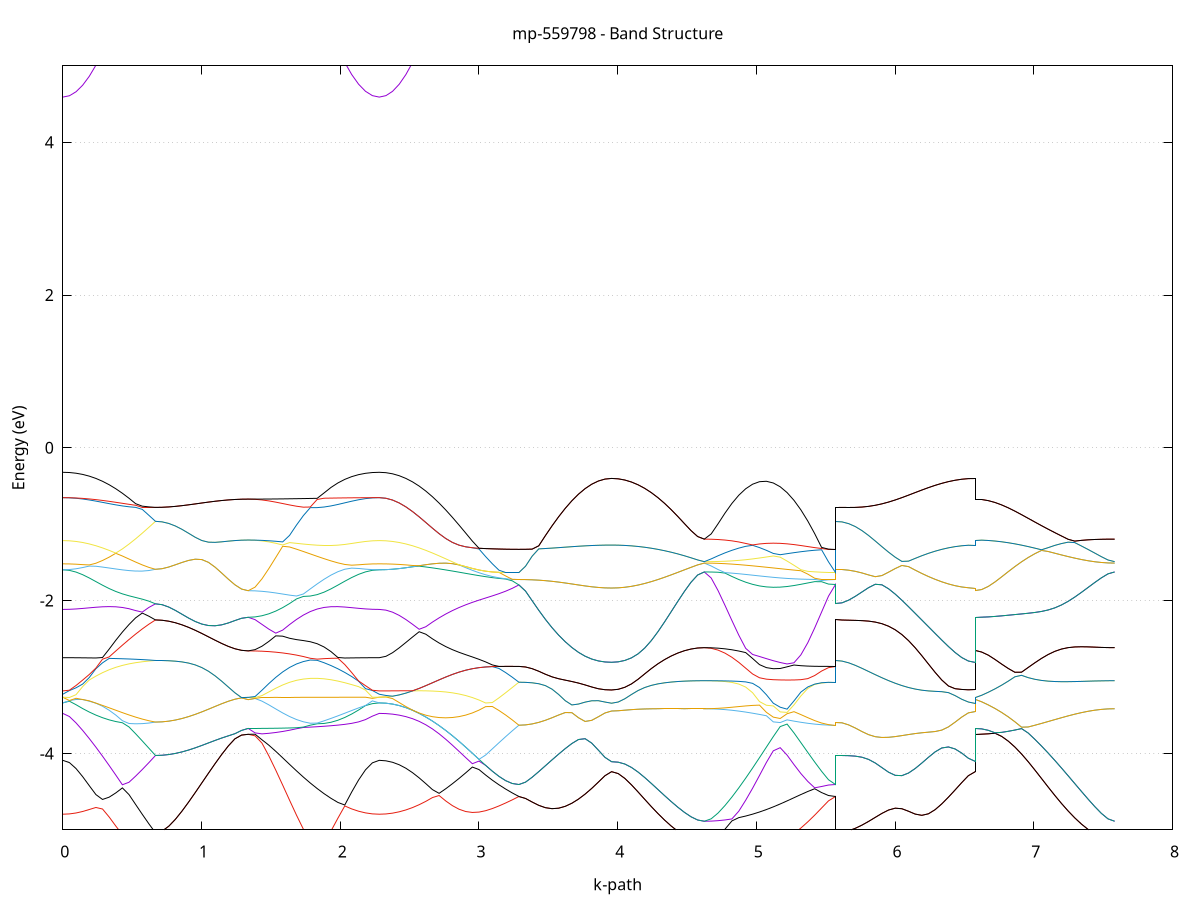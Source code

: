 set title 'mp-559798 - Band Structure'
set xlabel 'k-path'
set ylabel 'Energy (eV)'
set grid y
set yrange [-5:5]
set terminal png size 800,600
set output 'mp-559798_bands_gnuplot.png'
plot '-' using 1:2 with lines notitle, '-' using 1:2 with lines notitle, '-' using 1:2 with lines notitle, '-' using 1:2 with lines notitle, '-' using 1:2 with lines notitle, '-' using 1:2 with lines notitle, '-' using 1:2 with lines notitle, '-' using 1:2 with lines notitle, '-' using 1:2 with lines notitle, '-' using 1:2 with lines notitle, '-' using 1:2 with lines notitle, '-' using 1:2 with lines notitle, '-' using 1:2 with lines notitle, '-' using 1:2 with lines notitle, '-' using 1:2 with lines notitle, '-' using 1:2 with lines notitle, '-' using 1:2 with lines notitle, '-' using 1:2 with lines notitle, '-' using 1:2 with lines notitle, '-' using 1:2 with lines notitle, '-' using 1:2 with lines notitle, '-' using 1:2 with lines notitle, '-' using 1:2 with lines notitle, '-' using 1:2 with lines notitle, '-' using 1:2 with lines notitle, '-' using 1:2 with lines notitle, '-' using 1:2 with lines notitle, '-' using 1:2 with lines notitle, '-' using 1:2 with lines notitle, '-' using 1:2 with lines notitle, '-' using 1:2 with lines notitle, '-' using 1:2 with lines notitle, '-' using 1:2 with lines notitle, '-' using 1:2 with lines notitle, '-' using 1:2 with lines notitle, '-' using 1:2 with lines notitle, '-' using 1:2 with lines notitle, '-' using 1:2 with lines notitle, '-' using 1:2 with lines notitle, '-' using 1:2 with lines notitle, '-' using 1:2 with lines notitle, '-' using 1:2 with lines notitle, '-' using 1:2 with lines notitle, '-' using 1:2 with lines notitle, '-' using 1:2 with lines notitle, '-' using 1:2 with lines notitle, '-' using 1:2 with lines notitle, '-' using 1:2 with lines notitle, '-' using 1:2 with lines notitle, '-' using 1:2 with lines notitle, '-' using 1:2 with lines notitle, '-' using 1:2 with lines notitle, '-' using 1:2 with lines notitle, '-' using 1:2 with lines notitle, '-' using 1:2 with lines notitle, '-' using 1:2 with lines notitle, '-' using 1:2 with lines notitle, '-' using 1:2 with lines notitle, '-' using 1:2 with lines notitle, '-' using 1:2 with lines notitle, '-' using 1:2 with lines notitle, '-' using 1:2 with lines notitle, '-' using 1:2 with lines notitle, '-' using 1:2 with lines notitle, '-' using 1:2 with lines notitle, '-' using 1:2 with lines notitle, '-' using 1:2 with lines notitle, '-' using 1:2 with lines notitle, '-' using 1:2 with lines notitle, '-' using 1:2 with lines notitle, '-' using 1:2 with lines notitle, '-' using 1:2 with lines notitle, '-' using 1:2 with lines notitle, '-' using 1:2 with lines notitle, '-' using 1:2 with lines notitle, '-' using 1:2 with lines notitle, '-' using 1:2 with lines notitle, '-' using 1:2 with lines notitle, '-' using 1:2 with lines notitle, '-' using 1:2 with lines notitle, '-' using 1:2 with lines notitle, '-' using 1:2 with lines notitle, '-' using 1:2 with lines notitle, '-' using 1:2 with lines notitle, '-' using 1:2 with lines notitle, '-' using 1:2 with lines notitle, '-' using 1:2 with lines notitle, '-' using 1:2 with lines notitle, '-' using 1:2 with lines notitle, '-' using 1:2 with lines notitle, '-' using 1:2 with lines notitle, '-' using 1:2 with lines notitle, '-' using 1:2 with lines notitle, '-' using 1:2 with lines notitle, '-' using 1:2 with lines notitle, '-' using 1:2 with lines notitle
0.000000 -63.361624
0.047732 -63.361524
0.095463 -63.361724
0.143195 -63.361924
0.190927 -63.362024
0.238659 -63.362024
0.286390 -63.362024
0.334122 -63.361924
0.381854 -63.361624
0.429585 -63.361624
0.477317 -63.361624
0.525049 -63.361624
0.572781 -63.361624
0.620512 -63.361524
0.668244 -63.361424
0.668244 -63.361424
0.715976 -63.361424
0.763708 -63.361424
0.811439 -63.361324
0.859171 -63.361324
0.906903 -63.361224
0.954634 -63.361224
1.002366 -63.361224
1.050098 -63.361224
1.097830 -63.361224
1.145561 -63.361324
1.193293 -63.361324
1.241025 -63.361224
1.288756 -63.361124
1.336488 -63.361124
1.336488 -63.361124
1.386227 -63.361224
1.435966 -63.361224
1.485705 -63.361224
1.535444 -63.361424
1.585183 -63.361424
1.634922 -63.361524
1.684661 -63.361524
1.734400 -63.361724
1.784139 -63.361524
1.833878 -63.361524
1.883617 -63.361724
1.933356 -63.361724
1.983094 -63.361824
2.032833 -63.361924
2.082572 -63.361924
2.132311 -63.361824
2.182050 -63.361824
2.231789 -63.361524
2.281528 -63.361624
2.281528 -63.361624
2.329463 -63.361924
2.377398 -63.362024
2.425332 -63.362424
2.473267 -63.362524
2.521202 -63.362924
2.569136 -63.363324
2.617071 -63.363724
2.665006 -63.364024
2.712941 -63.364624
2.760875 -63.365424
2.808810 -63.365924
2.856745 -63.366524
2.904680 -63.367324
2.952614 -63.367824
3.000549 -63.368324
3.048484 -63.368724
3.096419 -63.369524
3.144353 -63.369224
3.192288 -63.369424
3.240223 -63.369524
3.288157 -63.369324
3.288157 -63.369324
3.335889 -63.369324
3.383621 -63.369424
3.431353 -63.369524
3.479084 -63.369524
3.526816 -63.369524
3.574548 -63.369624
3.622280 -63.369624
3.670011 -63.369624
3.717743 -63.369624
3.765475 -63.369624
3.813206 -63.369724
3.860938 -63.369724
3.908670 -63.369724
3.956402 -63.369724
3.956402 -63.369724
4.004133 -63.369724
4.051865 -63.369724
4.099597 -63.369824
4.147328 -63.369824
4.195060 -63.369824
4.242792 -63.369824
4.290524 -63.369724
4.338255 -63.369724
4.385987 -63.369724
4.433719 -63.369524
4.481451 -63.369524
4.529182 -63.369524
4.576914 -63.369424
4.624646 -63.369424
4.624646 -63.369424
4.674385 -63.369524
4.724124 -63.369524
4.773863 -63.369524
4.823601 -63.369724
4.873340 -63.369724
4.923079 -63.369824
4.972818 -63.369824
5.022557 -63.369724
5.072296 -63.369724
5.122035 -63.369724
5.171774 -63.369524
5.221513 -63.369624
5.271252 -63.369524
5.320991 -63.369524
5.370730 -63.369424
5.420469 -63.369424
5.470208 -63.369424
5.519947 -63.369324
5.569686 -63.369324
5.569686 -63.361424
5.617620 -63.361524
5.665555 -63.361624
5.713490 -63.361824
5.761425 -63.362224
5.809359 -63.362524
5.857294 -63.363124
5.905229 -63.363324
5.953163 -63.363924
6.001098 -63.364424
6.049033 -63.365024
6.096968 -63.365824
6.144902 -63.366424
6.192837 -63.367024
6.240772 -63.367524
6.288707 -63.368124
6.336641 -63.368624
6.384576 -63.368924
6.432511 -63.369224
6.480446 -63.369624
6.528380 -63.369524
6.576315 -63.369724
6.576315 -63.361124
6.624250 -63.361224
6.672184 -63.361624
6.720119 -63.361624
6.768054 -63.361924
6.815989 -63.362224
6.863923 -63.363024
6.911858 -63.363524
6.959793 -63.364124
7.007728 -63.364624
7.055662 -63.365224
7.103597 -63.365924
7.151532 -63.366524
7.199467 -63.367024
7.247401 -63.367724
7.295336 -63.368224
7.343271 -63.368624
7.391205 -63.368824
7.439140 -63.369124
7.487075 -63.369524
7.535010 -63.369424
7.582944 -63.369424
e
0.000000 -63.361524
0.047732 -63.361424
0.095463 -63.361424
0.143195 -63.361424
0.190927 -63.361424
0.238659 -63.361424
0.286390 -63.361424
0.334122 -63.361424
0.381854 -63.361424
0.429585 -63.361424
0.477317 -63.361224
0.525049 -63.361324
0.572781 -63.361324
0.620512 -63.361424
0.668244 -63.361424
0.668244 -63.361424
0.715976 -63.361424
0.763708 -63.361424
0.811439 -63.361324
0.859171 -63.361324
0.906903 -63.361224
0.954634 -63.361224
1.002366 -63.361224
1.050098 -63.361224
1.097830 -63.361224
1.145561 -63.361324
1.193293 -63.361324
1.241025 -63.361224
1.288756 -63.361124
1.336488 -63.361124
1.336488 -63.361124
1.386227 -63.361124
1.435966 -63.361224
1.485705 -63.361224
1.535444 -63.361024
1.585183 -63.361224
1.634922 -63.361224
1.684661 -63.361324
1.734400 -63.361324
1.784139 -63.361324
1.833878 -63.361524
1.883617 -63.361424
1.933356 -63.361424
1.983094 -63.361524
2.032833 -63.361424
2.082572 -63.361424
2.132311 -63.361424
2.182050 -63.361424
2.231789 -63.361424
2.281528 -63.361524
2.281528 -63.361524
2.329463 -63.361424
2.377398 -63.361524
2.425332 -63.361824
2.473267 -63.362124
2.521202 -63.362224
2.569136 -63.362624
2.617071 -63.363124
2.665006 -63.363724
2.712941 -63.364224
2.760875 -63.364724
2.808810 -63.365724
2.856745 -63.366524
2.904680 -63.366724
2.952614 -63.367124
3.000549 -63.367724
3.048484 -63.368224
3.096419 -63.368724
3.144353 -63.368924
3.192288 -63.369224
3.240223 -63.369224
3.288157 -63.369324
3.288157 -63.369324
3.335889 -63.369324
3.383621 -63.369424
3.431353 -63.369524
3.479084 -63.369524
3.526816 -63.369524
3.574548 -63.369624
3.622280 -63.369624
3.670011 -63.369624
3.717743 -63.369624
3.765475 -63.369624
3.813206 -63.369724
3.860938 -63.369724
3.908670 -63.369724
3.956402 -63.369724
3.956402 -63.369724
4.004133 -63.369724
4.051865 -63.369724
4.099597 -63.369824
4.147328 -63.369824
4.195060 -63.369824
4.242792 -63.369824
4.290524 -63.369724
4.338255 -63.369724
4.385987 -63.369724
4.433719 -63.369524
4.481451 -63.369524
4.529182 -63.369524
4.576914 -63.369424
4.624646 -63.369424
4.624646 -63.369424
4.674385 -63.369524
4.724124 -63.369524
4.773863 -63.369524
4.823601 -63.369724
4.873340 -63.369724
4.923079 -63.369824
4.972818 -63.369824
5.022557 -63.369724
5.072296 -63.369724
5.122035 -63.369624
5.171774 -63.369524
5.221513 -63.369624
5.271252 -63.369524
5.320991 -63.369524
5.370730 -63.369424
5.420469 -63.369424
5.470208 -63.369424
5.519947 -63.369324
5.569686 -63.369324
5.569686 -63.361424
5.617620 -63.361524
5.665555 -63.361624
5.713490 -63.361824
5.761425 -63.362224
5.809359 -63.362524
5.857294 -63.363124
5.905229 -63.363324
5.953163 -63.363924
6.001098 -63.364424
6.049033 -63.365024
6.096968 -63.365824
6.144902 -63.366424
6.192837 -63.367024
6.240772 -63.367524
6.288707 -63.368124
6.336641 -63.368624
6.384576 -63.368924
6.432511 -63.369224
6.480446 -63.369624
6.528380 -63.369524
6.576315 -63.369724
6.576315 -63.361124
6.624250 -63.361224
6.672184 -63.361624
6.720119 -63.361624
6.768054 -63.361924
6.815989 -63.362224
6.863923 -63.363024
6.911858 -63.363524
6.959793 -63.364124
7.007728 -63.364624
7.055662 -63.365224
7.103597 -63.365924
7.151532 -63.366524
7.199467 -63.367024
7.247401 -63.367724
7.295336 -63.368224
7.343271 -63.368624
7.391205 -63.368824
7.439140 -63.369124
7.487075 -63.369524
7.535010 -63.369424
7.582944 -63.369424
e
0.000000 -63.275924
0.047732 -63.275724
0.095463 -63.275724
0.143195 -63.275824
0.190927 -63.275824
0.238659 -63.275724
0.286390 -63.275624
0.334122 -63.275624
0.381854 -63.275524
0.429585 -63.275624
0.477317 -63.275524
0.525049 -63.275624
0.572781 -63.275724
0.620512 -63.275724
0.668244 -63.275724
0.668244 -63.275724
0.715976 -63.275724
0.763708 -63.275624
0.811439 -63.275524
0.859171 -63.275624
0.906903 -63.275624
0.954634 -63.275624
1.002366 -63.275524
1.050098 -63.275524
1.097830 -63.275624
1.145561 -63.275524
1.193293 -63.275524
1.241025 -63.275524
1.288756 -63.275524
1.336488 -63.275324
1.336488 -63.275324
1.386227 -63.275524
1.435966 -63.275624
1.485705 -63.275624
1.535444 -63.275524
1.585183 -63.275524
1.634922 -63.275624
1.684661 -63.275624
1.734400 -63.275724
1.784139 -63.275624
1.833878 -63.275624
1.883617 -63.275624
1.933356 -63.275624
1.983094 -63.275724
2.032833 -63.275724
2.082572 -63.275824
2.132311 -63.275824
2.182050 -63.275824
2.231789 -63.275824
2.281528 -63.275924
2.281528 -63.275924
2.329463 -63.275924
2.377398 -63.275724
2.425332 -63.275824
2.473267 -63.275924
2.521202 -63.275824
2.569136 -63.275824
2.617071 -63.275824
2.665006 -63.275824
2.712941 -63.275624
2.760875 -63.275524
2.808810 -63.275324
2.856745 -63.275224
2.904680 -63.275224
2.952614 -63.275124
3.000549 -63.275024
3.048484 -63.275024
3.096419 -63.275024
3.144353 -63.274924
3.192288 -63.274924
3.240223 -63.274924
3.288157 -63.274824
3.288157 -63.274824
3.335889 -63.274924
3.383621 -63.274924
3.431353 -63.275024
3.479084 -63.274924
3.526816 -63.274924
3.574548 -63.274924
3.622280 -63.274924
3.670011 -63.275024
3.717743 -63.275124
3.765475 -63.275124
3.813206 -63.275224
3.860938 -63.275124
3.908670 -63.275024
3.956402 -63.275024
3.956402 -63.275024
4.004133 -63.275024
4.051865 -63.274924
4.099597 -63.275024
4.147328 -63.275124
4.195060 -63.275124
4.242792 -63.275124
4.290524 -63.275224
4.338255 -63.275224
4.385987 -63.275224
4.433719 -63.275224
4.481451 -63.275124
4.529182 -63.275124
4.576914 -63.274924
4.624646 -63.274824
4.624646 -63.274824
4.674385 -63.275024
4.724124 -63.275224
4.773863 -63.275124
4.823601 -63.275224
4.873340 -63.275224
4.923079 -63.275224
4.972818 -63.275124
5.022557 -63.275024
5.072296 -63.275224
5.122035 -63.275124
5.171774 -63.275224
5.221513 -63.275224
5.271252 -63.275124
5.320991 -63.275124
5.370730 -63.274924
5.420469 -63.274924
5.470208 -63.274924
5.519947 -63.274924
5.569686 -63.274824
5.569686 -63.275724
5.617620 -63.275724
5.665555 -63.275724
5.713490 -63.275624
5.761425 -63.275624
5.809359 -63.275524
5.857294 -63.275524
5.905229 -63.275524
5.953163 -63.275424
6.001098 -63.275424
6.049033 -63.275324
6.096968 -63.275324
6.144902 -63.275124
6.192837 -63.275124
6.240772 -63.275024
6.288707 -63.275024
6.336641 -63.275024
6.384576 -63.275024
6.432511 -63.275024
6.480446 -63.275024
6.528380 -63.275024
6.576315 -63.275024
6.576315 -63.275324
6.624250 -63.275424
6.672184 -63.275524
6.720119 -63.275424
6.768054 -63.275524
6.815989 -63.275424
6.863923 -63.275624
6.911858 -63.275624
6.959793 -63.275624
7.007728 -63.275524
7.055662 -63.275524
7.103597 -63.275524
7.151532 -63.275524
7.199467 -63.275424
7.247401 -63.275224
7.295336 -63.275224
7.343271 -63.275124
7.391205 -63.275024
7.439140 -63.275024
7.487075 -63.275024
7.535010 -63.274824
7.582944 -63.274824
e
0.000000 -63.275924
0.047732 -63.275724
0.095463 -63.275724
0.143195 -63.275824
0.190927 -63.275824
0.238659 -63.275724
0.286390 -63.275624
0.334122 -63.275524
0.381854 -63.275524
0.429585 -63.275524
0.477317 -63.275424
0.525049 -63.275524
0.572781 -63.275524
0.620512 -63.275624
0.668244 -63.275724
0.668244 -63.275724
0.715976 -63.275724
0.763708 -63.275624
0.811439 -63.275524
0.859171 -63.275624
0.906903 -63.275624
0.954634 -63.275624
1.002366 -63.275524
1.050098 -63.275524
1.097830 -63.275624
1.145561 -63.275524
1.193293 -63.275524
1.241025 -63.275524
1.288756 -63.275524
1.336488 -63.275324
1.336488 -63.275324
1.386227 -63.275524
1.435966 -63.275624
1.485705 -63.275524
1.535444 -63.275524
1.585183 -63.275524
1.634922 -63.275624
1.684661 -63.275624
1.734400 -63.275724
1.784139 -63.275524
1.833878 -63.275424
1.883617 -63.275424
1.933356 -63.275524
1.983094 -63.275624
2.032833 -63.275624
2.082572 -63.275724
2.132311 -63.275824
2.182050 -63.275724
2.231789 -63.275724
2.281528 -63.275924
2.281528 -63.275924
2.329463 -63.275924
2.377398 -63.275724
2.425332 -63.275824
2.473267 -63.275924
2.521202 -63.275824
2.569136 -63.275824
2.617071 -63.275824
2.665006 -63.275824
2.712941 -63.275624
2.760875 -63.275524
2.808810 -63.275324
2.856745 -63.275224
2.904680 -63.275224
2.952614 -63.275124
3.000549 -63.275024
3.048484 -63.275024
3.096419 -63.275024
3.144353 -63.274924
3.192288 -63.274924
3.240223 -63.274924
3.288157 -63.274824
3.288157 -63.274824
3.335889 -63.274924
3.383621 -63.274924
3.431353 -63.275024
3.479084 -63.274924
3.526816 -63.274924
3.574548 -63.274924
3.622280 -63.274924
3.670011 -63.275024
3.717743 -63.275124
3.765475 -63.275124
3.813206 -63.275224
3.860938 -63.275124
3.908670 -63.275024
3.956402 -63.275024
3.956402 -63.275024
4.004133 -63.275024
4.051865 -63.274924
4.099597 -63.275024
4.147328 -63.275124
4.195060 -63.275124
4.242792 -63.275124
4.290524 -63.275224
4.338255 -63.275224
4.385987 -63.275224
4.433719 -63.275224
4.481451 -63.275124
4.529182 -63.275124
4.576914 -63.274924
4.624646 -63.274824
4.624646 -63.274824
4.674385 -63.274824
4.724124 -63.274924
4.773863 -63.275124
4.823601 -63.275024
4.873340 -63.275124
4.923079 -63.275124
4.972818 -63.275124
5.022557 -63.275024
5.072296 -63.275124
5.122035 -63.275124
5.171774 -63.275124
5.221513 -63.275124
5.271252 -63.275024
5.320991 -63.275024
5.370730 -63.274924
5.420469 -63.274924
5.470208 -63.274924
5.519947 -63.274824
5.569686 -63.274824
5.569686 -63.275724
5.617620 -63.275724
5.665555 -63.275724
5.713490 -63.275624
5.761425 -63.275624
5.809359 -63.275524
5.857294 -63.275524
5.905229 -63.275524
5.953163 -63.275424
6.001098 -63.275424
6.049033 -63.275324
6.096968 -63.275324
6.144902 -63.275124
6.192837 -63.275124
6.240772 -63.275024
6.288707 -63.275024
6.336641 -63.275024
6.384576 -63.275024
6.432511 -63.275024
6.480446 -63.275024
6.528380 -63.275024
6.576315 -63.275024
6.576315 -63.275324
6.624250 -63.275424
6.672184 -63.275524
6.720119 -63.275424
6.768054 -63.275524
6.815989 -63.275424
6.863923 -63.275624
6.911858 -63.275624
6.959793 -63.275624
7.007728 -63.275524
7.055662 -63.275524
7.103597 -63.275524
7.151532 -63.275524
7.199467 -63.275424
7.247401 -63.275224
7.295336 -63.275224
7.343271 -63.275124
7.391205 -63.275024
7.439140 -63.275024
7.487075 -63.275024
7.535010 -63.274824
7.582944 -63.274824
e
0.000000 -63.245224
0.047732 -63.245024
0.095463 -63.245124
0.143195 -63.245124
0.190927 -63.245124
0.238659 -63.245124
0.286390 -63.244924
0.334122 -63.244924
0.381854 -63.244824
0.429585 -63.244924
0.477317 -63.244824
0.525049 -63.244924
0.572781 -63.245024
0.620512 -63.245024
0.668244 -63.245024
0.668244 -63.245024
0.715976 -63.245024
0.763708 -63.244924
0.811439 -63.244824
0.859171 -63.244924
0.906903 -63.244824
0.954634 -63.244924
1.002366 -63.244824
1.050098 -63.244824
1.097830 -63.244824
1.145561 -63.244724
1.193293 -63.244724
1.241025 -63.244724
1.288756 -63.244724
1.336488 -63.244624
1.336488 -63.244624
1.386227 -63.244724
1.435966 -63.244824
1.485705 -63.244824
1.535444 -63.244724
1.585183 -63.244824
1.634922 -63.244824
1.684661 -63.244924
1.734400 -63.245024
1.784139 -63.244924
1.833878 -63.244924
1.883617 -63.244924
1.933356 -63.245024
1.983094 -63.245024
2.032833 -63.245024
2.082572 -63.245224
2.132311 -63.245124
2.182050 -63.245124
2.231789 -63.245124
2.281528 -63.245224
2.281528 -63.245224
2.329463 -63.245224
2.377398 -63.245124
2.425332 -63.245124
2.473267 -63.245124
2.521202 -63.245024
2.569136 -63.245024
2.617071 -63.245024
2.665006 -63.244824
2.712941 -63.244724
2.760875 -63.244524
2.808810 -63.244324
2.856745 -63.244224
2.904680 -63.244224
2.952614 -63.244124
3.000549 -63.244024
3.048484 -63.243924
3.096419 -63.243924
3.144353 -63.243724
3.192288 -63.243724
3.240223 -63.243724
3.288157 -63.243624
3.288157 -63.243624
3.335889 -63.243724
3.383621 -63.243724
3.431353 -63.243824
3.479084 -63.243724
3.526816 -63.243724
3.574548 -63.243724
3.622280 -63.243724
3.670011 -63.243824
3.717743 -63.243824
3.765475 -63.243824
3.813206 -63.243924
3.860938 -63.243924
3.908670 -63.243824
3.956402 -63.243824
3.956402 -63.243824
4.004133 -63.243824
4.051865 -63.243724
4.099597 -63.243824
4.147328 -63.243924
4.195060 -63.243924
4.242792 -63.243924
4.290524 -63.244024
4.338255 -63.244024
4.385987 -63.244024
4.433719 -63.244024
4.481451 -63.243924
4.529182 -63.243924
4.576914 -63.243724
4.624646 -63.243624
4.624646 -63.243624
4.674385 -63.243824
4.724124 -63.244024
4.773863 -63.243924
4.823601 -63.244024
4.873340 -63.244024
4.923079 -63.244024
4.972818 -63.244024
5.022557 -63.243824
5.072296 -63.244024
5.122035 -63.243924
5.171774 -63.244024
5.221513 -63.243924
5.271252 -63.243924
5.320991 -63.243924
5.370730 -63.243724
5.420469 -63.243724
5.470208 -63.243724
5.519947 -63.243624
5.569686 -63.243624
5.569686 -63.245024
5.617620 -63.245024
5.665555 -63.245024
5.713490 -63.244924
5.761425 -63.244924
5.809359 -63.244824
5.857294 -63.244824
5.905229 -63.244624
5.953163 -63.244624
6.001098 -63.244524
6.049033 -63.244424
6.096968 -63.244324
6.144902 -63.244224
6.192837 -63.244124
6.240772 -63.243924
6.288707 -63.243924
6.336641 -63.243924
6.384576 -63.243824
6.432511 -63.243824
6.480446 -63.243824
6.528380 -63.243724
6.576315 -63.243824
6.576315 -63.244624
6.624250 -63.244624
6.672184 -63.244724
6.720119 -63.244624
6.768054 -63.244724
6.815989 -63.244624
6.863923 -63.244824
6.911858 -63.244724
6.959793 -63.244724
7.007728 -63.244624
7.055662 -63.244524
7.103597 -63.244524
7.151532 -63.244524
7.199467 -63.244324
7.247401 -63.244124
7.295336 -63.244124
7.343271 -63.244024
7.391205 -63.243924
7.439140 -63.243824
7.487075 -63.243824
7.535010 -63.243624
7.582944 -63.243624
e
0.000000 -63.245224
0.047732 -63.245024
0.095463 -63.245124
0.143195 -63.245124
0.190927 -63.245124
0.238659 -63.245024
0.286390 -63.244924
0.334122 -63.244924
0.381854 -63.244824
0.429585 -63.244824
0.477317 -63.244824
0.525049 -63.244824
0.572781 -63.244824
0.620512 -63.244924
0.668244 -63.245024
0.668244 -63.245024
0.715976 -63.245024
0.763708 -63.244924
0.811439 -63.244824
0.859171 -63.244924
0.906903 -63.244824
0.954634 -63.244924
1.002366 -63.244824
1.050098 -63.244824
1.097830 -63.244824
1.145561 -63.244724
1.193293 -63.244724
1.241025 -63.244724
1.288756 -63.244724
1.336488 -63.244624
1.336488 -63.244624
1.386227 -63.244724
1.435966 -63.244824
1.485705 -63.244724
1.535444 -63.244724
1.585183 -63.244824
1.634922 -63.244824
1.684661 -63.244824
1.734400 -63.245024
1.784139 -63.244924
1.833878 -63.244824
1.883617 -63.244724
1.933356 -63.244824
1.983094 -63.244924
2.032833 -63.244924
2.082572 -63.245024
2.132311 -63.245124
2.182050 -63.245124
2.231789 -63.245024
2.281528 -63.245224
2.281528 -63.245224
2.329463 -63.245224
2.377398 -63.245124
2.425332 -63.245124
2.473267 -63.245124
2.521202 -63.245024
2.569136 -63.245024
2.617071 -63.245024
2.665006 -63.244824
2.712941 -63.244724
2.760875 -63.244524
2.808810 -63.244324
2.856745 -63.244224
2.904680 -63.244224
2.952614 -63.244124
3.000549 -63.244024
3.048484 -63.243924
3.096419 -63.243924
3.144353 -63.243724
3.192288 -63.243724
3.240223 -63.243724
3.288157 -63.243624
3.288157 -63.243624
3.335889 -63.243724
3.383621 -63.243724
3.431353 -63.243824
3.479084 -63.243724
3.526816 -63.243724
3.574548 -63.243724
3.622280 -63.243724
3.670011 -63.243824
3.717743 -63.243824
3.765475 -63.243824
3.813206 -63.243924
3.860938 -63.243924
3.908670 -63.243824
3.956402 -63.243824
3.956402 -63.243824
4.004133 -63.243824
4.051865 -63.243724
4.099597 -63.243824
4.147328 -63.243924
4.195060 -63.243924
4.242792 -63.243924
4.290524 -63.244024
4.338255 -63.244024
4.385987 -63.244024
4.433719 -63.244024
4.481451 -63.243924
4.529182 -63.243924
4.576914 -63.243724
4.624646 -63.243624
4.624646 -63.243624
4.674385 -63.243624
4.724124 -63.243724
4.773863 -63.243924
4.823601 -63.243824
4.873340 -63.243924
4.923079 -63.243924
4.972818 -63.243924
5.022557 -63.243824
5.072296 -63.243924
5.122035 -63.243924
5.171774 -63.243824
5.221513 -63.243924
5.271252 -63.243824
5.320991 -63.243824
5.370730 -63.243724
5.420469 -63.243724
5.470208 -63.243724
5.519947 -63.243624
5.569686 -63.243624
5.569686 -63.245024
5.617620 -63.245024
5.665555 -63.245024
5.713490 -63.244924
5.761425 -63.244924
5.809359 -63.244824
5.857294 -63.244824
5.905229 -63.244624
5.953163 -63.244624
6.001098 -63.244524
6.049033 -63.244424
6.096968 -63.244324
6.144902 -63.244224
6.192837 -63.244124
6.240772 -63.243924
6.288707 -63.243924
6.336641 -63.243924
6.384576 -63.243824
6.432511 -63.243824
6.480446 -63.243824
6.528380 -63.243724
6.576315 -63.243824
6.576315 -63.244624
6.624250 -63.244624
6.672184 -63.244724
6.720119 -63.244624
6.768054 -63.244724
6.815989 -63.244624
6.863923 -63.244824
6.911858 -63.244724
6.959793 -63.244724
7.007728 -63.244624
7.055662 -63.244524
7.103597 -63.244524
7.151532 -63.244524
7.199467 -63.244324
7.247401 -63.244124
7.295336 -63.244124
7.343271 -63.244024
7.391205 -63.243924
7.439140 -63.243824
7.487075 -63.243824
7.535010 -63.243624
7.582944 -63.243624
e
0.000000 -21.904424
0.047732 -21.902424
0.095463 -21.896624
0.143195 -21.887024
0.190927 -21.873724
0.238659 -21.856624
0.286390 -21.836124
0.334122 -21.812524
0.381854 -21.785824
0.429585 -21.756624
0.477317 -21.724924
0.525049 -21.691324
0.572781 -21.656024
0.620512 -21.619624
0.668244 -21.582024
0.668244 -21.582024
0.715976 -21.581424
0.763708 -21.579324
0.811439 -21.576024
0.859171 -21.571724
0.906903 -21.566224
0.954634 -21.560124
1.002366 -21.553324
1.050098 -21.546424
1.097830 -21.539524
1.145561 -21.533224
1.193293 -21.527724
1.241025 -21.523424
1.288756 -21.520724
1.336488 -21.519624
1.336488 -21.519624
1.386227 -21.523624
1.435966 -21.534724
1.485705 -21.552124
1.535444 -21.574324
1.585183 -21.600524
1.634922 -21.629424
1.684661 -21.659824
1.734400 -21.690924
1.784139 -21.721824
1.833878 -21.751924
1.883617 -21.780724
1.933356 -21.807724
1.983094 -21.832024
2.032833 -21.853224
2.082572 -21.871324
2.132311 -21.885624
2.182050 -21.895924
2.231789 -21.902224
2.281528 -21.904424
2.281528 -21.904424
2.329463 -21.902524
2.377398 -21.896824
2.425332 -21.887424
2.473267 -21.874424
2.521202 -21.857824
2.569136 -21.838024
2.617071 -21.815224
2.665006 -21.789424
2.712941 -21.761224
2.760875 -21.730824
2.808810 -21.698924
2.856745 -21.665424
2.904680 -21.631024
2.952614 -21.595924
3.000549 -21.560924
3.048484 -21.526124
3.096419 -21.492024
3.144353 -21.458524
3.192288 -21.426624
3.240223 -21.396224
3.288157 -21.367724
3.288157 -21.367724
3.335889 -21.367124
3.383621 -21.365424
3.431353 -21.362524
3.479084 -21.358524
3.526816 -21.353324
3.574548 -21.347424
3.622280 -21.340524
3.670011 -21.333124
3.717743 -21.325324
3.765475 -21.317324
3.813206 -21.309824
3.860938 -21.303224
3.908670 -21.298524
3.956402 -21.296724
3.956402 -21.296724
4.004133 -21.297224
4.051865 -21.298824
4.099597 -21.301424
4.147328 -21.304424
4.195060 -21.307724
4.242792 -21.311224
4.290524 -21.314524
4.338255 -21.317624
4.385987 -21.320424
4.433719 -21.322724
4.481451 -21.324624
4.529182 -21.326024
4.576914 -21.326624
4.624646 -21.326624
4.624646 -21.326624
4.674385 -21.327224
4.724124 -21.328224
4.773863 -21.329624
4.823601 -21.331424
4.873340 -21.333824
4.923079 -21.336424
4.972818 -21.339424
5.022557 -21.342524
5.072296 -21.346024
5.122035 -21.349324
5.171774 -21.352624
5.221513 -21.355824
5.271252 -21.358724
5.320991 -21.361424
5.370730 -21.363524
5.420469 -21.365324
5.470208 -21.366724
5.519947 -21.367424
5.569686 -21.367724
5.569686 -21.582024
5.617620 -21.580924
5.665555 -21.577224
5.713490 -21.571024
5.761425 -21.562724
5.809359 -21.552124
5.857294 -21.539624
5.905229 -21.525224
5.953163 -21.509324
6.001098 -21.492124
6.049033 -21.473924
6.096968 -21.454924
6.144902 -21.435224
6.192837 -21.415424
6.240772 -21.395524
6.288707 -21.376224
6.336641 -21.357524
6.384576 -21.339924
6.432511 -21.323824
6.480446 -21.310224
6.528380 -21.300324
6.576315 -21.296724
6.576315 -21.519624
6.624250 -21.518624
6.672184 -21.515624
6.720119 -21.510424
6.768054 -21.503524
6.815989 -21.494624
6.863923 -21.484424
6.911858 -21.472624
6.959793 -21.459724
7.007728 -21.446024
7.055662 -21.431724
7.103597 -21.417524
7.151532 -21.403224
7.199467 -21.389324
7.247401 -21.376124
7.295336 -21.364124
7.343271 -21.353324
7.391205 -21.344124
7.439140 -21.336724
7.487075 -21.331424
7.535010 -21.327924
7.582944 -21.326624
e
0.000000 -21.194724
0.047732 -21.199024
0.095463 -21.211024
0.143195 -21.228124
0.190927 -21.249024
0.238659 -21.273224
0.286390 -21.300324
0.334122 -21.330024
0.381854 -21.361924
0.429585 -21.395924
0.477317 -21.431524
0.525049 -21.468424
0.572781 -21.506124
0.620512 -21.544124
0.668244 -21.582024
0.668244 -21.582024
0.715976 -21.581424
0.763708 -21.579324
0.811439 -21.576024
0.859171 -21.571724
0.906903 -21.566224
0.954634 -21.560124
1.002366 -21.553324
1.050098 -21.546424
1.097830 -21.539524
1.145561 -21.533224
1.193293 -21.527724
1.241025 -21.523424
1.288756 -21.520724
1.336488 -21.519624
1.336488 -21.519624
1.386227 -21.518024
1.435966 -21.512724
1.485705 -21.503724
1.535444 -21.491624
1.585183 -21.476424
1.634922 -21.458524
1.684661 -21.438324
1.734400 -21.416224
1.784139 -21.392424
1.833878 -21.367824
1.883617 -21.342824
1.933356 -21.317824
1.983094 -21.293524
2.032833 -21.270124
2.082572 -21.248224
2.132311 -21.228524
2.182050 -21.211624
2.231789 -21.199424
2.281528 -21.194724
2.281528 -21.194724
2.329463 -21.194624
2.377398 -21.194324
2.425332 -21.194024
2.473267 -21.193824
2.521202 -21.193424
2.569136 -21.193724
2.617071 -21.194524
2.665006 -21.196024
2.712941 -21.198224
2.760875 -21.201724
2.808810 -21.206624
2.856745 -21.213224
2.904680 -21.221524
2.952614 -21.231824
3.000549 -21.244224
3.048484 -21.258924
3.096419 -21.276024
3.144353 -21.295124
3.192288 -21.317024
3.240223 -21.341324
3.288157 -21.367724
3.288157 -21.367724
3.335889 -21.367124
3.383621 -21.365424
3.431353 -21.362524
3.479084 -21.358524
3.526816 -21.353324
3.574548 -21.347424
3.622280 -21.340524
3.670011 -21.333124
3.717743 -21.325324
3.765475 -21.317324
3.813206 -21.309824
3.860938 -21.303224
3.908670 -21.298524
3.956402 -21.296724
3.956402 -21.296724
4.004133 -21.297224
4.051865 -21.298824
4.099597 -21.301424
4.147328 -21.304424
4.195060 -21.307724
4.242792 -21.311224
4.290524 -21.314524
4.338255 -21.317624
4.385987 -21.320424
4.433719 -21.322724
4.481451 -21.324624
4.529182 -21.326024
4.576914 -21.326624
4.624646 -21.326624
4.624646 -21.326624
4.674385 -21.326024
4.724124 -21.323524
4.773863 -21.319324
4.823601 -21.313924
4.873340 -21.307824
4.923079 -21.301524
4.972818 -21.296824
5.022557 -21.295324
5.072296 -21.298324
5.122035 -21.305324
5.171774 -21.314424
5.221513 -21.324624
5.271252 -21.334624
5.320991 -21.344024
5.370730 -21.352124
5.420469 -21.358724
5.470208 -21.363624
5.519947 -21.366624
5.569686 -21.367724
5.569686 -21.582024
5.617620 -21.580924
5.665555 -21.577224
5.713490 -21.571024
5.761425 -21.562724
5.809359 -21.552124
5.857294 -21.539624
5.905229 -21.525224
5.953163 -21.509324
6.001098 -21.492124
6.049033 -21.473924
6.096968 -21.454924
6.144902 -21.435224
6.192837 -21.415424
6.240772 -21.395524
6.288707 -21.376224
6.336641 -21.357524
6.384576 -21.339924
6.432511 -21.323824
6.480446 -21.310224
6.528380 -21.300324
6.576315 -21.296724
6.576315 -21.519624
6.624250 -21.518624
6.672184 -21.515624
6.720119 -21.510424
6.768054 -21.503524
6.815989 -21.494624
6.863923 -21.484424
6.911858 -21.472624
6.959793 -21.459724
7.007728 -21.446024
7.055662 -21.431724
7.103597 -21.417524
7.151532 -21.403224
7.199467 -21.389324
7.247401 -21.376124
7.295336 -21.364124
7.343271 -21.353324
7.391205 -21.344124
7.439140 -21.336724
7.487075 -21.331424
7.535010 -21.327924
7.582944 -21.326624
e
0.000000 -21.143424
0.047732 -21.143124
0.095463 -21.142724
0.143195 -21.142224
0.190927 -21.141124
0.238659 -21.139724
0.286390 -21.138124
0.334122 -21.136424
0.381854 -21.134424
0.429585 -21.132424
0.477317 -21.130224
0.525049 -21.128324
0.572781 -21.126124
0.620512 -21.124124
0.668244 -21.122224
0.668244 -21.122224
0.715976 -21.122824
0.763708 -21.124824
0.811439 -21.128124
0.859171 -21.132724
0.906903 -21.138324
0.954634 -21.144724
1.002366 -21.151624
1.050098 -21.158924
1.097830 -21.165924
1.145561 -21.172524
1.193293 -21.178224
1.241025 -21.182524
1.288756 -21.185324
1.336488 -21.186224
1.336488 -21.186224
1.386227 -21.186024
1.435966 -21.185124
1.485705 -21.183724
1.535444 -21.181724
1.585183 -21.179324
1.634922 -21.176724
1.684661 -21.173624
1.734400 -21.170424
1.784139 -21.167024
1.833878 -21.163324
1.883617 -21.159724
1.933356 -21.156424
1.983094 -21.153324
2.032833 -21.150524
2.082572 -21.148224
2.132311 -21.146124
2.182050 -21.144624
2.231789 -21.143624
2.281528 -21.143424
2.281528 -21.143424
2.329463 -21.143524
2.377398 -21.143624
2.425332 -21.144024
2.473267 -21.144424
2.521202 -21.144924
2.569136 -21.145424
2.617071 -21.146124
2.665006 -21.146724
2.712941 -21.147424
2.760875 -21.148124
2.808810 -21.148824
2.856745 -21.149624
2.904680 -21.150424
2.952614 -21.151124
3.000549 -21.151724
3.048484 -21.152324
3.096419 -21.153024
3.144353 -21.153224
3.192288 -21.153624
3.240223 -21.153724
3.288157 -21.153724
3.288157 -21.153724
3.335889 -21.154324
3.383621 -21.156224
3.431353 -21.159124
3.479084 -21.163024
3.526816 -21.168024
3.574548 -21.174024
3.622280 -21.180824
3.670011 -21.188324
3.717743 -21.196124
3.765475 -21.204024
3.813206 -21.211724
3.860938 -21.218324
3.908670 -21.222924
3.956402 -21.224524
3.956402 -21.224524
4.004133 -21.224024
4.051865 -21.222124
4.099597 -21.219424
4.147328 -21.216124
4.195060 -21.212324
4.242792 -21.208324
4.290524 -21.204424
4.338255 -21.200724
4.385987 -21.197424
4.433719 -21.194424
4.481451 -21.192124
4.529182 -21.190324
4.576914 -21.189224
4.624646 -21.188824
4.624646 -21.188824
4.674385 -21.189824
4.724124 -21.192824
4.773863 -21.197624
4.823601 -21.203724
4.873340 -21.210624
4.923079 -21.217624
4.972818 -21.223024
5.022557 -21.225024
5.072296 -21.222824
5.122035 -21.216324
5.171774 -21.207424
5.221513 -21.197524
5.271252 -21.187524
5.320991 -21.178124
5.370730 -21.169724
5.420469 -21.163024
5.470208 -21.158024
5.519947 -21.154724
5.569686 -21.153724
5.569686 -21.122224
5.617620 -21.122424
5.665555 -21.123124
5.713490 -21.124324
5.761425 -21.126024
5.809359 -21.128124
5.857294 -21.130824
5.905229 -21.133924
5.953163 -21.137624
6.001098 -21.141724
6.049033 -21.146524
6.096968 -21.152124
6.144902 -21.158024
6.192837 -21.164724
6.240772 -21.172024
6.288707 -21.180024
6.336641 -21.188624
6.384576 -21.197524
6.432511 -21.206724
6.480446 -21.215324
6.528380 -21.221824
6.576315 -21.224524
6.576315 -21.186224
6.624250 -21.186224
6.672184 -21.186424
6.720119 -21.186324
6.768054 -21.186524
6.815989 -21.186524
6.863923 -21.187124
6.911858 -21.187324
6.959793 -21.187424
7.007728 -21.187724
7.055662 -21.187924
7.103597 -21.188124
7.151532 -21.188324
7.199467 -21.188524
7.247401 -21.188624
7.295336 -21.188724
7.343271 -21.188824
7.391205 -21.188724
7.439140 -21.188824
7.487075 -21.188924
7.535010 -21.188724
7.582944 -21.188824
e
0.000000 -21.143424
0.047732 -21.141124
0.095463 -21.136424
0.143195 -21.131124
0.190927 -21.126524
0.238659 -21.122824
0.286390 -21.119924
0.334122 -21.118024
0.381854 -21.116924
0.429585 -21.116624
0.477317 -21.116824
0.525049 -21.117524
0.572781 -21.118824
0.620512 -21.120424
0.668244 -21.122224
0.668244 -21.122224
0.715976 -21.122824
0.763708 -21.124824
0.811439 -21.128124
0.859171 -21.132724
0.906903 -21.138324
0.954634 -21.144724
1.002366 -21.151624
1.050098 -21.158924
1.097830 -21.165924
1.145561 -21.172524
1.193293 -21.178224
1.241025 -21.182524
1.288756 -21.185324
1.336488 -21.186224
1.336488 -21.186224
1.386227 -21.184524
1.435966 -21.179624
1.485705 -21.172224
1.535444 -21.163324
1.585183 -21.154024
1.634922 -21.145024
1.684661 -21.136624
1.734400 -21.129424
1.784139 -21.123524
1.833878 -21.119224
1.883617 -21.116524
1.933356 -21.115424
1.983094 -21.116224
2.032833 -21.118724
2.082572 -21.122924
2.132311 -21.128424
2.182050 -21.134724
2.231789 -21.140624
2.281528 -21.143424
2.281528 -21.143424
2.329463 -21.143524
2.377398 -21.143624
2.425332 -21.144024
2.473267 -21.144424
2.521202 -21.144924
2.569136 -21.145424
2.617071 -21.146124
2.665006 -21.146724
2.712941 -21.147424
2.760875 -21.148124
2.808810 -21.148824
2.856745 -21.149624
2.904680 -21.150424
2.952614 -21.151124
3.000549 -21.151724
3.048484 -21.152324
3.096419 -21.153024
3.144353 -21.153224
3.192288 -21.153624
3.240223 -21.153724
3.288157 -21.153724
3.288157 -21.153724
3.335889 -21.154324
3.383621 -21.156224
3.431353 -21.159124
3.479084 -21.163024
3.526816 -21.168024
3.574548 -21.174024
3.622280 -21.180824
3.670011 -21.188324
3.717743 -21.196124
3.765475 -21.204024
3.813206 -21.211724
3.860938 -21.218324
3.908670 -21.222924
3.956402 -21.224524
3.956402 -21.224524
4.004133 -21.224024
4.051865 -21.222124
4.099597 -21.219424
4.147328 -21.216124
4.195060 -21.212324
4.242792 -21.208324
4.290524 -21.204424
4.338255 -21.200724
4.385987 -21.197424
4.433719 -21.194424
4.481451 -21.192124
4.529182 -21.190324
4.576914 -21.189224
4.624646 -21.188824
4.624646 -21.188824
4.674385 -21.188624
4.724124 -21.188024
4.773863 -21.186924
4.823601 -21.185424
4.873340 -21.183624
4.923079 -21.181324
4.972818 -21.178824
5.022557 -21.175924
5.072296 -21.173124
5.122035 -21.170224
5.171774 -21.167324
5.221513 -21.164524
5.271252 -21.161824
5.320991 -21.159524
5.370730 -21.157424
5.420469 -21.155824
5.470208 -21.154724
5.519947 -21.153924
5.569686 -21.153724
5.569686 -21.122224
5.617620 -21.122424
5.665555 -21.123124
5.713490 -21.124324
5.761425 -21.126024
5.809359 -21.128124
5.857294 -21.130824
5.905229 -21.133924
5.953163 -21.137624
6.001098 -21.141724
6.049033 -21.146524
6.096968 -21.152124
6.144902 -21.158024
6.192837 -21.164724
6.240772 -21.172024
6.288707 -21.180024
6.336641 -21.188624
6.384576 -21.197524
6.432511 -21.206724
6.480446 -21.215324
6.528380 -21.221824
6.576315 -21.224524
6.576315 -21.186224
6.624250 -21.186224
6.672184 -21.186424
6.720119 -21.186324
6.768054 -21.186524
6.815989 -21.186524
6.863923 -21.187124
6.911858 -21.187324
6.959793 -21.187424
7.007728 -21.187724
7.055662 -21.187924
7.103597 -21.188124
7.151532 -21.188324
7.199467 -21.188524
7.247401 -21.188624
7.295336 -21.188724
7.343271 -21.188824
7.391205 -21.188724
7.439140 -21.188824
7.487075 -21.188924
7.535010 -21.188724
7.582944 -21.188824
e
0.000000 -6.473524
0.047732 -6.469324
0.095463 -6.457424
0.143195 -6.437624
0.190927 -6.410024
0.238659 -6.374524
0.286390 -6.331524
0.334122 -6.281124
0.381854 -6.223424
0.429585 -6.158824
0.477317 -6.087624
0.525049 -6.010524
0.572781 -5.928224
0.620512 -5.842124
0.668244 -5.779124
0.668244 -5.779124
0.715976 -5.779524
0.763708 -5.819224
0.811439 -5.883024
0.859171 -5.954224
0.906903 -6.026224
0.954634 -6.095624
1.002366 -6.159724
1.050098 -6.217324
1.097830 -6.267224
1.145561 -6.308924
1.193293 -6.341824
1.241025 -6.365424
1.288756 -6.379724
1.336488 -6.384424
1.336488 -6.384424
1.386227 -6.384524
1.435966 -6.384624
1.485705 -6.384724
1.535444 -6.384724
1.585183 -6.385124
1.634922 -6.385624
1.684661 -6.386324
1.734400 -6.387524
1.784139 -6.389124
1.833878 -6.391524
1.883617 -6.394824
1.933356 -6.399624
1.983094 -6.406324
2.032833 -6.415724
2.082572 -6.428024
2.132311 -6.442924
2.182050 -6.457824
2.231789 -6.469124
2.281528 -6.473524
2.281528 -6.473524
2.329463 -6.471324
2.377398 -6.464524
2.425332 -6.453924
2.473267 -6.439224
2.521202 -6.420624
2.569136 -6.398724
2.617071 -6.373924
2.665006 -6.346624
2.712941 -6.317224
2.760875 -6.286324
2.808810 -6.254524
2.856745 -6.222324
2.904680 -6.189824
2.952614 -6.157824
3.000549 -6.126524
3.048484 -6.095824
3.096419 -6.065524
3.144353 -6.035724
3.192288 -6.006024
3.240223 -5.975924
3.288157 -5.945124
3.288157 -5.945124
3.335889 -5.945124
3.383621 -5.945424
3.431353 -5.945624
3.479084 -5.945924
3.526816 -5.946424
3.574548 -5.947224
3.622280 -5.948124
3.670011 -5.949324
3.717743 -5.950324
3.765475 -5.951424
3.813206 -5.952624
3.860938 -5.953424
3.908670 -5.953924
3.956402 -5.954124
3.956402 -5.954124
4.004133 -5.952224
4.051865 -5.946524
4.099597 -5.937324
4.147328 -5.924624
4.195060 -5.908424
4.242792 -5.889324
4.290524 -5.867624
4.338255 -5.843724
4.385987 -5.818724
4.433719 -5.793724
4.481451 -5.770124
4.529182 -5.750424
4.576914 -5.736924
4.624646 -5.732224
4.624646 -5.732224
4.674385 -5.740724
4.724124 -5.763424
4.773863 -5.793224
4.823601 -5.825124
4.873340 -5.855524
4.923079 -5.882624
4.972818 -5.905824
5.022557 -5.924624
5.072296 -5.939324
5.122035 -5.949724
5.171774 -5.956424
5.221513 -5.959924
5.271252 -5.960324
5.320991 -5.958624
5.370730 -5.955424
5.420469 -5.951724
5.470208 -5.948524
5.519947 -5.946024
5.569686 -5.945124
5.569686 -5.779124
5.617620 -5.788824
5.665555 -5.805324
5.713490 -5.823724
5.761425 -5.843024
5.809359 -5.862324
5.857294 -5.880824
5.905229 -5.897424
5.953163 -5.912124
6.001098 -5.924224
6.049033 -5.933824
6.096968 -5.941024
6.144902 -5.945924
6.192837 -5.949124
6.240772 -5.950724
6.288707 -5.951724
6.336641 -5.952224
6.384576 -5.952524
6.432511 -5.953024
6.480446 -5.953524
6.528380 -5.953924
6.576315 -5.954124
6.576315 -6.384424
6.624250 -6.381424
6.672184 -6.372524
6.720119 -6.357624
6.768054 -6.337224
6.815989 -6.311524
6.863923 -6.281024
6.911858 -6.246124
6.959793 -6.207424
7.007728 -6.165624
7.055662 -6.121224
7.103597 -6.075324
7.151532 -6.028424
7.199467 -5.981424
7.247401 -5.935224
7.295336 -5.890924
7.343271 -5.849324
7.391205 -5.811624
7.439140 -5.779324
7.487075 -5.754124
7.535010 -5.737824
7.582944 -5.732224
e
0.000000 -6.206124
0.047732 -6.199824
0.095463 -6.180724
0.143195 -6.149324
0.190927 -6.105824
0.238659 -6.051024
0.286390 -5.985724
0.334122 -5.911524
0.381854 -5.830124
0.429585 -5.785024
0.477317 -5.783224
0.525049 -5.781824
0.572781 -5.780624
0.620512 -5.779724
0.668244 -5.779124
0.668244 -5.779124
0.715976 -5.779524
0.763708 -5.819224
0.811439 -5.883024
0.859171 -5.954224
0.906903 -6.026224
0.954634 -6.095624
1.002366 -6.159724
1.050098 -6.217324
1.097830 -6.267224
1.145561 -6.308924
1.193293 -6.341824
1.241025 -6.365424
1.288756 -6.379724
1.336488 -6.384424
1.336488 -6.384424
1.386227 -6.374124
1.435966 -6.343124
1.485705 -6.291924
1.535444 -6.221424
1.585183 -6.132724
1.634922 -6.027824
1.684661 -5.909124
1.734400 -5.806224
1.784139 -5.804824
1.833878 -5.803424
1.883617 -5.802024
1.933356 -5.800724
1.983094 -5.889324
2.032833 -5.992024
2.082572 -6.075124
2.132311 -6.136524
2.182050 -6.176824
2.231789 -6.199124
2.281528 -6.206124
2.281528 -6.206124
2.329463 -6.201824
2.377398 -6.188924
2.425332 -6.167724
2.473267 -6.138724
2.521202 -6.102724
2.569136 -6.060824
2.617071 -6.014324
2.665006 -5.965124
2.712941 -5.915524
2.760875 -5.868324
2.808810 -5.827024
2.856745 -5.795124
2.904680 -5.775524
2.952614 -5.769624
3.000549 -5.776924
3.048484 -5.794824
3.096419 -5.820324
3.144353 -5.850024
3.192288 -5.881624
3.240223 -5.913624
3.288157 -5.945124
3.288157 -5.945124
3.335889 -5.945124
3.383621 -5.945424
3.431353 -5.945624
3.479084 -5.945924
3.526816 -5.946424
3.574548 -5.947224
3.622280 -5.948124
3.670011 -5.949324
3.717743 -5.950324
3.765475 -5.951424
3.813206 -5.952624
3.860938 -5.953424
3.908670 -5.953924
3.956402 -5.954124
3.956402 -5.954124
4.004133 -5.952224
4.051865 -5.946524
4.099597 -5.937324
4.147328 -5.924624
4.195060 -5.908424
4.242792 -5.889324
4.290524 -5.867624
4.338255 -5.843724
4.385987 -5.818724
4.433719 -5.793724
4.481451 -5.770124
4.529182 -5.750424
4.576914 -5.736924
4.624646 -5.732224
4.624646 -5.732224
4.674385 -5.733924
4.724124 -5.739024
4.773863 -5.747824
4.823601 -5.760424
4.873340 -5.776524
4.923079 -5.795024
4.972818 -5.815024
5.022557 -5.835224
5.072296 -5.854724
5.122035 -5.872724
5.171774 -5.888724
5.221513 -5.902624
5.271252 -5.914424
5.320991 -5.924124
5.370730 -5.931824
5.420469 -5.937724
5.470208 -5.941924
5.519947 -5.944324
5.569686 -5.945124
5.569686 -5.779124
5.617620 -5.788824
5.665555 -5.805324
5.713490 -5.823724
5.761425 -5.843024
5.809359 -5.862324
5.857294 -5.880824
5.905229 -5.897424
5.953163 -5.912124
6.001098 -5.924224
6.049033 -5.933824
6.096968 -5.941024
6.144902 -5.945924
6.192837 -5.949124
6.240772 -5.950724
6.288707 -5.951724
6.336641 -5.952224
6.384576 -5.952524
6.432511 -5.953024
6.480446 -5.953524
6.528380 -5.953924
6.576315 -5.954124
6.576315 -6.384424
6.624250 -6.381424
6.672184 -6.372524
6.720119 -6.357624
6.768054 -6.337224
6.815989 -6.311524
6.863923 -6.281024
6.911858 -6.246124
6.959793 -6.207424
7.007728 -6.165624
7.055662 -6.121224
7.103597 -6.075324
7.151532 -6.028424
7.199467 -5.981424
7.247401 -5.935224
7.295336 -5.890924
7.343271 -5.849324
7.391205 -5.811624
7.439140 -5.779324
7.487075 -5.754124
7.535010 -5.737824
7.582944 -5.732224
e
0.000000 -5.795724
0.047732 -5.795324
0.095463 -5.794924
0.143195 -5.794224
0.190927 -5.793224
0.238659 -5.791924
0.286390 -5.790224
0.334122 -5.788624
0.381854 -5.786824
0.429585 -5.782524
0.477317 -5.780924
0.525049 -5.779824
0.572781 -5.779224
0.620512 -5.778924
0.668244 -5.755124
0.668244 -5.755124
0.715976 -5.772624
0.763708 -5.780824
0.811439 -5.782824
0.859171 -5.785524
0.906903 -5.788624
0.954634 -5.792324
1.002366 -5.796024
1.050098 -5.799824
1.097830 -5.803324
1.145561 -5.806424
1.193293 -5.809124
1.241025 -5.811024
1.288756 -5.812124
1.336488 -5.812524
1.336488 -5.812524
1.386227 -5.812424
1.435966 -5.812124
1.485705 -5.811524
1.535444 -5.810724
1.585183 -5.809824
1.634922 -5.808824
1.684661 -5.807524
1.734400 -5.782924
1.784139 -5.779924
1.833878 -5.778424
1.883617 -5.778324
1.933356 -5.779624
1.983094 -5.799524
2.032833 -5.798424
2.082572 -5.797524
2.132311 -5.796624
2.182050 -5.796024
2.231789 -5.795624
2.281528 -5.795724
2.281528 -5.795724
2.329463 -5.794524
2.377398 -5.791124
2.425332 -5.785324
2.473267 -5.776724
2.521202 -5.764924
2.569136 -5.750024
2.617071 -5.731224
2.665006 -5.708324
2.712941 -5.681024
2.760875 -5.649024
2.808810 -5.612624
2.856745 -5.571224
2.904680 -5.525324
2.952614 -5.475324
3.000549 -5.422224
3.048484 -5.367424
3.096419 -5.312924
3.144353 -5.261524
3.192288 -5.218424
3.240223 -5.188624
3.288157 -5.177924
3.288157 -5.177924
3.335889 -5.178124
3.383621 -5.179424
3.431353 -5.183424
3.479084 -5.192324
3.526816 -5.207924
3.574548 -5.230624
3.622280 -5.258124
3.670011 -5.287824
3.717743 -5.316724
3.765475 -5.342524
3.813206 -5.364024
3.860938 -5.379924
3.908670 -5.389724
3.956402 -5.393024
3.956402 -5.393024
4.004133 -5.391624
4.051865 -5.387524
4.099597 -5.380524
4.147328 -5.370524
4.195060 -5.357424
4.242792 -5.340924
4.290524 -5.321024
4.338255 -5.297424
4.385987 -5.270424
4.433719 -5.240324
4.481451 -5.208324
4.529182 -5.177424
4.576914 -5.160724
4.624646 -5.164324
4.624646 -5.164324
4.674385 -5.164424
4.724124 -5.195324
4.773863 -5.237024
4.823601 -5.269724
4.873340 -5.290424
4.923079 -5.298324
4.972818 -5.294024
5.022557 -5.278124
5.072296 -5.251624
5.122035 -5.215124
5.171774 -5.175924
5.221513 -5.178724
5.271252 -5.180624
5.320991 -5.181624
5.370730 -5.181624
5.420469 -5.180824
5.470208 -5.179524
5.519947 -5.178324
5.569686 -5.177924
5.569686 -5.755124
5.617620 -5.744224
5.665555 -5.723624
5.713490 -5.697224
5.761425 -5.664724
5.809359 -5.625824
5.857294 -5.580724
5.905229 -5.529424
5.953163 -5.473224
6.001098 -5.413024
6.049033 -5.351324
6.096968 -5.291924
6.144902 -5.242224
6.192837 -5.214324
6.240772 -5.217024
6.288707 -5.244124
6.336641 -5.281224
6.384576 -5.318324
6.432511 -5.350024
6.480446 -5.373724
6.528380 -5.388124
6.576315 -5.393024
6.576315 -5.812524
6.624250 -5.812224
6.672184 -5.811324
6.720119 -5.809124
6.768054 -5.805724
6.815989 -5.800224
6.863923 -5.792424
6.911858 -5.781224
6.959793 -5.766124
7.007728 -5.746524
7.055662 -5.721924
7.103597 -5.692024
7.151532 -5.656124
7.199467 -5.614224
7.247401 -5.566324
7.295336 -5.512324
7.343271 -5.452524
7.391205 -5.387424
7.439140 -5.319124
7.487075 -5.250724
7.535010 -5.191224
7.582944 -5.164324
e
0.000000 -5.795724
0.047732 -5.795224
0.095463 -5.794624
0.143195 -5.793524
0.190927 -5.792124
0.238659 -5.790324
0.286390 -5.788324
0.334122 -5.786324
0.381854 -5.784224
0.429585 -5.745624
0.477317 -5.666024
0.525049 -5.612124
0.572781 -5.615724
0.620512 -5.673724
0.668244 -5.755124
0.668244 -5.755124
0.715976 -5.772624
0.763708 -5.780824
0.811439 -5.782824
0.859171 -5.785524
0.906903 -5.788624
0.954634 -5.792324
1.002366 -5.796024
1.050098 -5.799824
1.097830 -5.803324
1.145561 -5.806424
1.193293 -5.809124
1.241025 -5.811024
1.288756 -5.812124
1.336488 -5.812524
1.336488 -5.812524
1.386227 -5.811824
1.435966 -5.809624
1.485705 -5.806124
1.535444 -5.801624
1.585183 -5.796524
1.634922 -5.791624
1.684661 -5.786824
1.734400 -5.782124
1.784139 -5.661224
1.833878 -5.597624
1.883617 -5.656924
1.933356 -5.772324
1.983094 -5.781924
2.032833 -5.784924
2.082572 -5.788124
2.132311 -5.791124
2.182050 -5.793624
2.231789 -5.794924
2.281528 -5.795724
2.281528 -5.795724
2.329463 -5.794524
2.377398 -5.791124
2.425332 -5.785324
2.473267 -5.776724
2.521202 -5.764924
2.569136 -5.750024
2.617071 -5.731224
2.665006 -5.708324
2.712941 -5.681024
2.760875 -5.649024
2.808810 -5.612624
2.856745 -5.571224
2.904680 -5.525324
2.952614 -5.475324
3.000549 -5.422224
3.048484 -5.367424
3.096419 -5.312924
3.144353 -5.261524
3.192288 -5.218424
3.240223 -5.188624
3.288157 -5.177924
3.288157 -5.177924
3.335889 -5.178124
3.383621 -5.179424
3.431353 -5.183424
3.479084 -5.192324
3.526816 -5.207924
3.574548 -5.230624
3.622280 -5.258124
3.670011 -5.287824
3.717743 -5.316724
3.765475 -5.342524
3.813206 -5.364024
3.860938 -5.379924
3.908670 -5.389724
3.956402 -5.393024
3.956402 -5.393024
4.004133 -5.391624
4.051865 -5.387524
4.099597 -5.380524
4.147328 -5.370524
4.195060 -5.357424
4.242792 -5.340924
4.290524 -5.321024
4.338255 -5.297424
4.385987 -5.270424
4.433719 -5.240324
4.481451 -5.208324
4.529182 -5.177424
4.576914 -5.160724
4.624646 -5.164324
4.624646 -5.164324
4.674385 -5.154024
4.724124 -5.164724
4.773863 -5.165324
4.823601 -5.165924
4.873340 -5.166724
4.923079 -5.167724
4.972818 -5.168724
5.022557 -5.169724
5.072296 -5.170924
5.122035 -5.172524
5.171774 -5.173224
5.221513 -5.174224
5.271252 -5.175124
5.320991 -5.175924
5.370730 -5.176624
5.420469 -5.177124
5.470208 -5.177624
5.519947 -5.177824
5.569686 -5.177924
5.569686 -5.755124
5.617620 -5.744224
5.665555 -5.723624
5.713490 -5.697224
5.761425 -5.664724
5.809359 -5.625824
5.857294 -5.580724
5.905229 -5.529424
5.953163 -5.473224
6.001098 -5.413024
6.049033 -5.351324
6.096968 -5.291924
6.144902 -5.242224
6.192837 -5.214324
6.240772 -5.217024
6.288707 -5.244124
6.336641 -5.281224
6.384576 -5.318324
6.432511 -5.350024
6.480446 -5.373724
6.528380 -5.388124
6.576315 -5.393024
6.576315 -5.812524
6.624250 -5.812224
6.672184 -5.811324
6.720119 -5.809124
6.768054 -5.805724
6.815989 -5.800224
6.863923 -5.792424
6.911858 -5.781224
6.959793 -5.766124
7.007728 -5.746524
7.055662 -5.721924
7.103597 -5.692024
7.151532 -5.656124
7.199467 -5.614224
7.247401 -5.566324
7.295336 -5.512324
7.343271 -5.452524
7.391205 -5.387424
7.439140 -5.319124
7.487075 -5.250724
7.535010 -5.191224
7.582944 -5.164324
e
0.000000 -4.796324
0.047732 -4.792224
0.095463 -4.780224
0.143195 -4.760624
0.190927 -4.734624
0.238659 -4.708124
0.286390 -4.728124
0.334122 -4.832424
0.381854 -4.950324
0.429585 -5.063224
0.477317 -5.160424
0.525049 -5.221424
0.572781 -5.214624
0.620512 -5.143324
0.668244 -5.039724
0.668244 -5.039724
0.715976 -5.016724
0.763708 -4.953924
0.811439 -4.863524
0.859171 -4.755824
0.906903 -4.637724
0.954634 -4.513624
1.002366 -4.386624
1.050098 -4.259524
1.097830 -4.134524
1.145561 -4.014324
1.193293 -3.902724
1.241025 -3.809024
1.288756 -3.760424
1.336488 -3.750224
1.336488 -3.750224
1.386227 -3.770124
1.435966 -3.865524
1.485705 -4.033524
1.535444 -4.219724
1.585183 -4.415024
1.634922 -4.613224
1.684661 -4.808224
1.734400 -4.992424
1.784139 -5.149724
1.833878 -5.227924
1.883617 -5.161224
1.933356 -5.016324
1.983094 -4.848824
2.032833 -4.688224
2.082572 -4.726824
2.132311 -4.757024
2.182050 -4.778824
2.231789 -4.791924
2.281528 -4.796324
2.281528 -4.796324
2.329463 -4.792824
2.377398 -4.782224
2.425332 -4.764724
2.473267 -4.740324
2.521202 -4.709324
2.569136 -4.671724
2.617071 -4.628124
2.665006 -4.578324
2.712941 -4.551524
2.760875 -4.622824
2.808810 -4.684024
2.856745 -4.731024
2.904680 -4.761124
2.952614 -4.773124
3.000549 -4.768424
3.048484 -4.750224
3.096419 -4.722324
3.144353 -4.688024
3.192288 -4.649624
3.240223 -4.608424
3.288157 -4.564524
3.288157 -4.564524
3.335889 -4.589924
3.383621 -4.636824
3.431353 -4.680224
3.479084 -4.710724
3.526816 -4.723624
3.574548 -4.717524
3.622280 -4.693024
3.670011 -4.652624
3.717743 -4.598524
3.765475 -4.533024
3.813206 -4.458224
3.860938 -4.376124
3.908670 -4.292224
3.956402 -4.239324
3.956402 -4.239324
4.004133 -4.264324
4.051865 -4.327624
4.099597 -4.411624
4.147328 -4.505024
4.195060 -4.601224
4.242792 -4.696424
4.290524 -4.787624
4.338255 -4.873024
4.385987 -4.950724
4.433719 -5.019224
4.481451 -5.076424
4.529182 -5.119024
4.576914 -5.137124
4.624646 -5.132224
4.624646 -5.132224
4.674385 -5.153024
4.724124 -5.147124
4.773863 -5.147324
4.823601 -5.149524
4.873340 -5.152624
4.923079 -5.156224
4.972818 -5.160324
5.022557 -5.164424
5.072296 -5.168624
5.122035 -5.172024
5.171774 -5.169024
5.221513 -5.113824
5.271252 -5.049724
5.320991 -4.977124
5.370730 -4.896424
5.420469 -4.808624
5.470208 -4.715124
5.519947 -4.621624
5.569686 -4.564524
5.569686 -5.039724
5.617620 -5.032824
5.665555 -5.012624
5.713490 -4.980624
5.761425 -4.939024
5.809359 -4.890224
5.857294 -4.837624
5.905229 -4.785524
5.953163 -4.741424
6.001098 -4.717224
6.049033 -4.724424
6.096968 -4.757524
6.144902 -4.794524
6.192837 -4.810924
6.240772 -4.790724
6.288707 -4.736824
6.336641 -4.661124
6.384576 -4.573224
6.432511 -4.479024
6.480446 -4.382824
6.528380 -4.291824
6.576315 -4.239324
6.576315 -3.750224
6.624250 -3.748524
6.672184 -3.743824
6.720119 -3.735824
6.768054 -3.777124
6.815989 -3.839524
6.863923 -3.917224
6.911858 -4.008024
6.959793 -4.109124
7.007728 -4.217224
7.055662 -4.328624
7.103597 -4.440424
7.151532 -4.550024
7.199467 -4.654924
7.247401 -4.753424
7.295336 -4.844024
7.343271 -4.925024
7.391205 -4.995024
7.439140 -5.052624
7.487075 -5.095924
7.535010 -5.122924
7.582944 -5.132224
e
0.000000 -4.090924
0.047732 -4.120624
0.095463 -4.198724
0.143195 -4.304524
0.190927 -4.422724
0.238659 -4.539224
0.286390 -4.603024
0.334122 -4.573324
0.381854 -4.517724
0.429585 -4.451724
0.477317 -4.539524
0.525049 -4.668824
0.572781 -4.796924
0.620512 -4.921724
0.668244 -5.039724
0.668244 -5.039724
0.715976 -5.016724
0.763708 -4.953924
0.811439 -4.863524
0.859171 -4.755824
0.906903 -4.637724
0.954634 -4.513624
1.002366 -4.386624
1.050098 -4.259524
1.097830 -4.134524
1.145561 -4.014324
1.193293 -3.902724
1.241025 -3.809024
1.288756 -3.760424
1.336488 -3.750224
1.336488 -3.750224
1.386227 -3.748924
1.435966 -3.821924
1.485705 -3.892924
1.535444 -3.973224
1.585183 -4.058124
1.634922 -4.143924
1.684661 -4.228424
1.734400 -4.310224
1.784139 -4.387724
1.833878 -4.460424
1.883617 -4.527424
1.933356 -4.588124
1.983094 -4.641924
2.032833 -4.675824
2.082572 -4.506124
2.132311 -4.348724
2.182050 -4.215624
2.231789 -4.123924
2.281528 -4.090924
2.281528 -4.090924
2.329463 -4.097424
2.377398 -4.116424
2.425332 -4.148824
2.473267 -4.194324
2.521202 -4.252324
2.569136 -4.320624
2.617071 -4.395924
2.665006 -4.474424
2.712941 -4.523024
2.760875 -4.462624
2.808810 -4.397124
2.856745 -4.327824
2.904680 -4.254924
2.952614 -4.179024
3.000549 -4.211824
3.048484 -4.283724
3.096419 -4.350224
3.144353 -4.411024
3.192288 -4.466524
3.240223 -4.517424
3.288157 -4.564524
3.288157 -4.564524
3.335889 -4.589924
3.383621 -4.636824
3.431353 -4.680224
3.479084 -4.710724
3.526816 -4.723624
3.574548 -4.717524
3.622280 -4.693024
3.670011 -4.652624
3.717743 -4.598524
3.765475 -4.533024
3.813206 -4.458224
3.860938 -4.376124
3.908670 -4.292224
3.956402 -4.239324
3.956402 -4.239324
4.004133 -4.264324
4.051865 -4.327624
4.099597 -4.411624
4.147328 -4.505024
4.195060 -4.601224
4.242792 -4.696424
4.290524 -4.787624
4.338255 -4.873024
4.385987 -4.950724
4.433719 -5.019224
4.481451 -5.076424
4.529182 -5.119024
4.576914 -5.137124
4.624646 -5.132224
4.624646 -5.132224
4.674385 -5.123324
4.724124 -5.075624
4.773863 -4.992124
4.823601 -4.884224
4.873340 -4.841124
4.923079 -4.820324
4.972818 -4.795624
5.022557 -4.767224
5.072296 -4.735324
5.122035 -4.700224
5.171774 -4.662224
5.221513 -4.622024
5.271252 -4.580524
5.320991 -4.538824
5.370730 -4.498824
5.420469 -4.462724
5.470208 -4.513024
5.519947 -4.551524
5.569686 -4.564524
5.569686 -5.039724
5.617620 -5.032824
5.665555 -5.012624
5.713490 -4.980624
5.761425 -4.939024
5.809359 -4.890224
5.857294 -4.837624
5.905229 -4.785524
5.953163 -4.741424
6.001098 -4.717224
6.049033 -4.724424
6.096968 -4.757524
6.144902 -4.794524
6.192837 -4.810924
6.240772 -4.790724
6.288707 -4.736824
6.336641 -4.661124
6.384576 -4.573224
6.432511 -4.479024
6.480446 -4.382824
6.528380 -4.291824
6.576315 -4.239324
6.576315 -3.750224
6.624250 -3.748524
6.672184 -3.743824
6.720119 -3.735824
6.768054 -3.777124
6.815989 -3.839524
6.863923 -3.917224
6.911858 -4.008024
6.959793 -4.109124
7.007728 -4.217224
7.055662 -4.328624
7.103597 -4.440424
7.151532 -4.550024
7.199467 -4.654924
7.247401 -4.753424
7.295336 -4.844024
7.343271 -4.925024
7.391205 -4.995024
7.439140 -5.052624
7.487075 -5.095924
7.535010 -5.122924
7.582944 -5.132224
e
0.000000 -3.476524
0.047732 -3.517624
0.095463 -3.600924
0.143195 -3.699124
0.190927 -3.805824
0.238659 -3.918524
0.286390 -4.036324
0.334122 -4.158224
0.381854 -4.283224
0.429585 -4.410624
0.477317 -4.378024
0.525049 -4.297724
0.572781 -4.211524
0.620512 -4.121224
0.668244 -4.027424
0.668244 -4.027424
0.715976 -4.024424
0.763708 -4.015324
0.811439 -4.000724
0.859171 -3.980724
0.906903 -3.956124
0.954634 -3.927524
1.002366 -3.896124
1.050098 -3.863224
1.097830 -3.830424
1.145561 -3.799024
1.193293 -3.770424
1.241025 -3.742024
1.288756 -3.699524
1.336488 -3.673124
1.336488 -3.673124
1.386227 -3.731624
1.435966 -3.744524
1.485705 -3.737124
1.535444 -3.726524
1.585183 -3.713124
1.634922 -3.696724
1.684661 -3.677524
1.734400 -3.660724
1.784139 -3.656124
1.833878 -3.650924
1.883617 -3.644924
1.933356 -3.638024
1.983094 -3.630024
2.032833 -3.620024
2.082572 -3.606824
2.132311 -3.587724
2.182050 -3.557724
2.231789 -3.512624
2.281528 -3.476524
2.281528 -3.476524
2.329463 -3.479024
2.377398 -3.486224
2.425332 -3.499324
2.473267 -3.518824
2.521202 -3.545524
2.569136 -3.580924
2.617071 -3.625624
2.665006 -3.680024
2.712941 -3.743724
2.760875 -3.815324
2.808810 -3.892724
2.856745 -3.973524
2.904680 -4.055124
2.952614 -4.135124
3.000549 -4.100924
3.048484 -4.157024
3.096419 -4.232724
3.144353 -4.300724
3.192288 -4.356724
3.240223 -4.394224
3.288157 -4.407524
3.288157 -4.407524
3.335889 -4.376524
3.383621 -4.312424
3.431353 -4.238624
3.479084 -4.161924
3.526816 -4.085124
3.574548 -4.009824
3.622280 -3.937524
3.670011 -3.870924
3.717743 -3.818424
3.765475 -3.807724
3.813206 -3.865724
3.860938 -3.957524
3.908670 -4.052124
3.956402 -4.109024
3.956402 -4.109024
4.004133 -4.115224
4.051865 -4.139224
4.099597 -4.183824
4.147328 -4.244524
4.195060 -4.315824
4.242792 -4.393124
4.290524 -4.472924
4.338255 -4.552724
4.385987 -4.630524
4.433719 -4.704324
4.481451 -4.771924
4.529182 -4.830024
4.576914 -4.872124
4.624646 -4.888324
4.624646 -4.888324
4.674385 -4.886424
4.724124 -4.880824
4.773863 -4.871424
4.823601 -4.858224
4.873340 -4.756824
4.923079 -4.613324
4.972818 -4.456424
5.022557 -4.289324
5.072296 -4.118824
5.122035 -3.966424
5.171774 -3.925324
5.221513 -4.022624
5.271252 -4.146524
5.320991 -4.264124
5.370730 -4.366824
5.420469 -4.450724
5.470208 -4.433524
5.519947 -4.414224
5.569686 -4.407524
5.569686 -4.027424
5.617620 -4.028024
5.665555 -4.030124
5.713490 -4.036124
5.761425 -4.050424
5.809359 -4.079024
5.857294 -4.125924
5.905229 -4.186224
5.953163 -4.246424
6.001098 -4.287324
6.049033 -4.291324
6.096968 -4.257324
6.144902 -4.198324
6.192837 -4.126724
6.240772 -4.051024
6.288707 -3.980324
6.336641 -3.929224
6.384576 -3.915824
6.432511 -3.941924
6.480446 -3.995724
6.528380 -4.063524
6.576315 -4.109024
6.576315 -3.673124
6.624250 -3.679224
6.672184 -3.697924
6.720119 -3.730124
6.768054 -3.724924
6.815989 -3.710924
6.863923 -3.694424
6.911858 -3.675424
6.959793 -3.733624
7.007728 -3.816024
7.055662 -3.903524
7.103597 -3.995624
7.151532 -4.091724
7.199467 -4.190824
7.247401 -4.292224
7.295336 -4.394824
7.343271 -4.497224
7.391205 -4.598124
7.439140 -4.695424
7.487075 -4.785024
7.535010 -4.857024
7.582944 -4.888324
e
0.000000 -3.339124
0.047732 -3.316724
0.095463 -3.362824
0.143195 -3.413324
0.190927 -3.458724
0.238659 -3.498724
0.286390 -3.532824
0.334122 -3.561124
0.381854 -3.583024
0.429585 -3.599024
0.477317 -3.654024
0.525049 -3.743024
0.572781 -3.836324
0.620512 -3.931924
0.668244 -4.027424
0.668244 -4.027424
0.715976 -4.024424
0.763708 -4.015324
0.811439 -4.000724
0.859171 -3.980724
0.906903 -3.956124
0.954634 -3.927524
1.002366 -3.896124
1.050098 -3.863224
1.097830 -3.830424
1.145561 -3.799024
1.193293 -3.770424
1.241025 -3.742024
1.288756 -3.699524
1.336488 -3.673124
1.336488 -3.673124
1.386227 -3.673124
1.435966 -3.672724
1.485705 -3.672024
1.535444 -3.670924
1.585183 -3.669324
1.634922 -3.667224
1.684661 -3.664324
1.734400 -3.655524
1.784139 -3.630724
1.833878 -3.612524
1.883617 -3.608224
1.933356 -3.592724
1.983094 -3.566324
2.032833 -3.529924
2.082572 -3.484824
2.132311 -3.432424
2.182050 -3.374424
2.231789 -3.348924
2.281528 -3.339124
2.281528 -3.339124
2.329463 -3.342924
2.377398 -3.354524
2.425332 -3.373924
2.473267 -3.401024
2.521202 -3.435224
2.569136 -3.476324
2.617071 -3.523824
2.665006 -3.577024
2.712941 -3.635924
2.760875 -3.700024
2.808810 -3.768824
2.856745 -3.841924
2.904680 -3.918724
2.952614 -3.997724
3.000549 -4.077824
3.048484 -4.157024
3.096419 -4.232724
3.144353 -4.300724
3.192288 -4.356724
3.240223 -4.394224
3.288157 -4.407524
3.288157 -4.407524
3.335889 -4.376524
3.383621 -4.312424
3.431353 -4.238624
3.479084 -4.161924
3.526816 -4.085124
3.574548 -4.009824
3.622280 -3.937524
3.670011 -3.870924
3.717743 -3.818424
3.765475 -3.807724
3.813206 -3.865724
3.860938 -3.957524
3.908670 -4.052124
3.956402 -4.109024
3.956402 -4.109024
4.004133 -4.115224
4.051865 -4.139224
4.099597 -4.183824
4.147328 -4.244524
4.195060 -4.315824
4.242792 -4.393124
4.290524 -4.472924
4.338255 -4.552724
4.385987 -4.630524
4.433719 -4.704324
4.481451 -4.771924
4.529182 -4.830024
4.576914 -4.872124
4.624646 -4.888324
4.624646 -4.888324
4.674385 -4.856324
4.724124 -4.780324
4.773863 -4.682524
4.823601 -4.571724
4.873340 -4.451624
4.923079 -4.324524
4.972818 -4.192124
5.022557 -4.056024
5.072296 -3.918024
5.122035 -3.780324
5.171774 -3.649224
5.221513 -3.616424
5.271252 -3.731724
5.320991 -3.859024
5.370730 -3.986924
5.420469 -4.112924
5.470208 -4.234224
5.519947 -4.344724
5.569686 -4.407524
5.569686 -4.027424
5.617620 -4.028024
5.665555 -4.030124
5.713490 -4.036124
5.761425 -4.050424
5.809359 -4.079024
5.857294 -4.125924
5.905229 -4.186224
5.953163 -4.246424
6.001098 -4.287324
6.049033 -4.291324
6.096968 -4.257324
6.144902 -4.198324
6.192837 -4.126724
6.240772 -4.051024
6.288707 -3.980324
6.336641 -3.929224
6.384576 -3.915824
6.432511 -3.941924
6.480446 -3.995724
6.528380 -4.063524
6.576315 -4.109024
6.576315 -3.673124
6.624250 -3.679224
6.672184 -3.697924
6.720119 -3.730124
6.768054 -3.724924
6.815989 -3.710924
6.863923 -3.694424
6.911858 -3.675424
6.959793 -3.733624
7.007728 -3.816024
7.055662 -3.903524
7.103597 -3.995624
7.151532 -4.091724
7.199467 -4.190824
7.247401 -4.292224
7.295336 -4.394824
7.343271 -4.497224
7.391205 -4.598124
7.439140 -4.695424
7.487075 -4.785024
7.535010 -4.857024
7.582944 -4.888324
e
0.000000 -3.339124
0.047732 -3.309424
0.095463 -3.294324
0.143195 -3.295124
0.190927 -3.316924
0.238659 -3.343024
0.286390 -3.382724
0.334122 -3.435124
0.381854 -3.498324
0.429585 -3.571924
0.477317 -3.608824
0.525049 -3.612624
0.572781 -3.610524
0.620512 -3.602924
0.668244 -3.590124
0.668244 -3.590124
0.715976 -3.587124
0.763708 -3.578224
0.811439 -3.563524
0.859171 -3.543524
0.906903 -3.518524
0.954634 -3.489424
1.002366 -3.456824
1.050098 -3.421724
1.097830 -3.385624
1.145561 -3.350124
1.193293 -3.317724
1.241025 -3.290924
1.288756 -3.272924
1.336488 -3.296524
1.336488 -3.296524
1.386227 -3.281424
1.435966 -3.316124
1.485705 -3.364924
1.535444 -3.418324
1.585183 -3.470424
1.634922 -3.517624
1.684661 -3.556824
1.734400 -3.586424
1.784139 -3.605124
1.833878 -3.603424
1.883617 -3.573824
1.933356 -3.542224
1.983094 -3.508824
2.032833 -3.474124
2.082572 -3.439124
2.132311 -3.404724
2.182050 -3.373224
2.231789 -3.313024
2.281528 -3.339124
2.281528 -3.339124
2.329463 -3.342924
2.377398 -3.354524
2.425332 -3.373924
2.473267 -3.401024
2.521202 -3.435224
2.569136 -3.476324
2.617071 -3.523824
2.665006 -3.577024
2.712941 -3.635924
2.760875 -3.700024
2.808810 -3.768824
2.856745 -3.841924
2.904680 -3.918724
2.952614 -3.997724
3.000549 -4.077824
3.048484 -4.021224
3.096419 -3.940924
3.144353 -3.860624
3.192288 -3.781724
3.240223 -3.704924
3.288157 -3.631324
3.288157 -3.631324
3.335889 -3.627024
3.383621 -3.614424
3.431353 -3.594024
3.479084 -3.566624
3.526816 -3.533624
3.574548 -3.497824
3.622280 -3.465324
3.670011 -3.467124
3.717743 -3.533124
3.765475 -3.581824
3.813206 -3.567324
3.860938 -3.520524
3.908670 -3.471124
3.956402 -3.445324
3.956402 -3.445324
4.004133 -3.441824
4.051865 -3.434424
4.099597 -3.427324
4.147328 -3.422024
4.195060 -3.418524
4.242792 -3.416424
4.290524 -3.415324
4.338255 -3.414924
4.385987 -3.414924
4.433719 -3.414924
4.481451 -3.415124
4.529182 -3.415424
4.576914 -3.415424
4.624646 -3.415424
4.624646 -3.415424
4.674385 -3.416724
4.724124 -3.420624
4.773863 -3.426924
4.823601 -3.435424
4.873340 -3.446324
4.923079 -3.459224
4.972818 -3.473924
5.022557 -3.489924
5.072296 -3.507424
5.122035 -3.587424
5.171774 -3.596524
5.221513 -3.561024
5.271252 -3.577724
5.320991 -3.592824
5.370730 -3.606024
5.420469 -3.616824
5.470208 -3.624724
5.519947 -3.629624
5.569686 -3.631324
5.569686 -3.590124
5.617620 -3.599824
5.665555 -3.627324
5.713490 -3.668024
5.761425 -3.714224
5.809359 -3.755024
5.857294 -3.781524
5.905229 -3.791624
5.953163 -3.789524
6.001098 -3.780124
6.049033 -3.767224
6.096968 -3.753424
6.144902 -3.740524
6.192837 -3.730224
6.240772 -3.722224
6.288707 -3.713824
6.336641 -3.695224
6.384576 -3.653424
6.432511 -3.591524
6.480446 -3.525124
6.528380 -3.469724
6.576315 -3.445324
6.576315 -3.296524
6.624250 -3.324424
6.672184 -3.365724
6.720119 -3.411824
6.768054 -3.463724
6.815989 -3.521524
6.863923 -3.586424
6.911858 -3.657024
6.959793 -3.654424
7.007728 -3.631724
7.055662 -3.607724
7.103597 -3.583024
7.151532 -3.558024
7.199467 -3.533224
7.247401 -3.509124
7.295336 -3.486824
7.343271 -3.466624
7.391205 -3.449024
7.439140 -3.434724
7.487075 -3.424224
7.535010 -3.417524
7.582944 -3.415424
e
0.000000 -3.264824
0.047732 -3.308424
0.095463 -3.278524
0.143195 -3.294724
0.190927 -3.312024
0.238659 -3.341824
0.286390 -3.372024
0.334122 -3.403024
0.381854 -3.434824
0.429585 -3.466524
0.477317 -3.496824
0.525049 -3.525224
0.572781 -3.550724
0.620512 -3.572624
0.668244 -3.590124
0.668244 -3.590124
0.715976 -3.587124
0.763708 -3.578224
0.811439 -3.563524
0.859171 -3.543524
0.906903 -3.518524
0.954634 -3.489424
1.002366 -3.456824
1.050098 -3.421724
1.097830 -3.385624
1.145561 -3.350124
1.193293 -3.317724
1.241025 -3.290924
1.288756 -3.272924
1.336488 -3.296524
1.336488 -3.296524
1.386227 -3.280124
1.435966 -3.266624
1.485705 -3.266624
1.535444 -3.266524
1.585183 -3.266424
1.634922 -3.266424
1.684661 -3.266324
1.734400 -3.266224
1.784139 -3.265924
1.833878 -3.265724
1.883617 -3.265624
1.933356 -3.265524
1.983094 -3.265424
2.032833 -3.265224
2.082572 -3.265124
2.132311 -3.264924
2.182050 -3.264724
2.231789 -3.279524
2.281528 -3.264824
2.281528 -3.264824
2.329463 -3.261524
2.377398 -3.282624
2.425332 -3.334624
2.473267 -3.386824
2.521202 -3.433424
2.569136 -3.471424
2.617071 -3.500024
2.665006 -3.519624
2.712941 -3.530924
2.760875 -3.534524
2.808810 -3.530324
2.856745 -3.518524
2.904680 -3.498824
2.952614 -3.470624
3.000549 -3.433624
3.048484 -3.387924
3.096419 -3.386024
3.144353 -3.438424
3.192288 -3.497324
3.240223 -3.561724
3.288157 -3.631324
3.288157 -3.631324
3.335889 -3.627024
3.383621 -3.614424
3.431353 -3.594024
3.479084 -3.566624
3.526816 -3.533624
3.574548 -3.497824
3.622280 -3.465324
3.670011 -3.467124
3.717743 -3.533124
3.765475 -3.581824
3.813206 -3.567324
3.860938 -3.520524
3.908670 -3.471124
3.956402 -3.445324
3.956402 -3.445324
4.004133 -3.441824
4.051865 -3.434424
4.099597 -3.427324
4.147328 -3.422024
4.195060 -3.418524
4.242792 -3.416424
4.290524 -3.415324
4.338255 -3.414924
4.385987 -3.414924
4.433719 -3.414924
4.481451 -3.415124
4.529182 -3.415424
4.576914 -3.415424
4.624646 -3.415424
4.624646 -3.415424
4.674385 -3.414124
4.724124 -3.410124
4.773863 -3.404024
4.823601 -3.395924
4.873340 -3.387224
4.923079 -3.378824
4.972818 -3.371924
5.022557 -3.368224
5.072296 -3.462224
5.122035 -3.525324
5.171774 -3.543424
5.221513 -3.480824
5.271252 -3.453924
5.320991 -3.492224
5.370730 -3.532424
5.420469 -3.570724
5.470208 -3.602524
5.519947 -3.623724
5.569686 -3.631324
5.569686 -3.590124
5.617620 -3.599824
5.665555 -3.627324
5.713490 -3.668024
5.761425 -3.714224
5.809359 -3.755024
5.857294 -3.781524
5.905229 -3.791624
5.953163 -3.789524
6.001098 -3.780124
6.049033 -3.767224
6.096968 -3.753424
6.144902 -3.740524
6.192837 -3.730224
6.240772 -3.722224
6.288707 -3.713824
6.336641 -3.695224
6.384576 -3.653424
6.432511 -3.591524
6.480446 -3.525124
6.528380 -3.469724
6.576315 -3.445324
6.576315 -3.296524
6.624250 -3.324424
6.672184 -3.365724
6.720119 -3.411824
6.768054 -3.463724
6.815989 -3.521524
6.863923 -3.586424
6.911858 -3.657024
6.959793 -3.654424
7.007728 -3.631724
7.055662 -3.607724
7.103597 -3.583024
7.151532 -3.558024
7.199467 -3.533224
7.247401 -3.509124
7.295336 -3.486824
7.343271 -3.466624
7.391205 -3.449024
7.439140 -3.434724
7.487075 -3.424224
7.535010 -3.417524
7.582944 -3.415424
e
0.000000 -3.264824
0.047732 -3.268124
0.095463 -3.231524
0.143195 -3.125824
0.190927 -3.039224
0.238659 -2.988524
0.286390 -2.943524
0.334122 -2.905224
0.381854 -2.873624
0.429585 -2.848324
0.477317 -2.828224
0.525049 -2.812724
0.572781 -2.800724
0.620512 -2.791224
0.668244 -2.783624
0.668244 -2.783624
0.715976 -2.784424
0.763708 -2.787324
0.811439 -2.792824
0.859171 -2.802324
0.906903 -2.817724
0.954634 -2.841624
1.002366 -2.876624
1.050098 -2.924524
1.097830 -2.984824
1.145561 -3.055124
1.193293 -3.131224
1.241025 -3.206824
1.288756 -3.269724
1.336488 -3.266524
1.336488 -3.266524
1.386227 -3.266524
1.435966 -3.243224
1.485705 -3.195324
1.535444 -3.147224
1.585183 -3.104324
1.634922 -3.069524
1.684661 -3.043624
1.734400 -3.026824
1.784139 -3.018424
1.833878 -3.017624
1.883617 -3.023724
1.933356 -3.035924
1.983094 -3.053324
2.032833 -3.074824
2.082572 -3.099724
2.132311 -3.126324
2.182050 -3.171124
2.231789 -3.264724
2.281528 -3.264824
2.281528 -3.264824
2.329463 -3.261524
2.377398 -3.251324
2.425332 -3.234424
2.473267 -3.211124
2.521202 -3.182424
2.569136 -3.180124
2.617071 -3.181324
2.665006 -3.184024
2.712941 -3.188724
2.760875 -3.196024
2.808810 -3.207224
2.856745 -3.222624
2.904680 -3.242924
2.952614 -3.269024
3.000549 -3.301224
3.048484 -3.340224
3.096419 -3.334524
3.144353 -3.273024
3.192288 -3.206724
3.240223 -3.137624
3.288157 -3.068424
3.288157 -3.068424
3.335889 -3.070124
3.383621 -3.076024
3.431353 -3.088224
3.479084 -3.112824
3.526816 -3.158924
3.574548 -3.228624
3.622280 -3.310324
3.670011 -3.365824
3.717743 -3.354124
3.765475 -3.328924
3.813206 -3.311424
3.860938 -3.310324
3.908670 -3.327824
3.956402 -3.343324
3.956402 -3.343324
4.004133 -3.327624
4.051865 -3.284924
4.099597 -3.229024
4.147328 -3.177224
4.195060 -3.137824
4.242792 -3.109924
4.290524 -3.090024
4.338255 -3.076224
4.385987 -3.066324
4.433719 -3.059124
4.481451 -3.054324
4.529182 -3.051024
4.576914 -3.049124
4.624646 -3.048524
4.624646 -3.048524
4.674385 -3.049524
4.724124 -3.052924
4.773863 -3.059524
4.823601 -3.071224
4.873340 -3.092424
4.923079 -3.132024
4.972818 -3.205824
5.022557 -3.321824
5.072296 -3.370024
5.122035 -3.378624
5.171774 -3.456824
5.221513 -3.463924
5.271252 -3.364824
5.320991 -3.248224
5.370730 -3.150224
5.420469 -3.096324
5.470208 -3.079124
5.519947 -3.070824
5.569686 -3.068424
5.569686 -2.783624
5.617620 -2.791724
5.665555 -2.814424
5.713490 -2.847524
5.761425 -2.886524
5.809359 -2.927924
5.857294 -2.969524
5.905229 -3.009724
5.953163 -3.047524
6.001098 -3.081824
6.049033 -3.112124
6.096968 -3.137724
6.144902 -3.157924
6.192837 -3.172724
6.240772 -3.182224
6.288707 -3.187824
6.336641 -3.192224
6.384576 -3.204624
6.432511 -3.243424
6.480446 -3.291224
6.528380 -3.327524
6.576315 -3.343324
6.576315 -3.266524
6.624250 -3.239324
6.672184 -3.199524
6.720119 -3.155624
6.768054 -3.107324
6.815989 -3.054324
6.863923 -2.997224
6.911858 -2.978124
6.959793 -3.008424
7.007728 -3.030124
7.055662 -3.044924
7.103597 -3.054224
7.151532 -3.059324
7.199467 -3.061524
7.247401 -3.061224
7.295336 -3.059724
7.343271 -3.057524
7.391205 -3.054824
7.439140 -3.052324
7.487075 -3.050624
7.535010 -3.049024
7.582944 -3.048524
e
0.000000 -3.225524
0.047732 -3.177624
0.095463 -3.141524
0.143195 -3.092624
0.190927 -3.006924
0.238659 -2.891524
0.286390 -2.814624
0.334122 -2.756624
0.381854 -2.758624
0.429585 -2.761224
0.477317 -2.764224
0.525049 -2.767924
0.572781 -2.772224
0.620512 -2.777324
0.668244 -2.783624
0.668244 -2.783624
0.715976 -2.784424
0.763708 -2.787324
0.811439 -2.792824
0.859171 -2.802324
0.906903 -2.817724
0.954634 -2.841624
1.002366 -2.876624
1.050098 -2.924524
1.097830 -2.984824
1.145561 -3.055124
1.193293 -3.131224
1.241025 -3.206824
1.288756 -3.269724
1.336488 -3.266524
1.336488 -3.266524
1.386227 -3.255724
1.435966 -3.173024
1.485705 -3.085624
1.535444 -3.004824
1.585183 -2.933924
1.634922 -2.875024
1.684661 -2.829624
1.734400 -2.797924
1.784139 -2.777924
1.833878 -2.781724
1.883617 -2.813324
1.933356 -2.850124
1.983094 -2.892424
2.032833 -2.940324
2.082572 -2.993624
2.132311 -3.054624
2.182050 -3.152324
2.231789 -3.176524
2.281528 -3.225524
2.281528 -3.225524
2.329463 -3.241624
2.377398 -3.251324
2.425332 -3.234424
2.473267 -3.211124
2.521202 -3.182424
2.569136 -3.149524
2.617071 -3.113424
2.665006 -3.075524
2.712941 -3.037424
2.760875 -3.000524
2.808810 -2.966324
2.856745 -2.936224
2.904680 -2.911124
2.952614 -2.891624
3.000549 -2.877624
3.048484 -2.868724
3.096419 -2.863824
3.144353 -2.888224
3.192288 -2.941824
3.240223 -3.002424
3.288157 -3.068424
3.288157 -3.068424
3.335889 -3.070124
3.383621 -3.076024
3.431353 -3.088224
3.479084 -3.112824
3.526816 -3.158924
3.574548 -3.228624
3.622280 -3.310324
3.670011 -3.365824
3.717743 -3.354124
3.765475 -3.328924
3.813206 -3.311424
3.860938 -3.310324
3.908670 -3.327824
3.956402 -3.343324
3.956402 -3.343324
4.004133 -3.327624
4.051865 -3.284924
4.099597 -3.229024
4.147328 -3.177224
4.195060 -3.137824
4.242792 -3.109924
4.290524 -3.090024
4.338255 -3.076224
4.385987 -3.066324
4.433719 -3.059124
4.481451 -3.054324
4.529182 -3.051024
4.576914 -3.049124
4.624646 -3.048524
4.624646 -3.048524
4.674385 -3.048824
4.724124 -3.049824
4.773863 -3.051124
4.823601 -3.053324
4.873340 -3.057124
4.923079 -3.064224
4.972818 -3.083124
5.022557 -3.137724
5.072296 -3.232024
5.122035 -3.343024
5.171774 -3.395424
5.221513 -3.420824
5.271252 -3.313124
5.320991 -3.197624
5.370730 -3.130424
5.420469 -3.093324
5.470208 -3.075224
5.519947 -3.069724
5.569686 -3.068424
5.569686 -2.783624
5.617620 -2.791724
5.665555 -2.814424
5.713490 -2.847524
5.761425 -2.886524
5.809359 -2.927924
5.857294 -2.969524
5.905229 -3.009724
5.953163 -3.047524
6.001098 -3.081824
6.049033 -3.112124
6.096968 -3.137724
6.144902 -3.157924
6.192837 -3.172724
6.240772 -3.182224
6.288707 -3.187824
6.336641 -3.192224
6.384576 -3.204624
6.432511 -3.243424
6.480446 -3.291224
6.528380 -3.327524
6.576315 -3.343324
6.576315 -3.266524
6.624250 -3.239324
6.672184 -3.199524
6.720119 -3.155624
6.768054 -3.107324
6.815989 -3.054324
6.863923 -2.997224
6.911858 -2.978124
6.959793 -3.008424
7.007728 -3.030124
7.055662 -3.044924
7.103597 -3.054224
7.151532 -3.059324
7.199467 -3.061524
7.247401 -3.061224
7.295336 -3.059724
7.343271 -3.057524
7.391205 -3.054824
7.439140 -3.052324
7.487075 -3.050624
7.535010 -3.049024
7.582944 -3.048524
e
0.000000 -3.182124
0.047732 -3.172924
0.095463 -3.111124
0.143195 -3.040424
0.190927 -2.967024
0.238659 -2.883024
0.286390 -2.766324
0.334122 -2.737224
0.381854 -2.659824
0.429585 -2.583624
0.477317 -2.509424
0.525049 -2.438324
0.572781 -2.371124
0.620512 -2.309024
0.668244 -2.253024
0.668244 -2.253024
0.715976 -2.257224
0.763708 -2.269624
0.811439 -2.289724
0.859171 -2.316924
0.906903 -2.350124
0.954634 -2.388324
1.002366 -2.430124
1.050098 -2.474124
1.097830 -2.518424
1.145561 -2.561024
1.193293 -2.599424
1.241025 -2.630424
1.288756 -2.650924
1.336488 -2.658124
1.336488 -2.658124
1.386227 -2.659224
1.435966 -2.662324
1.485705 -2.667624
1.535444 -2.675124
1.585183 -2.685124
1.634922 -2.697824
1.684661 -2.713324
1.734400 -2.732224
1.784139 -2.754924
1.833878 -2.766324
1.883617 -2.759724
1.933356 -2.755824
1.983094 -2.753724
2.032833 -2.837024
2.082572 -2.941424
2.132311 -3.051624
2.182050 -3.113324
2.231789 -3.173424
2.281528 -3.182124
2.281528 -3.182124
2.329463 -3.181924
2.377398 -3.181424
2.425332 -3.180724
2.473267 -3.180424
2.521202 -3.180024
2.569136 -3.149524
2.617071 -3.113424
2.665006 -3.075524
2.712941 -3.037424
2.760875 -3.000524
2.808810 -2.966324
2.856745 -2.936224
2.904680 -2.911124
2.952614 -2.891624
3.000549 -2.877624
3.048484 -2.868724
3.096419 -2.863824
3.144353 -2.861624
3.192288 -2.861224
3.240223 -2.861324
3.288157 -2.861424
3.288157 -2.861424
3.335889 -2.868924
3.383621 -2.890924
3.431353 -2.924724
3.479084 -2.963924
3.526816 -2.998124
3.574548 -3.022624
3.622280 -3.041124
3.670011 -3.059124
3.717743 -3.079524
3.765475 -3.103924
3.813206 -3.130724
3.860938 -3.153824
3.908670 -3.166524
3.956402 -3.169924
3.956402 -3.169924
4.004133 -3.161124
4.051865 -3.134724
4.099597 -3.090724
4.147328 -3.029724
4.195060 -2.959224
4.242792 -2.889824
4.290524 -2.827124
4.338255 -2.772324
4.385987 -2.725424
4.433719 -2.686624
4.481451 -2.656024
4.529182 -2.633924
4.576914 -2.620524
4.624646 -2.616024
4.624646 -2.616024
4.674385 -2.624224
4.724124 -2.648224
4.773863 -2.687624
4.823601 -2.741624
4.873340 -2.808324
4.923079 -2.884424
4.972818 -2.960324
5.022557 -3.010024
5.072296 -3.028424
5.122035 -3.035324
5.171774 -3.038424
5.221513 -3.039724
5.271252 -3.039024
5.320991 -3.035024
5.370730 -3.021324
5.420469 -2.980924
5.470208 -2.922224
5.519947 -2.877624
5.569686 -2.861424
5.569686 -2.253024
5.617620 -2.254124
5.665555 -2.256424
5.713490 -2.258824
5.761425 -2.262224
5.809359 -2.268624
5.857294 -2.281124
5.905229 -2.302224
5.953163 -2.335124
6.001098 -2.382024
6.049033 -2.444724
6.096968 -2.523724
6.144902 -2.617124
6.192837 -2.721124
6.240772 -2.830524
6.288707 -2.939124
6.336641 -3.039124
6.384576 -3.117424
6.432511 -3.153124
6.480446 -3.162824
6.528380 -3.167724
6.576315 -3.169924
6.576315 -2.658124
6.624250 -2.673324
6.672184 -2.714124
6.720119 -2.770024
6.768054 -2.830724
6.815989 -2.888324
6.863923 -2.938224
6.911858 -2.937024
6.959793 -2.875224
7.007728 -2.814124
7.055662 -2.756524
7.103597 -2.705624
7.151532 -2.664324
7.199467 -2.634324
7.247401 -2.615724
7.295336 -2.606624
7.343271 -2.604224
7.391205 -2.605724
7.439140 -2.609124
7.487075 -2.612724
7.535010 -2.615124
7.582944 -2.616024
e
0.000000 -2.747324
0.047732 -2.747424
0.095463 -2.748024
0.143195 -2.748924
0.190927 -2.750024
0.238659 -2.751024
0.286390 -2.745024
0.334122 -2.635424
0.381854 -2.520024
0.429585 -2.411924
0.477317 -2.313224
0.525049 -2.225624
0.572781 -2.163124
0.620512 -2.204224
0.668244 -2.253024
0.668244 -2.253024
0.715976 -2.257224
0.763708 -2.269624
0.811439 -2.289724
0.859171 -2.316924
0.906903 -2.350124
0.954634 -2.388324
1.002366 -2.430124
1.050098 -2.474124
1.097830 -2.518424
1.145561 -2.561024
1.193293 -2.599424
1.241025 -2.630424
1.288756 -2.650924
1.336488 -2.658124
1.336488 -2.658124
1.386227 -2.641724
1.435966 -2.597124
1.485705 -2.534024
1.535444 -2.461524
1.585183 -2.465524
1.634922 -2.493024
1.684661 -2.510624
1.734400 -2.523124
1.784139 -2.538324
1.833878 -2.564424
1.883617 -2.606924
1.933356 -2.667424
1.983094 -2.744424
2.032833 -2.751524
2.082572 -2.750124
2.132311 -2.748924
2.182050 -2.748024
2.231789 -2.747524
2.281528 -2.747324
2.281528 -2.747324
2.329463 -2.729324
2.377398 -2.681924
2.425332 -2.618424
2.473267 -2.548224
2.521202 -2.476824
2.569136 -2.407524
2.617071 -2.439924
2.665006 -2.500624
2.712941 -2.554924
2.760875 -2.602024
2.808810 -2.642224
2.856745 -2.677024
2.904680 -2.707924
2.952614 -2.737624
3.000549 -2.768524
3.048484 -2.802624
3.096419 -2.842024
3.144353 -2.861624
3.192288 -2.861224
3.240223 -2.861324
3.288157 -2.861424
3.288157 -2.861424
3.335889 -2.868924
3.383621 -2.890924
3.431353 -2.924724
3.479084 -2.963924
3.526816 -2.998124
3.574548 -3.022624
3.622280 -3.041124
3.670011 -3.059124
3.717743 -3.079524
3.765475 -3.103924
3.813206 -3.130724
3.860938 -3.153824
3.908670 -3.166524
3.956402 -3.169924
3.956402 -3.169924
4.004133 -3.161124
4.051865 -3.134724
4.099597 -3.090724
4.147328 -3.029724
4.195060 -2.959224
4.242792 -2.889824
4.290524 -2.827124
4.338255 -2.772324
4.385987 -2.725424
4.433719 -2.686624
4.481451 -2.656024
4.529182 -2.633924
4.576914 -2.620524
4.624646 -2.616024
4.624646 -2.616024
4.674385 -2.617724
4.724124 -2.622624
4.773863 -2.631224
4.823601 -2.643524
4.873340 -2.660024
4.923079 -2.680524
4.972818 -2.757524
5.022557 -2.838124
5.072296 -2.877424
5.122035 -2.891724
5.171774 -2.888624
5.221513 -2.866724
5.271252 -2.843224
5.320991 -2.852224
5.370730 -2.857324
5.420469 -2.859924
5.470208 -2.861024
5.519947 -2.861324
5.569686 -2.861424
5.569686 -2.253024
5.617620 -2.254124
5.665555 -2.256424
5.713490 -2.258824
5.761425 -2.262224
5.809359 -2.268624
5.857294 -2.281124
5.905229 -2.302224
5.953163 -2.335124
6.001098 -2.382024
6.049033 -2.444724
6.096968 -2.523724
6.144902 -2.617124
6.192837 -2.721124
6.240772 -2.830524
6.288707 -2.939124
6.336641 -3.039124
6.384576 -3.117424
6.432511 -3.153124
6.480446 -3.162824
6.528380 -3.167724
6.576315 -3.169924
6.576315 -2.658124
6.624250 -2.673324
6.672184 -2.714124
6.720119 -2.770024
6.768054 -2.830724
6.815989 -2.888324
6.863923 -2.938224
6.911858 -2.937024
6.959793 -2.875224
7.007728 -2.814124
7.055662 -2.756524
7.103597 -2.705624
7.151532 -2.664324
7.199467 -2.634324
7.247401 -2.615724
7.295336 -2.606624
7.343271 -2.604224
7.391205 -2.605724
7.439140 -2.609124
7.487075 -2.612724
7.535010 -2.615124
7.582944 -2.616024
e
0.000000 -2.115424
0.047732 -2.113824
0.095463 -2.109324
0.143195 -2.102524
0.190927 -2.094524
0.238659 -2.086924
0.286390 -2.081024
0.334122 -2.078624
0.381854 -2.081124
0.429585 -2.089924
0.477317 -2.106124
0.525049 -2.130424
0.572781 -2.150624
0.620512 -2.089424
0.668244 -2.042124
0.668244 -2.042124
0.715976 -2.053324
0.763708 -2.084124
0.811439 -2.128024
0.859171 -2.178224
0.906903 -2.228624
0.954634 -2.273324
1.002366 -2.307124
1.050098 -2.326224
1.097830 -2.329324
1.145561 -2.317224
1.193293 -2.292724
1.241025 -2.261024
1.288756 -2.231424
1.336488 -2.218524
1.336488 -2.218524
1.386227 -2.249224
1.435966 -2.311324
1.485705 -2.373624
1.535444 -2.425824
1.585183 -2.386324
1.634922 -2.313524
1.684661 -2.246824
1.734400 -2.189424
1.784139 -2.143424
1.833878 -2.110224
1.883617 -2.089524
1.933356 -2.079924
1.983094 -2.079124
2.032833 -2.084224
2.082572 -2.092424
2.132311 -2.101124
2.182050 -2.108724
2.231789 -2.113724
2.281528 -2.115424
2.281528 -2.115424
2.329463 -2.124624
2.377398 -2.151424
2.425332 -2.193524
2.473267 -2.247624
2.521202 -2.309724
2.569136 -2.375124
2.617071 -2.342024
2.665006 -2.281324
2.712941 -2.225724
2.760875 -2.175624
2.808810 -2.130724
2.856745 -2.090724
2.904680 -2.055124
2.952614 -2.023024
3.000549 -1.993724
3.048484 -1.965924
3.096419 -1.938424
3.144353 -1.909324
3.192288 -1.877024
3.240223 -1.839524
3.288157 -1.794724
3.288157 -1.794724
3.335889 -1.875524
3.383621 -2.001324
3.431353 -2.126824
3.479084 -2.245224
3.526816 -2.353924
3.574548 -2.451824
3.622280 -2.538524
3.670011 -2.613824
3.717743 -2.677224
3.765475 -2.727824
3.813206 -2.765024
3.860938 -2.789624
3.908670 -2.803224
3.956402 -2.807424
3.956402 -2.807424
4.004133 -2.801624
4.051865 -2.783324
4.099597 -2.749724
4.147328 -2.696924
4.195060 -2.621424
4.242792 -2.523424
4.290524 -2.407124
4.338255 -2.279124
4.385987 -2.145124
4.433719 -2.010224
4.481451 -1.879424
4.529182 -1.759424
4.576914 -1.664524
4.624646 -1.624824
4.624646 -1.624824
4.674385 -1.704124
4.724124 -1.870024
4.773863 -2.062024
4.823601 -2.260024
4.873340 -2.452324
4.923079 -2.624724
4.972818 -2.704724
5.022557 -2.731624
5.072296 -2.759624
5.122035 -2.786524
5.171774 -2.810324
5.221513 -2.829324
5.271252 -2.813724
5.320991 -2.710224
5.370730 -2.551624
5.420469 -2.358124
5.470208 -2.150124
5.519947 -1.942124
5.569686 -1.794724
5.569686 -2.042124
5.617620 -2.029124
5.665555 -1.993924
5.713490 -1.944024
5.761425 -1.887024
5.809359 -1.829924
5.857294 -1.786224
5.905229 -1.793324
5.953163 -1.845224
6.001098 -1.915024
6.049033 -1.994724
6.096968 -2.079624
6.144902 -2.166424
6.192837 -2.253824
6.240772 -2.341424
6.288707 -2.429224
6.336641 -2.516224
6.384576 -2.600624
6.432511 -2.678924
6.480446 -2.745124
6.528380 -2.790824
6.576315 -2.807424
6.576315 -2.218524
6.624250 -2.217124
6.672184 -2.213224
6.720119 -2.207124
6.768054 -2.199624
6.815989 -2.191324
6.863923 -2.182824
6.911858 -2.174324
6.959793 -2.165524
7.007728 -2.155224
7.055662 -2.141824
7.103597 -2.122624
7.151532 -2.095124
7.199467 -2.057424
7.247401 -2.009924
7.295336 -1.954024
7.343271 -1.892524
7.391205 -1.828124
7.439140 -1.763724
7.487075 -1.702324
7.535010 -1.649824
7.582944 -1.624824
e
0.000000 -1.596524
0.047732 -1.604224
0.095463 -1.626424
0.143195 -1.660824
0.190927 -1.703724
0.238659 -1.751024
0.286390 -1.798324
0.334122 -1.842224
0.381854 -1.880224
0.429585 -1.911624
0.477317 -1.937024
0.525049 -1.958924
0.572781 -1.980824
0.620512 -2.007024
0.668244 -2.042124
0.668244 -2.042124
0.715976 -2.053324
0.763708 -2.084124
0.811439 -2.128024
0.859171 -2.178224
0.906903 -2.228624
0.954634 -2.273324
1.002366 -2.307124
1.050098 -2.326224
1.097830 -2.329324
1.145561 -2.317224
1.193293 -2.292724
1.241025 -2.261024
1.288756 -2.231424
1.336488 -2.218524
1.336488 -2.218524
1.386227 -2.213524
1.435966 -2.198224
1.485705 -2.172824
1.535444 -2.137124
1.585183 -2.091924
1.634922 -2.038324
1.684661 -1.977924
1.734400 -1.945324
1.784139 -1.940224
1.833878 -1.921624
1.883617 -1.889424
1.933356 -1.846524
1.983094 -1.797324
2.032833 -1.746424
2.082572 -1.698224
2.132311 -1.656324
2.182050 -1.624024
2.231789 -1.603524
2.281528 -1.596524
2.281528 -1.596524
2.329463 -1.594724
2.377398 -1.589324
2.425332 -1.580824
2.473267 -1.569824
2.521202 -1.556924
2.569136 -1.549124
2.617071 -1.559724
2.665006 -1.571524
2.712941 -1.584524
2.760875 -1.598424
2.808810 -1.612824
2.856745 -1.627924
2.904680 -1.643324
2.952614 -1.658424
3.000549 -1.673124
3.048484 -1.686824
3.096419 -1.699224
3.144353 -1.709524
3.192288 -1.717524
3.240223 -1.740924
3.288157 -1.794724
3.288157 -1.794724
3.335889 -1.875524
3.383621 -2.001324
3.431353 -2.126824
3.479084 -2.245224
3.526816 -2.353924
3.574548 -2.451824
3.622280 -2.538524
3.670011 -2.613824
3.717743 -2.677224
3.765475 -2.727824
3.813206 -2.765024
3.860938 -2.789624
3.908670 -2.803224
3.956402 -2.807424
3.956402 -2.807424
4.004133 -2.801624
4.051865 -2.783324
4.099597 -2.749724
4.147328 -2.696924
4.195060 -2.621424
4.242792 -2.523424
4.290524 -2.407124
4.338255 -2.279124
4.385987 -2.145124
4.433719 -2.010224
4.481451 -1.879424
4.529182 -1.759424
4.576914 -1.664524
4.624646 -1.624824
4.624646 -1.624824
4.674385 -1.625824
4.724124 -1.628824
4.773863 -1.639724
4.823601 -1.683724
4.873340 -1.724024
4.923079 -1.758924
4.972818 -1.787124
5.022557 -1.807824
5.072296 -1.820624
5.122035 -1.825624
5.171774 -1.823624
5.221513 -1.815624
5.271252 -1.802724
5.320991 -1.786624
5.370730 -1.769024
5.420469 -1.751824
5.470208 -1.752724
5.519947 -1.783624
5.569686 -1.794724
5.569686 -2.042124
5.617620 -2.029124
5.665555 -1.993924
5.713490 -1.944024
5.761425 -1.887024
5.809359 -1.829924
5.857294 -1.786224
5.905229 -1.793324
5.953163 -1.845224
6.001098 -1.915024
6.049033 -1.994724
6.096968 -2.079624
6.144902 -2.166424
6.192837 -2.253824
6.240772 -2.341424
6.288707 -2.429224
6.336641 -2.516224
6.384576 -2.600624
6.432511 -2.678924
6.480446 -2.745124
6.528380 -2.790824
6.576315 -2.807424
6.576315 -2.218524
6.624250 -2.217124
6.672184 -2.213224
6.720119 -2.207124
6.768054 -2.199624
6.815989 -2.191324
6.863923 -2.182824
6.911858 -2.174324
6.959793 -2.165524
7.007728 -2.155224
7.055662 -2.141824
7.103597 -2.122624
7.151532 -2.095124
7.199467 -2.057424
7.247401 -2.009924
7.295336 -1.954024
7.343271 -1.892524
7.391205 -1.828124
7.439140 -1.763724
7.487075 -1.702324
7.535010 -1.649824
7.582944 -1.624824
e
0.000000 -1.596524
0.047732 -1.593224
0.095463 -1.583424
0.143195 -1.567324
0.190927 -1.548124
0.238659 -1.550224
0.286390 -1.561024
0.334122 -1.573224
0.381854 -1.585724
0.429585 -1.597424
0.477317 -1.607124
0.525049 -1.613224
0.572781 -1.613524
0.620512 -1.606324
0.668244 -1.590124
0.668244 -1.590124
0.715976 -1.582124
0.763708 -1.560524
0.811439 -1.531424
0.859171 -1.500724
0.906903 -1.473924
0.954634 -1.457824
1.002366 -1.462924
1.050098 -1.499024
1.097830 -1.562024
1.145561 -1.639124
1.193293 -1.719224
1.241025 -1.793024
1.288756 -1.848724
1.336488 -1.870324
1.336488 -1.870324
1.386227 -1.872424
1.435966 -1.878224
1.485705 -1.887524
1.535444 -1.899824
1.585183 -1.913924
1.634922 -1.928224
1.684661 -1.939924
1.734400 -1.913324
1.784139 -1.846924
1.833878 -1.781724
1.883617 -1.720624
1.933356 -1.666324
1.983094 -1.621724
2.032833 -1.589324
2.082572 -1.574624
2.132311 -1.579324
2.182050 -1.588124
2.231789 -1.594324
2.281528 -1.596524
2.281528 -1.596524
2.329463 -1.594724
2.377398 -1.589324
2.425332 -1.580824
2.473267 -1.569824
2.521202 -1.556924
2.569136 -1.543324
2.617071 -1.530124
2.665006 -1.518724
2.712941 -1.511124
2.760875 -1.509524
2.808810 -1.516524
2.856745 -1.532524
2.904680 -1.568724
2.952614 -1.603524
3.000549 -1.634924
3.048484 -1.662024
3.096419 -1.684424
3.144353 -1.701724
3.192288 -1.713924
3.240223 -1.722524
3.288157 -1.723924
3.288157 -1.723924
3.335889 -1.725024
3.383621 -1.727824
3.431353 -1.732424
3.479084 -1.738924
3.526816 -1.747424
3.574548 -1.757624
3.622280 -1.769424
3.670011 -1.782124
3.717743 -1.795224
3.765475 -1.807824
3.813206 -1.819024
3.860938 -1.827824
3.908670 -1.833524
3.956402 -1.835424
3.956402 -1.835424
4.004133 -1.832924
4.051865 -1.825424
4.099597 -1.813224
4.147328 -1.796524
4.195060 -1.775824
4.242792 -1.751524
4.290524 -1.724224
4.338255 -1.694524
4.385987 -1.663024
4.433719 -1.630424
4.481451 -1.597224
4.529182 -1.564324
4.576914 -1.532424
4.624646 -1.508824
4.624646 -1.508824
4.674385 -1.546824
4.724124 -1.593424
4.773863 -1.633724
4.823601 -1.640324
4.873340 -1.648324
4.923079 -1.657424
4.972818 -1.667124
5.022557 -1.676924
5.072296 -1.686424
5.122035 -1.695324
5.171774 -1.703124
5.221513 -1.709724
5.271252 -1.714824
5.320991 -1.718724
5.370730 -1.721224
5.420469 -1.722824
5.470208 -1.737324
5.519947 -1.727424
5.569686 -1.723924
5.569686 -1.590124
5.617620 -1.593124
5.665555 -1.601924
5.713490 -1.616824
5.761425 -1.637924
5.809359 -1.664124
5.857294 -1.687024
5.905229 -1.672124
5.953163 -1.627624
6.001098 -1.580524
6.049033 -1.540024
6.096968 -1.555024
6.144902 -1.600824
6.192837 -1.644524
6.240772 -1.684824
6.288707 -1.721324
6.336641 -1.753924
6.384576 -1.781824
6.432511 -1.804624
6.480446 -1.821524
6.528380 -1.831924
6.576315 -1.835424
6.576315 -1.870324
6.624250 -1.855324
6.672184 -1.814224
6.720119 -1.756024
6.768054 -1.689624
6.815989 -1.621024
6.863923 -1.554524
6.911858 -1.492224
6.959793 -1.435824
7.007728 -1.385924
7.055662 -1.343024
7.103597 -1.357024
7.151532 -1.379624
7.199467 -1.401924
7.247401 -1.423524
7.295336 -1.443824
7.343271 -1.462224
7.391205 -1.478124
7.439140 -1.491224
7.487075 -1.500824
7.535010 -1.506724
7.582944 -1.508824
e
0.000000 -1.518624
0.047732 -1.519824
0.095463 -1.523424
0.143195 -1.529024
0.190927 -1.533124
0.238659 -1.511024
0.286390 -1.474824
0.334122 -1.431224
0.381854 -1.380724
0.429585 -1.416124
0.477317 -1.455724
0.525049 -1.495224
0.572781 -1.532524
0.620512 -1.565024
0.668244 -1.590124
0.668244 -1.590124
0.715976 -1.582124
0.763708 -1.560524
0.811439 -1.531424
0.859171 -1.500724
0.906903 -1.473924
0.954634 -1.457824
1.002366 -1.462924
1.050098 -1.499024
1.097830 -1.562024
1.145561 -1.639124
1.193293 -1.719224
1.241025 -1.793024
1.288756 -1.848724
1.336488 -1.870324
1.336488 -1.870324
1.386227 -1.823624
1.435966 -1.715024
1.485705 -1.580124
1.535444 -1.435124
1.585183 -1.288724
1.634922 -1.297924
1.684661 -1.326624
1.734400 -1.357224
1.784139 -1.388824
1.833878 -1.420424
1.883617 -1.451124
1.933356 -1.480024
1.983094 -1.505924
2.032833 -1.526724
2.082572 -1.536324
2.132311 -1.531224
2.182050 -1.524224
2.231789 -1.519924
2.281528 -1.518624
2.281528 -1.518624
2.329463 -1.519524
2.377398 -1.522124
2.425332 -1.526424
2.473267 -1.532424
2.521202 -1.540024
2.569136 -1.543324
2.617071 -1.530124
2.665006 -1.518724
2.712941 -1.511124
2.760875 -1.509524
2.808810 -1.516424
2.856745 -1.532524
2.904680 -1.555024
2.952614 -1.578724
3.000549 -1.599424
3.048484 -1.614824
3.096419 -1.624824
3.144353 -1.630024
3.192288 -1.676824
3.240223 -1.721224
3.288157 -1.723924
3.288157 -1.723924
3.335889 -1.725024
3.383621 -1.727824
3.431353 -1.732424
3.479084 -1.738924
3.526816 -1.747424
3.574548 -1.757624
3.622280 -1.769424
3.670011 -1.782124
3.717743 -1.795224
3.765475 -1.807824
3.813206 -1.819024
3.860938 -1.827824
3.908670 -1.833524
3.956402 -1.835424
3.956402 -1.835424
4.004133 -1.832924
4.051865 -1.825424
4.099597 -1.813224
4.147328 -1.796524
4.195060 -1.775824
4.242792 -1.751524
4.290524 -1.724224
4.338255 -1.694524
4.385987 -1.663024
4.433719 -1.630424
4.481451 -1.597224
4.529182 -1.564324
4.576914 -1.532424
4.624646 -1.508824
4.624646 -1.508824
4.674385 -1.509624
4.724124 -1.512324
4.773863 -1.516524
4.823601 -1.522124
4.873340 -1.528824
4.923079 -1.536524
4.972818 -1.544924
5.022557 -1.553824
5.072296 -1.563024
5.122035 -1.572524
5.171774 -1.582124
5.221513 -1.591524
5.271252 -1.600624
5.320991 -1.609224
5.370730 -1.653224
5.420469 -1.707224
5.470208 -1.723624
5.519947 -1.723824
5.569686 -1.723924
5.569686 -1.590124
5.617620 -1.593124
5.665555 -1.601924
5.713490 -1.616824
5.761425 -1.637924
5.809359 -1.664124
5.857294 -1.687024
5.905229 -1.672124
5.953163 -1.627624
6.001098 -1.580524
6.049033 -1.540024
6.096968 -1.555024
6.144902 -1.600824
6.192837 -1.644524
6.240772 -1.684824
6.288707 -1.721324
6.336641 -1.753924
6.384576 -1.781824
6.432511 -1.804624
6.480446 -1.821524
6.528380 -1.831924
6.576315 -1.835424
6.576315 -1.870324
6.624250 -1.855324
6.672184 -1.814224
6.720119 -1.756024
6.768054 -1.689624
6.815989 -1.621024
6.863923 -1.554524
6.911858 -1.492224
6.959793 -1.435824
7.007728 -1.385924
7.055662 -1.343024
7.103597 -1.357024
7.151532 -1.379624
7.199467 -1.401924
7.247401 -1.423524
7.295336 -1.443824
7.343271 -1.462224
7.391205 -1.478124
7.439140 -1.491224
7.487075 -1.500824
7.535010 -1.506724
7.582944 -1.508824
e
0.000000 -1.214424
0.047732 -1.217224
0.095463 -1.225524
0.143195 -1.239124
0.190927 -1.258024
0.238659 -1.281724
0.286390 -1.310024
0.334122 -1.342324
0.381854 -1.377924
0.429585 -1.323624
0.477317 -1.260124
0.525049 -1.191224
0.572781 -1.117624
0.620512 -1.040824
0.668244 -0.962224
0.668244 -0.962224
0.715976 -0.969124
0.763708 -0.989724
0.811439 -1.023024
0.859171 -1.067024
0.906903 -1.118424
0.954634 -1.170924
1.002366 -1.213524
1.050098 -1.235024
1.097830 -1.237424
1.145561 -1.230624
1.193293 -1.221724
1.241025 -1.214024
1.288756 -1.208924
1.336488 -1.207124
1.336488 -1.207124
1.386227 -1.210024
1.435966 -1.218224
1.485705 -1.231524
1.535444 -1.249624
1.585183 -1.272024
1.634922 -1.240624
1.684661 -1.250224
1.734400 -1.259624
1.784139 -1.268024
1.833878 -1.274624
1.883617 -1.278524
1.933356 -1.278624
1.983094 -1.274124
2.032833 -1.264924
2.082572 -1.252124
2.132311 -1.238224
2.182050 -1.225824
2.231789 -1.217424
2.281528 -1.214424
2.281528 -1.214424
2.329463 -1.217224
2.377398 -1.225624
2.425332 -1.239324
2.473267 -1.258224
2.521202 -1.281924
2.569136 -1.310024
2.617071 -1.341924
2.665006 -1.376924
2.712941 -1.414324
2.760875 -1.453124
2.808810 -1.492524
2.856745 -1.531424
2.904680 -1.555024
2.952614 -1.578724
3.000549 -1.599424
3.048484 -1.614824
3.096419 -1.624824
3.144353 -1.630024
3.192288 -1.632324
3.240223 -1.632924
3.288157 -1.632924
3.288157 -1.632924
3.335889 -1.550124
3.383621 -1.418424
3.431353 -1.322724
3.479084 -1.318124
3.526816 -1.312724
3.574548 -1.306724
3.622280 -1.300424
3.670011 -1.294224
3.717743 -1.288324
3.765475 -1.283224
3.813206 -1.278924
3.860938 -1.275724
3.908670 -1.273724
3.956402 -1.273024
3.956402 -1.273024
4.004133 -1.274224
4.051865 -1.277624
4.099597 -1.283324
4.147328 -1.291324
4.195060 -1.301624
4.242792 -1.314324
4.290524 -1.329424
4.338255 -1.346824
4.385987 -1.366624
4.433719 -1.388724
4.481451 -1.413124
4.529182 -1.439624
4.576914 -1.467624
4.624646 -1.490124
4.624646 -1.490124
4.674385 -1.489524
4.724124 -1.487824
4.773863 -1.484724
4.823601 -1.480024
4.873340 -1.473324
4.923079 -1.464824
4.972818 -1.454324
5.022557 -1.442324
5.072296 -1.429224
5.122035 -1.415724
5.171774 -1.431424
5.221513 -1.482324
5.271252 -1.537724
5.320991 -1.595524
5.370730 -1.616924
5.420469 -1.623524
5.470208 -1.628624
5.519947 -1.631824
5.569686 -1.632924
5.569686 -0.962224
5.617620 -0.969624
5.665555 -0.992524
5.713490 -1.030924
5.761425 -1.083724
5.809359 -1.148024
5.857294 -1.219824
5.905229 -1.293924
5.953163 -1.365924
6.001098 -1.431924
6.049033 -1.486824
6.096968 -1.483424
6.144902 -1.447324
6.192837 -1.412524
6.240772 -1.381024
6.288707 -1.353124
6.336641 -1.329124
6.384576 -1.309224
6.432511 -1.293524
6.480446 -1.282224
6.528380 -1.275324
6.576315 -1.273024
6.576315 -1.207124
6.624250 -1.208624
6.672184 -1.212924
6.720119 -1.220124
6.768054 -1.229924
6.815989 -1.242324
6.863923 -1.257124
6.911858 -1.274024
6.959793 -1.292824
7.007728 -1.313224
7.055662 -1.334724
7.103597 -1.306824
7.151532 -1.277124
7.199467 -1.253424
7.247401 -1.235024
7.295336 -1.240624
7.343271 -1.284824
7.391205 -1.330324
7.439140 -1.377224
7.487075 -1.424724
7.535010 -1.468224
7.582944 -1.490124
e
0.000000 -0.652324
0.047732 -0.654324
0.095463 -0.660324
0.143195 -0.669924
0.190927 -0.682624
0.238659 -0.697624
0.286390 -0.713924
0.334122 -0.730624
0.381854 -0.746524
0.429585 -0.760524
0.477317 -0.771824
0.525049 -0.779524
0.572781 -0.805624
0.620512 -0.883224
0.668244 -0.962224
0.668244 -0.962224
0.715976 -0.969124
0.763708 -0.989724
0.811439 -1.023024
0.859171 -1.067024
0.906903 -1.118424
0.954634 -1.170924
1.002366 -1.213524
1.050098 -1.235024
1.097830 -1.237424
1.145561 -1.230624
1.193293 -1.221724
1.241025 -1.214024
1.288756 -1.208924
1.336488 -1.207124
1.336488 -1.207124
1.386227 -1.208324
1.435966 -1.211424
1.485705 -1.216524
1.535444 -1.223324
1.585183 -1.231524
1.634922 -1.146124
1.684661 -1.011424
1.734400 -0.887124
1.784139 -0.783324
1.833878 -0.782724
1.883617 -0.774824
1.933356 -0.760524
1.983094 -0.741524
2.032833 -0.720124
2.082572 -0.698924
2.132311 -0.679924
2.182050 -0.665024
2.231789 -0.655524
2.281528 -0.652324
2.281528 -0.652324
2.329463 -0.660224
2.377398 -0.683724
2.425332 -0.721824
2.473267 -0.772624
2.521202 -0.834124
2.569136 -0.903424
2.617071 -0.977324
2.665006 -1.052124
2.712941 -1.123724
2.760875 -1.187224
2.808810 -1.238324
2.856745 -1.274124
2.904680 -1.295924
2.952614 -1.308024
3.000549 -1.324424
3.048484 -1.424124
3.096419 -1.517324
3.144353 -1.602024
3.192288 -1.632324
3.240223 -1.632924
3.288157 -1.632924
3.288157 -1.632924
3.335889 -1.550124
3.383621 -1.418424
3.431353 -1.322724
3.479084 -1.318124
3.526816 -1.312724
3.574548 -1.306724
3.622280 -1.300424
3.670011 -1.294224
3.717743 -1.288324
3.765475 -1.283224
3.813206 -1.278924
3.860938 -1.275724
3.908670 -1.273724
3.956402 -1.273024
3.956402 -1.273024
4.004133 -1.274224
4.051865 -1.277624
4.099597 -1.283324
4.147328 -1.291324
4.195060 -1.301624
4.242792 -1.314324
4.290524 -1.329424
4.338255 -1.346824
4.385987 -1.366624
4.433719 -1.388724
4.481451 -1.413124
4.529182 -1.439624
4.576914 -1.467624
4.624646 -1.490124
4.624646 -1.490124
4.674385 -1.454024
4.724124 -1.412924
4.773863 -1.375224
4.823601 -1.341724
4.873340 -1.313024
4.923079 -1.289524
4.972818 -1.276124
5.022557 -1.306024
5.072296 -1.341724
5.122035 -1.382524
5.171774 -1.399224
5.221513 -1.385724
5.271252 -1.372424
5.320991 -1.360124
5.370730 -1.349424
5.420469 -1.340724
5.470208 -1.334324
5.519947 -1.492224
5.569686 -1.632924
5.569686 -0.962224
5.617620 -0.969624
5.665555 -0.992524
5.713490 -1.030924
5.761425 -1.083724
5.809359 -1.148024
5.857294 -1.219824
5.905229 -1.293924
5.953163 -1.365924
6.001098 -1.431924
6.049033 -1.486824
6.096968 -1.483424
6.144902 -1.447324
6.192837 -1.412524
6.240772 -1.381024
6.288707 -1.353124
6.336641 -1.329124
6.384576 -1.309224
6.432511 -1.293524
6.480446 -1.282224
6.528380 -1.275324
6.576315 -1.273024
6.576315 -1.207124
6.624250 -1.208624
6.672184 -1.212924
6.720119 -1.220124
6.768054 -1.229924
6.815989 -1.242324
6.863923 -1.257124
6.911858 -1.274024
6.959793 -1.292824
7.007728 -1.313224
7.055662 -1.334724
7.103597 -1.306824
7.151532 -1.277124
7.199467 -1.253424
7.247401 -1.235024
7.295336 -1.240624
7.343271 -1.284824
7.391205 -1.330324
7.439140 -1.377224
7.487075 -1.424724
7.535010 -1.468224
7.582944 -1.490124
e
0.000000 -0.652324
0.047732 -0.653324
0.095463 -0.656624
0.143195 -0.661824
0.190927 -0.669124
0.238659 -0.678124
0.286390 -0.688624
0.334122 -0.700424
0.381854 -0.713124
0.429585 -0.726324
0.477317 -0.739524
0.525049 -0.752124
0.572781 -0.783424
0.620512 -0.783424
0.668244 -0.779724
0.668244 -0.779724
0.715976 -0.778224
0.763708 -0.773724
0.811439 -0.766524
0.859171 -0.757124
0.906903 -0.746224
0.954634 -0.734424
1.002366 -0.722224
1.050098 -0.710424
1.097830 -0.699524
1.145561 -0.689924
1.193293 -0.682024
1.241025 -0.676224
1.288756 -0.672624
1.336488 -0.671424
1.336488 -0.671424
1.386227 -0.674124
1.435966 -0.682224
1.485705 -0.694824
1.535444 -0.711024
1.585183 -0.729224
1.634922 -0.747724
1.684661 -0.764324
1.734400 -0.776824
1.784139 -0.774924
1.833878 -0.676024
1.883617 -0.659624
1.933356 -0.658124
1.983094 -0.656724
2.032833 -0.655424
2.082572 -0.654324
2.132311 -0.653524
2.182050 -0.652824
2.231789 -0.652424
2.281528 -0.652324
2.281528 -0.652324
2.329463 -0.660224
2.377398 -0.683724
2.425332 -0.721824
2.473267 -0.772624
2.521202 -0.834124
2.569136 -0.903424
2.617071 -0.977324
2.665006 -1.052124
2.712941 -1.123724
2.760875 -1.187224
2.808810 -1.238324
2.856745 -1.274124
2.904680 -1.295924
2.952614 -1.308024
3.000549 -1.314824
3.048484 -1.319024
3.096419 -1.322224
3.144353 -1.324824
3.192288 -1.327024
3.240223 -1.328424
3.288157 -1.328924
3.288157 -1.328924
3.335889 -1.328224
3.383621 -1.326124
3.431353 -1.282624
3.479084 -1.149624
3.526816 -1.022224
3.574548 -0.902524
3.622280 -0.792324
3.670011 -0.693224
3.717743 -0.606724
3.765475 -0.534024
3.813206 -0.476324
3.860938 -0.434524
3.908670 -0.409124
3.956402 -0.400624
3.956402 -0.400624
4.004133 -0.405824
4.051865 -0.421524
4.099597 -0.447624
4.147328 -0.484024
4.195060 -0.530424
4.242792 -0.586624
4.290524 -0.652324
4.338255 -0.726824
4.385987 -0.809424
4.433719 -0.898624
4.481451 -0.991924
4.529182 -1.083924
4.576914 -1.161524
4.624646 -1.195324
4.624646 -1.195324
4.674385 -1.196524
4.724124 -1.200424
4.773863 -1.207324
4.823601 -1.217724
4.873340 -1.232324
4.923079 -1.251624
4.972818 -1.271324
5.022557 -1.258424
5.072296 -1.250824
5.122035 -1.248224
5.171774 -1.250424
5.221513 -1.256824
5.271252 -1.266624
5.320991 -1.279024
5.370730 -1.292724
5.420469 -1.306324
5.470208 -1.318124
5.519947 -1.330324
5.569686 -1.328924
5.569686 -0.779724
5.617620 -0.780324
5.665555 -0.781024
5.713490 -0.779824
5.761425 -0.775224
5.809359 -0.766124
5.857294 -0.752224
5.905229 -0.733424
5.953163 -0.710024
6.001098 -0.682624
6.049033 -0.652124
6.096968 -0.619524
6.144902 -0.585924
6.192837 -0.552724
6.240772 -0.520824
6.288707 -0.491324
6.336641 -0.465024
6.384576 -0.442524
6.432511 -0.424524
6.480446 -0.411324
6.528380 -0.403224
6.576315 -0.400624
6.576315 -0.671424
6.624250 -0.676424
6.672184 -0.691324
6.720119 -0.715224
6.768054 -0.747124
6.815989 -0.785424
6.863923 -0.828724
6.911858 -0.875124
6.959793 -0.923024
7.007728 -0.971224
7.055662 -1.018724
7.103597 -1.065024
7.151532 -1.110024
7.199467 -1.153824
7.247401 -1.197124
7.295336 -1.221324
7.343271 -1.211324
7.391205 -1.204424
7.439140 -1.199924
7.487075 -1.197224
7.535010 -1.195724
7.582944 -1.195324
e
0.000000 -0.320324
0.047732 -0.323224
0.095463 -0.332424
0.143195 -0.348024
0.190927 -0.370624
0.238659 -0.400524
0.286390 -0.438024
0.334122 -0.483024
0.381854 -0.535424
0.429585 -0.594724
0.477317 -0.660124
0.525049 -0.730824
0.572781 -0.763424
0.620512 -0.772924
0.668244 -0.779724
0.668244 -0.779724
0.715976 -0.778224
0.763708 -0.773724
0.811439 -0.766524
0.859171 -0.757124
0.906903 -0.746224
0.954634 -0.734424
1.002366 -0.722224
1.050098 -0.710424
1.097830 -0.699524
1.145561 -0.689924
1.193293 -0.682024
1.241025 -0.676224
1.288756 -0.672624
1.336488 -0.671424
1.336488 -0.671424
1.386227 -0.671224
1.435966 -0.670924
1.485705 -0.670324
1.535444 -0.669424
1.585183 -0.668424
1.634922 -0.667124
1.684661 -0.665824
1.734400 -0.664324
1.784139 -0.662724
1.833878 -0.661124
1.883617 -0.590724
1.933356 -0.518924
1.983094 -0.460024
2.032833 -0.413124
2.082572 -0.377224
2.132311 -0.351124
2.182050 -0.333624
2.231789 -0.323524
2.281528 -0.320324
2.281528 -0.320324
2.329463 -0.325224
2.377398 -0.340124
2.425332 -0.365124
2.473267 -0.400324
2.521202 -0.445624
2.569136 -0.500924
2.617071 -0.566124
2.665006 -0.640424
2.712941 -0.723324
2.760875 -0.813524
2.808810 -0.910124
2.856745 -1.011524
2.904680 -1.115724
2.952614 -1.220824
3.000549 -1.314824
3.048484 -1.319024
3.096419 -1.322224
3.144353 -1.324824
3.192288 -1.327024
3.240223 -1.328424
3.288157 -1.328924
3.288157 -1.328924
3.335889 -1.328224
3.383621 -1.326124
3.431353 -1.282624
3.479084 -1.149624
3.526816 -1.022224
3.574548 -0.902524
3.622280 -0.792324
3.670011 -0.693224
3.717743 -0.606724
3.765475 -0.534024
3.813206 -0.476324
3.860938 -0.434524
3.908670 -0.409124
3.956402 -0.400624
3.956402 -0.400624
4.004133 -0.405824
4.051865 -0.421524
4.099597 -0.447624
4.147328 -0.484024
4.195060 -0.530424
4.242792 -0.586624
4.290524 -0.652324
4.338255 -0.726824
4.385987 -0.809424
4.433719 -0.898624
4.481451 -0.991924
4.529182 -1.083924
4.576914 -1.161524
4.624646 -1.195324
4.624646 -1.195324
4.674385 -1.126924
4.724124 -0.993724
4.773863 -0.854824
4.823601 -0.728224
4.873340 -0.620724
4.923079 -0.535924
4.972818 -0.476324
5.022557 -0.443324
5.072296 -0.437924
5.122035 -0.460124
5.171774 -0.509724
5.221513 -0.585924
5.271252 -0.687324
5.320991 -0.812124
5.370730 -0.958224
5.420469 -1.123124
5.470208 -1.303324
5.519947 -1.326124
5.569686 -1.328924
5.569686 -0.779724
5.617620 -0.780324
5.665555 -0.781024
5.713490 -0.779824
5.761425 -0.775224
5.809359 -0.766124
5.857294 -0.752224
5.905229 -0.733424
5.953163 -0.710024
6.001098 -0.682624
6.049033 -0.652124
6.096968 -0.619524
6.144902 -0.585924
6.192837 -0.552724
6.240772 -0.520824
6.288707 -0.491324
6.336641 -0.465024
6.384576 -0.442524
6.432511 -0.424524
6.480446 -0.411324
6.528380 -0.403224
6.576315 -0.400624
6.576315 -0.671424
6.624250 -0.676424
6.672184 -0.691324
6.720119 -0.715224
6.768054 -0.747124
6.815989 -0.785424
6.863923 -0.828724
6.911858 -0.875124
6.959793 -0.923024
7.007728 -0.971224
7.055662 -1.018724
7.103597 -1.065024
7.151532 -1.110024
7.199467 -1.153824
7.247401 -1.197124
7.295336 -1.221324
7.343271 -1.211324
7.391205 -1.204424
7.439140 -1.199924
7.487075 -1.197224
7.535010 -1.195724
7.582944 -1.195324
e
0.000000 4.591276
0.047732 4.608876
0.095463 4.661176
0.143195 4.746776
0.190927 4.863476
0.238659 5.008676
0.286390 5.179276
0.334122 5.371876
0.381854 5.583776
0.429585 5.811576
0.477317 6.052976
0.525049 6.305076
0.572781 6.565876
0.620512 6.833076
0.668244 7.104976
0.668244 7.104976
0.715976 7.115176
0.763708 7.145876
0.811439 7.196276
0.859171 7.265176
0.906903 7.351276
0.954634 7.452576
1.002366 7.566776
1.050098 7.690976
1.097830 7.821376
1.145561 7.953176
1.193293 8.078776
1.241025 8.187476
1.288756 8.264076
1.336488 8.292376
1.336488 8.292376
1.386227 8.224876
1.435966 8.051876
1.485705 7.820376
1.535444 7.559876
1.585183 7.285576
1.634922 7.005376
1.684661 6.724876
1.734400 6.447676
1.784139 6.177476
1.833878 5.917276
1.883617 5.670476
1.933356 5.440376
1.983094 5.230876
2.032833 5.045276
2.082572 4.887376
2.132311 4.760276
2.182050 4.667276
2.231789 4.610476
2.281528 4.591276
2.281528 4.591276
2.329463 4.610376
2.377398 4.666976
2.425332 4.759676
2.473267 4.886076
2.521202 5.043376
2.569136 5.228176
2.617071 5.437276
2.665006 5.667576
2.712941 5.915676
2.760875 6.178976
2.808810 6.454876
2.856745 6.741276
2.904680 7.035776
2.952614 7.336776
3.000549 7.642076
3.048484 7.950376
3.096419 8.259976
3.144353 8.569476
3.192288 8.876576
3.240223 9.179076
3.288157 9.474576
3.288157 9.474576
3.335889 9.479776
3.383621 9.495376
3.431353 9.521676
3.479084 9.558676
3.526816 9.606576
3.574548 9.665476
3.622280 9.735376
3.670011 9.816276
3.717743 9.907476
3.765475 10.007776
3.813206 10.114176
3.860938 10.220176
3.908670 10.309276
3.956402 10.347576
3.956402 10.347576
4.004133 10.336776
4.051865 10.306976
4.099597 10.263476
4.147328 10.212076
4.195060 10.156776
4.242792 10.100676
4.290524 10.046076
4.338255 9.994876
4.385987 9.948576
4.433719 9.908676
4.481451 9.876276
4.529182 9.852476
4.576914 9.837976
4.624646 9.833076
4.624646 9.833076
4.674385 9.830576
4.724124 9.823176
4.773863 9.811176
4.823601 9.794676
4.873340 9.774176
4.923079 9.750476
4.972818 9.723976
5.022557 9.695476
5.072296 9.665876
5.122035 9.636076
5.171774 9.606976
5.221513 9.579076
5.271252 9.553376
5.320991 9.530476
5.370730 9.510976
5.420469 9.495276
5.470208 9.483776
5.519947 9.476876
5.569686 9.474576
5.569686 7.104976
5.617620 7.117376
5.665555 7.154676
5.713490 7.215876
5.761425 7.299876
5.809359 7.405276
5.857294 7.530076
5.905229 7.672576
5.953163 7.830376
6.001098 8.002076
6.049033 8.185376
6.096968 8.378476
6.144902 8.579876
6.192837 8.787876
6.240772 9.001276
6.288707 9.218376
6.336641 9.437976
6.384576 9.658276
6.432511 9.876176
6.480446 10.084976
6.528380 10.264176
6.576315 10.347576
6.576315 8.292376
6.624250 8.300576
6.672184 8.324876
6.720119 8.365176
6.768054 8.420076
6.815989 8.488876
6.863923 8.569476
6.911858 8.660776
6.959793 8.760676
7.007728 8.867176
7.055662 8.977976
7.103597 9.090876
7.151532 9.203676
7.199467 9.314276
7.247401 9.419776
7.295336 9.518276
7.343271 9.607276
7.391205 9.684476
7.439140 9.747576
7.487075 9.794276
7.535010 9.823276
7.582944 9.833076
e
0.000000 10.373676
0.047732 10.307976
0.095463 10.152976
0.143195 9.956176
0.190927 9.736876
0.238659 9.502776
0.286390 9.257676
0.334122 9.003676
0.381854 8.742676
0.429585 8.476076
0.477317 8.205176
0.525049 7.931176
0.572781 7.655476
0.620512 7.379576
0.668244 7.104976
0.668244 7.104976
0.715976 7.115176
0.763708 7.145876
0.811439 7.196276
0.859171 7.265176
0.906903 7.351276
0.954634 7.452576
1.002366 7.566776
1.050098 7.690976
1.097830 7.821376
1.145561 7.953176
1.193293 8.078776
1.241025 8.187476
1.288756 8.264076
1.336488 8.292376
1.336488 8.292376
1.386227 8.300276
1.435966 8.324176
1.485705 8.364176
1.535444 8.419676
1.585183 8.490376
1.634922 8.575676
1.684661 8.675176
1.734400 8.787976
1.784139 8.913476
1.833878 9.050176
1.883617 9.196976
1.933356 9.352576
1.983094 9.515276
2.032833 9.683376
2.082572 9.853976
2.132311 10.023476
2.182050 10.183876
2.231789 10.316176
2.281528 10.373676
2.281528 10.373676
2.329463 10.389176
2.377398 10.435476
2.425332 10.511476
2.473267 10.615776
2.521202 10.746276
2.569136 10.900676
2.617071 11.076076
2.665006 11.128176
2.712941 11.148876
2.760875 11.158776
2.808810 11.152976
2.856745 11.126376
2.904680 11.073076
2.952614 10.987476
3.000549 10.865176
3.048484 10.704876
3.096419 10.508976
3.144353 10.282476
3.192288 10.030676
3.240223 9.759676
3.288157 9.474576
3.288157 9.474576
3.335889 9.479776
3.383621 9.495376
3.431353 9.521676
3.479084 9.558676
3.526816 9.606576
3.574548 9.665476
3.622280 9.735376
3.670011 9.816276
3.717743 9.907476
3.765475 10.007776
3.813206 10.114176
3.860938 10.220176
3.908670 10.309276
3.956402 10.347576
3.956402 10.347576
4.004133 10.336776
4.051865 10.306976
4.099597 10.263476
4.147328 10.212076
4.195060 10.156776
4.242792 10.100676
4.290524 10.046076
4.338255 9.994876
4.385987 9.948576
4.433719 9.908676
4.481451 9.876276
4.529182 9.852476
4.576914 9.837976
4.624646 9.833076
4.624646 9.833076
4.674385 9.846176
4.724124 9.885076
4.773863 9.948676
4.823601 10.033776
4.873340 10.134276
4.923079 10.236576
4.972818 10.309676
5.022557 10.309276
5.072296 10.234076
5.122035 10.123776
5.171774 10.005276
5.221513 9.890576
5.271252 9.785576
5.320991 9.693376
5.370730 9.615976
5.420469 9.554676
5.470208 9.510276
5.519947 9.483576
5.569686 9.474576
5.569686 7.104976
5.617620 7.117376
5.665555 7.154676
5.713490 7.215876
5.761425 7.299876
5.809359 7.405276
5.857294 7.530076
5.905229 7.672576
5.953163 7.830376
6.001098 8.002076
6.049033 8.185376
6.096968 8.378476
6.144902 8.579876
6.192837 8.787876
6.240772 9.001276
6.288707 9.218376
6.336641 9.437976
6.384576 9.658276
6.432511 9.876176
6.480446 10.084976
6.528380 10.264176
6.576315 10.347576
6.576315 8.292376
6.624250 8.300576
6.672184 8.324876
6.720119 8.365176
6.768054 8.420076
6.815989 8.488876
6.863923 8.569476
6.911858 8.660776
6.959793 8.760676
7.007728 8.867176
7.055662 8.977976
7.103597 9.090876
7.151532 9.203676
7.199467 9.314276
7.247401 9.419776
7.295336 9.518276
7.343271 9.607276
7.391205 9.684476
7.439140 9.747576
7.487075 9.794276
7.535010 9.823276
7.582944 9.833076
e
0.000000 10.373676
0.047732 10.381476
0.095463 10.404876
0.143195 10.443376
0.190927 10.496776
0.238659 10.564176
0.286390 10.644276
0.334122 10.735676
0.381854 10.836576
0.429585 10.944276
0.477317 11.056076
0.525049 11.168176
0.572781 11.276576
0.620512 11.376976
0.668244 11.465376
0.668244 11.465376
0.715976 11.439576
0.763708 11.365776
0.811439 11.252476
0.859171 11.109876
0.906903 10.947076
0.954634 10.771276
1.002366 10.588476
1.050098 10.403276
1.097830 10.220776
1.145561 10.046476
1.193293 9.887676
1.241025 9.755476
1.288756 9.664776
1.336488 9.632076
1.336488 9.632076
1.386227 9.636576
1.435966 9.650076
1.485705 9.672376
1.535444 9.702876
1.585183 9.740876
1.634922 9.785376
1.684661 9.835576
1.734400 9.890276
1.784139 9.948176
1.833878 10.008076
1.883617 10.068476
1.933356 10.127776
1.983094 10.184276
2.032833 10.236576
2.082572 10.282676
2.132311 10.320976
2.182050 10.349776
2.231789 10.367676
2.281528 10.373676
2.281528 10.373676
2.329463 10.389176
2.377398 10.435476
2.425332 10.511476
2.473267 10.615776
2.521202 10.746276
2.569136 10.900676
2.617071 11.076076
2.665006 11.269776
2.712941 11.478776
2.760875 11.699776
2.808810 11.929776
2.856745 12.165276
2.904680 12.403276
2.952614 12.639976
3.000549 12.871476
3.048484 13.006976
3.096419 12.949576
3.144353 12.923376
3.192288 12.924676
3.240223 12.949776
3.288157 12.995776
3.288157 12.995776
3.335889 12.967876
3.383621 12.888476
3.431353 12.766776
3.479084 12.613076
3.526816 12.436676
3.574548 12.245376
3.622280 12.046176
3.670011 11.844376
3.717743 11.644776
3.765475 11.451876
3.813206 11.270876
3.860938 11.110476
3.908670 10.988276
3.956402 10.938876
3.956402 10.938876
4.004133 10.952076
4.051865 10.989176
4.099597 11.044876
4.147328 11.114276
4.195060 11.193676
4.242792 11.280676
4.290524 11.373376
4.338255 11.469876
4.385987 11.568076
4.433719 11.664376
4.481451 11.753876
4.529182 11.828876
4.576914 11.880176
4.624646 11.898576
4.624646 11.898576
4.674385 11.847776
4.724124 11.720976
4.773863 11.558276
4.823601 11.385876
4.873340 11.220176
4.923079 11.079976
4.972818 10.997876
5.022557 11.018276
5.072296 11.141276
5.122035 11.325976
5.171774 11.542876
5.221513 11.776476
5.271252 12.016876
5.320991 12.255176
5.370730 12.481776
5.420469 12.684476
5.470208 12.848576
5.519947 12.957376
5.569686 12.995776
5.569686 11.465376
5.617620 11.477376
5.665555 11.512976
5.713490 11.571176
5.761425 11.649976
5.809359 11.746776
5.857294 11.857976
5.905229 11.978776
5.953163 12.101976
6.001098 12.218476
6.049033 12.314376
6.096968 12.372376
6.144902 12.375376
6.192837 12.314076
6.240772 12.193976
6.288707 12.029476
6.336641 11.836376
6.384576 11.627276
6.432511 11.412376
6.480446 11.203076
6.528380 11.022976
6.576315 10.938876
6.576315 9.632076
6.624250 9.641976
6.672184 9.671576
6.720119 9.720276
6.768054 9.786876
6.815989 9.870176
6.863923 9.968176
6.911858 10.079576
6.959793 10.202276
7.007728 10.334576
7.055662 10.474576
7.103597 10.620576
7.151532 10.771276
7.199467 10.925076
7.247401 11.080276
7.295336 11.235276
7.343271 11.388076
7.391205 11.535176
7.439140 11.671176
7.487075 11.787076
7.535010 11.868576
7.582944 11.898576
e
0.000000 10.947376
0.047732 10.997976
0.095463 11.107576
0.143195 11.228276
0.190927 11.341076
0.238659 11.438676
0.286390 11.518276
0.334122 11.578776
0.381854 11.620276
0.429585 11.642476
0.477317 11.645576
0.525049 11.629176
0.572781 11.593376
0.620512 11.538376
0.668244 11.465376
0.668244 11.465376
0.715976 11.439576
0.763708 11.365776
0.811439 11.252476
0.859171 11.109876
0.906903 10.947076
0.954634 10.771276
1.002366 10.588476
1.050098 10.403276
1.097830 10.220776
1.145561 10.046476
1.193293 9.887676
1.241025 9.755476
1.288756 9.664776
1.336488 9.632076
1.336488 9.632076
1.386227 9.696976
1.435966 9.862376
1.485705 10.081376
1.535444 10.323676
1.585183 10.573276
1.634922 10.820376
1.684661 11.056976
1.734400 11.274176
1.784139 11.461076
1.833878 11.603176
1.883617 11.685676
1.933356 11.700276
1.983094 11.651176
2.032833 11.553076
2.082572 11.423176
2.132311 11.276776
2.182050 11.129076
2.231789 11.003076
2.281528 10.947376
2.281528 10.947376
2.329463 10.951476
2.377398 10.963776
2.425332 10.983076
2.473267 11.008376
2.521202 11.038176
2.569136 11.069676
2.617071 11.100576
2.665006 11.269776
2.712941 11.478776
2.760875 11.699776
2.808810 11.929776
2.856745 12.165276
2.904680 12.403276
2.952614 12.639976
3.000549 12.871476
3.048484 13.093276
3.096419 13.299276
3.144353 13.237476
3.192288 13.141076
3.240223 13.060076
3.288157 12.995776
3.288157 12.995776
3.335889 12.967876
3.383621 12.888476
3.431353 12.766776
3.479084 12.613076
3.526816 12.436676
3.574548 12.245376
3.622280 12.046176
3.670011 11.844376
3.717743 11.644776
3.765475 11.451876
3.813206 11.270876
3.860938 11.110476
3.908670 10.988276
3.956402 10.938876
3.956402 10.938876
4.004133 10.952076
4.051865 10.989176
4.099597 11.044876
4.147328 11.114276
4.195060 11.193676
4.242792 11.280676
4.290524 11.373376
4.338255 11.469876
4.385987 11.568076
4.433719 11.664376
4.481451 11.753876
4.529182 11.828876
4.576914 11.880176
4.624646 11.898576
4.624646 11.898576
4.674385 11.911576
4.724124 11.950176
4.773863 12.014176
4.823601 12.102576
4.873340 12.214376
4.923079 12.348076
4.972818 12.501976
5.022557 12.547176
5.072296 12.547876
5.122035 12.560576
5.171774 12.584476
5.221513 12.619376
5.271252 12.665176
5.320991 12.720776
5.370730 12.784776
5.420469 12.853676
5.470208 12.921176
5.519947 12.974576
5.569686 12.995776
5.569686 11.465376
5.617620 11.477376
5.665555 11.512976
5.713490 11.571176
5.761425 11.649976
5.809359 11.746776
5.857294 11.857976
5.905229 11.978776
5.953163 12.101976
6.001098 12.218476
6.049033 12.314376
6.096968 12.372376
6.144902 12.375376
6.192837 12.314076
6.240772 12.193976
6.288707 12.029476
6.336641 11.836376
6.384576 11.627276
6.432511 11.412376
6.480446 11.203076
6.528380 11.022976
6.576315 10.938876
6.576315 9.632076
6.624250 9.641976
6.672184 9.671576
6.720119 9.720276
6.768054 9.786876
6.815989 9.870176
6.863923 9.968176
6.911858 10.079576
6.959793 10.202276
7.007728 10.334576
7.055662 10.474576
7.103597 10.620576
7.151532 10.771276
7.199467 10.925076
7.247401 11.080276
7.295336 11.235276
7.343271 11.388076
7.391205 11.535176
7.439140 11.671176
7.487075 11.787076
7.535010 11.868576
7.582944 11.898576
e
0.000000 13.566076
0.047732 13.581176
0.095463 13.625776
0.143195 13.699876
0.190927 13.802476
0.238659 13.930776
0.286390 13.920576
0.334122 13.832576
0.381854 13.757676
0.429585 13.697976
0.477317 13.655676
0.525049 13.632776
0.572781 13.631076
0.620512 13.652076
0.668244 13.696576
0.668244 13.696576
0.715976 13.724176
0.763708 13.803076
0.811439 13.924976
0.859171 14.079676
0.906903 14.258876
0.954634 14.455176
1.002366 14.662576
1.050098 14.874176
1.097830 15.082176
1.145561 15.275576
1.193293 15.439976
1.241025 15.561876
1.288756 15.634376
1.336488 15.658076
1.336488 15.658076
1.386227 15.604976
1.435966 15.460976
1.485705 15.257976
1.535444 15.023976
1.585183 14.778476
1.634922 14.535076
1.684661 14.304276
1.734400 14.096276
1.784139 13.922876
1.833878 13.797876
1.883617 13.734976
1.933356 13.740976
1.983094 13.808676
2.032833 13.920076
2.082572 13.816676
2.132311 13.708976
2.182050 13.630276
2.231789 13.582376
2.281528 13.566076
2.281528 13.566076
2.329463 13.568376
2.377398 13.575376
2.425332 13.586776
2.473267 13.602876
2.521202 13.624176
2.569136 13.650576
2.617071 13.682376
2.665006 13.720076
2.712941 13.764076
2.760875 13.814676
2.808810 13.746776
2.856745 13.554276
2.904680 13.376876
2.952614 13.222676
3.000549 13.098076
3.048484 13.093276
3.096419 13.299276
3.144353 13.482076
3.192288 13.629476
3.240223 13.727676
3.288157 13.762676
3.288157 13.762676
3.335889 13.774076
3.383621 13.805676
3.431353 13.852376
3.479084 13.909676
3.526816 13.975276
3.574548 14.047976
3.622280 14.127376
3.670011 14.213176
3.717743 14.305076
3.765475 14.402576
3.813206 14.504276
3.860938 14.606676
3.908670 14.698376
3.956402 14.742476
3.956402 14.742476
4.004133 14.557376
4.051865 14.309376
4.099597 14.073976
4.147328 13.857676
4.195060 13.662376
4.242792 13.489076
4.290524 13.338376
4.338255 13.210676
4.385987 13.106676
4.433719 13.027076
4.481451 12.973276
4.529182 12.946876
4.576914 12.946476
4.624646 12.954676
4.624646 12.954676
4.674385 12.895376
4.724124 12.808876
4.773863 12.731976
4.823601 12.668376
4.873340 12.618376
4.923079 12.581776
4.972818 12.558176
5.022557 12.674276
5.072296 12.862776
5.122035 13.065376
5.171774 13.279676
5.221513 13.426376
5.271252 13.483776
5.320991 13.544276
5.370730 13.605476
5.420469 13.664076
5.470208 13.714576
5.519947 13.749876
5.569686 13.762676
5.569686 13.696576
5.617620 13.697376
5.665555 13.699676
5.713490 13.703676
5.761425 13.708876
5.809359 13.715876
5.857294 13.723876
5.905229 13.733476
5.953163 13.744876
6.001098 13.759476
6.049033 13.780376
6.096968 13.814676
6.144902 13.872376
6.192837 13.960976
6.240772 14.080176
6.288707 14.220476
6.336641 14.365376
6.384576 14.484476
6.432511 14.570876
6.480446 14.648476
6.528380 14.714076
6.576315 14.742476
6.576315 15.658076
6.624250 15.655276
6.672184 15.645876
6.720119 15.627076
6.768054 15.594276
6.815989 15.542376
6.863923 15.466176
6.911858 15.363476
6.959793 15.234376
7.007728 14.938976
7.055662 14.655176
7.103597 14.386976
7.151532 14.136576
7.199467 13.905676
7.247401 13.695576
7.295336 13.507976
7.343271 13.344676
7.391205 13.207876
7.439140 13.098776
7.487075 13.019176
7.535010 12.970976
7.582944 12.954676
e
0.000000 14.396576
0.047732 14.373576
0.095463 14.310776
0.143195 14.221876
0.190927 14.120876
0.238659 14.018076
0.286390 14.076876
0.334122 14.213876
0.381854 14.260576
0.429585 14.188976
0.477317 14.076376
0.525049 13.960176
0.572781 13.853876
0.620512 13.764676
0.668244 13.696576
0.668244 13.696576
0.715976 13.724176
0.763708 13.803076
0.811439 13.924976
0.859171 14.079676
0.906903 14.258876
0.954634 14.455176
1.002366 14.662576
1.050098 14.874176
1.097830 15.082176
1.145561 15.275576
1.193293 15.439976
1.241025 15.561876
1.288756 15.634376
1.336488 15.658076
1.336488 15.658076
1.386227 15.661576
1.435966 15.672176
1.485705 15.689476
1.535444 15.712676
1.585183 15.740776
1.634922 15.673676
1.684661 15.427176
1.734400 15.181076
1.784139 14.940776
1.833878 14.710276
1.883617 14.493076
1.933356 14.292276
1.983094 14.110876
2.032833 13.951576
2.082572 14.052976
2.132311 14.185576
2.182050 14.297476
2.231789 14.371076
2.281528 14.396576
2.281528 14.396576
2.329463 14.398976
2.377398 14.405876
2.425332 14.416376
2.473267 14.428576
2.521202 14.439376
2.569136 14.444376
2.617071 14.437076
2.665006 14.333476
2.712941 14.143176
2.760875 13.945476
2.808810 13.872276
2.856745 13.937476
2.904680 13.887276
2.952614 13.743576
3.000549 13.603176
3.048484 13.470276
3.096419 13.347576
3.144353 13.482076
3.192288 13.629476
3.240223 13.727676
3.288157 13.762676
3.288157 13.762676
3.335889 13.774076
3.383621 13.805676
3.431353 13.852376
3.479084 13.909676
3.526816 13.975276
3.574548 14.047976
3.622280 14.127376
3.670011 14.213176
3.717743 14.305076
3.765475 14.402576
3.813206 14.504276
3.860938 14.606676
3.908670 14.698376
3.956402 14.742476
3.956402 14.742476
4.004133 14.557376
4.051865 14.309376
4.099597 14.073976
4.147328 13.857676
4.195060 13.662376
4.242792 13.489076
4.290524 13.338376
4.338255 13.210676
4.385987 13.106676
4.433719 13.027076
4.481451 12.973276
4.529182 12.946876
4.576914 12.946476
4.624646 12.954676
4.624646 12.954676
4.674385 13.013276
4.724124 13.111276
4.773863 13.121876
4.823601 13.136676
4.873340 13.155976
4.923079 13.179976
4.972818 13.208676
5.022557 13.242476
5.072296 13.280976
5.122035 13.324576
5.171774 13.373176
5.221513 13.503176
5.271252 13.733476
5.320991 13.967576
5.370730 14.202976
5.420469 14.049876
5.470208 13.901776
5.519947 13.800076
5.569686 13.762676
5.569686 13.696576
5.617620 13.697376
5.665555 13.699676
5.713490 13.703676
5.761425 13.708876
5.809359 13.715876
5.857294 13.723876
5.905229 13.733476
5.953163 13.744876
6.001098 13.759476
6.049033 13.780376
6.096968 13.814676
6.144902 13.872376
6.192837 13.960976
6.240772 14.080176
6.288707 14.220476
6.336641 14.365376
6.384576 14.484476
6.432511 14.570876
6.480446 14.648476
6.528380 14.714076
6.576315 14.742476
6.576315 15.658076
6.624250 15.655276
6.672184 15.645876
6.720119 15.627076
6.768054 15.594276
6.815989 15.542376
6.863923 15.466176
6.911858 15.363476
6.959793 15.234376
7.007728 14.938976
7.055662 14.655176
7.103597 14.386976
7.151532 14.136576
7.199467 13.905676
7.247401 13.695576
7.295336 13.507976
7.343271 13.344676
7.391205 13.207876
7.439140 13.098776
7.487075 13.019176
7.535010 12.970976
7.582944 12.954676
e
0.000000 15.135776
0.047732 15.123276
0.095463 15.085876
0.143195 15.025276
0.190927 14.944176
0.238659 14.847676
0.286390 14.746776
0.334122 14.669976
0.381854 14.701476
0.429585 14.871676
0.477317 15.105476
0.525049 15.367376
0.572781 15.644176
0.620512 15.927376
0.668244 16.208176
0.668244 16.208176
0.715976 16.208476
0.763708 16.209576
0.811439 16.211776
0.859171 16.215376
0.906903 16.221376
0.954634 16.230576
1.002366 16.244776
1.050098 16.266276
1.097830 16.298876
1.145561 16.348176
1.193293 16.419676
1.241025 16.511476
1.288756 16.601176
1.336488 16.641476
1.336488 16.641476
1.386227 16.587576
1.435966 16.459976
1.485705 16.304976
1.535444 16.140276
1.585183 15.914476
1.634922 15.773076
1.684661 15.708676
1.734400 15.585576
1.784139 15.475076
1.833878 15.377476
1.883617 15.292976
1.933356 15.221876
1.983094 15.164476
2.032833 15.122076
2.082572 15.096276
2.132311 15.089276
2.182050 15.101176
2.231789 15.123676
2.281528 15.135776
2.281528 15.135776
2.329463 15.122476
2.377398 15.083176
2.425332 15.017576
2.473267 14.926276
2.521202 14.810276
2.569136 14.670976
2.617071 14.510876
2.665006 14.409876
2.712941 14.355476
2.760875 14.270976
2.808810 14.159376
2.856745 14.028476
2.904680 14.010776
2.952614 14.092876
3.000549 14.184076
3.048484 14.285276
3.096419 14.396776
3.144353 14.519676
3.192288 14.654376
3.240223 14.801576
3.288157 14.961976
3.288157 14.961976
3.335889 14.922776
3.383621 14.847976
3.431353 14.781176
3.479084 14.736676
3.526816 14.716676
3.574548 14.719576
3.622280 14.742076
3.670011 14.780076
3.717743 14.829276
3.765475 14.883476
3.813206 14.934676
3.860938 14.971276
3.908670 14.978476
3.956402 14.968476
3.956402 14.968476
4.004133 15.168976
4.051865 15.070176
4.099597 14.906276
4.147328 14.719776
4.195060 14.522676
4.242792 14.321276
4.290524 14.120276
4.338255 13.923276
4.385987 13.733476
4.433719 13.555076
4.481451 13.392776
4.529182 13.253176
4.576914 13.147776
4.624646 13.102976
4.624646 13.102976
4.674385 13.105176
4.724124 13.163876
4.773863 13.367176
4.823601 13.598576
4.873340 13.845476
4.923079 14.068676
4.972818 14.301476
5.022557 14.550476
5.072296 14.814776
5.122035 15.084176
5.171774 15.164976
5.221513 14.906976
5.271252 14.662876
5.320991 14.436476
5.370730 14.230576
5.420469 14.435576
5.470208 14.659676
5.519947 14.859276
5.569686 14.961976
5.569686 16.208176
5.617620 16.195976
5.665555 16.157376
5.713490 16.086076
5.761425 15.974776
5.809359 15.820676
5.857294 15.629576
5.905229 15.414976
5.953163 15.192576
6.001098 14.978576
6.049033 14.787976
6.096968 14.634076
6.144902 14.525876
6.192837 14.464076
6.240772 14.443576
6.288707 14.457576
6.336641 14.504576
6.384576 14.598076
6.432511 14.728176
6.480446 14.850276
6.528380 14.936976
6.576315 14.968476
6.576315 16.641476
6.624250 16.639376
6.672184 16.633976
6.720119 16.627476
6.768054 16.527276
6.815989 16.195376
6.863923 15.867476
6.911858 15.547276
6.959793 15.237076
7.007728 15.081476
7.055662 14.908976
7.103597 14.721576
7.151532 14.524276
7.199467 14.321276
7.247401 14.116876
7.295336 13.914976
7.343271 13.719576
7.391205 13.535876
7.439140 13.369876
7.487075 13.231976
7.535010 13.137576
7.582944 13.102976
e
0.000000 16.075076
0.047732 16.085876
0.095463 16.117776
0.143195 16.171676
0.190927 16.248276
0.238659 16.347776
0.286390 16.470776
0.334122 16.617076
0.381854 16.786876
0.429585 16.979676
0.477317 17.050776
0.525049 16.914176
0.572781 16.716776
0.620512 16.475776
0.668244 16.208176
0.668244 16.208176
0.715976 16.208476
0.763708 16.209576
0.811439 16.211776
0.859171 16.215376
0.906903 16.221376
0.954634 16.230576
1.002366 16.244776
1.050098 16.266276
1.097830 16.298876
1.145561 16.348176
1.193293 16.419676
1.241025 16.511476
1.288756 16.601176
1.336488 16.641476
1.336488 16.641476
1.386227 16.604776
1.435966 16.500076
1.485705 16.340076
1.535444 16.145276
1.585183 15.990176
1.634922 15.843976
1.684661 15.807276
1.734400 15.842876
1.784139 15.878776
1.833878 15.913276
1.883617 15.945676
1.933356 15.975376
1.983094 16.001576
2.032833 16.023976
2.082572 16.042376
2.132311 16.056776
2.182050 16.067176
2.231789 16.073176
2.281528 16.075076
2.281528 16.075076
2.329463 16.075876
2.377398 16.077976
2.425332 16.080976
2.473267 16.084676
2.521202 16.088476
2.569136 16.091576
2.617071 16.092876
2.665006 16.025176
2.712941 15.938776
2.760875 15.899276
2.808810 15.907476
2.856745 15.957676
2.904680 15.973676
2.952614 15.914176
3.000549 15.840076
3.048484 15.753076
3.096419 15.657176
3.144353 15.528176
3.192288 15.324576
3.240223 15.136176
3.288157 14.961976
3.288157 14.961976
3.335889 14.922776
3.383621 14.847976
3.431353 14.781176
3.479084 14.736676
3.526816 14.716676
3.574548 14.719576
3.622280 14.742076
3.670011 14.780076
3.717743 14.829276
3.765475 14.883476
3.813206 14.934676
3.860938 14.971276
3.908670 14.978476
3.956402 14.968476
3.956402 14.968476
4.004133 15.168976
4.051865 15.070176
4.099597 14.906276
4.147328 14.719776
4.195060 14.522676
4.242792 14.321276
4.290524 14.120276
4.338255 13.923276
4.385987 13.733476
4.433719 13.555076
4.481451 13.392776
4.529182 13.253176
4.576914 13.147776
4.624646 13.102976
4.624646 13.102976
4.674385 13.178976
4.724124 13.315476
4.773863 13.475776
4.823601 13.655276
4.873340 13.853076
4.923079 14.100276
4.972818 14.357576
5.022557 14.611876
5.072296 14.856476
5.122035 15.092576
5.171774 15.284676
5.221513 15.445576
5.271252 15.553876
5.320991 15.522576
5.370730 15.338976
5.420469 15.184476
5.470208 15.065176
5.519947 14.988576
5.569686 14.961976
5.569686 16.208176
5.617620 16.195976
5.665555 16.157376
5.713490 16.086076
5.761425 15.974776
5.809359 15.820676
5.857294 15.629576
5.905229 15.414976
5.953163 15.192576
6.001098 14.978576
6.049033 14.787976
6.096968 14.634076
6.144902 14.525876
6.192837 14.464076
6.240772 14.443576
6.288707 14.457576
6.336641 14.504576
6.384576 14.598076
6.432511 14.728176
6.480446 14.850276
6.528380 14.936976
6.576315 14.968476
6.576315 16.641476
6.624250 16.639376
6.672184 16.633976
6.720119 16.627476
6.768054 16.527276
6.815989 16.195376
6.863923 15.867476
6.911858 15.547276
6.959793 15.237076
7.007728 15.081476
7.055662 14.908976
7.103597 14.721576
7.151532 14.524276
7.199467 14.321276
7.247401 14.116876
7.295336 13.914976
7.343271 13.719576
7.391205 13.535876
7.439140 13.369876
7.487075 13.231976
7.535010 13.137576
7.582944 13.102976
e
0.000000 16.075076
0.047732 16.110476
0.095463 16.208776
0.143195 16.353476
0.190927 16.525076
0.238659 16.704676
0.286390 16.873476
0.334122 17.011076
0.381854 17.096776
0.429585 17.112876
0.477317 17.195676
0.525049 17.434176
0.572781 17.695176
0.620512 17.978176
0.668244 18.183076
0.668244 18.183076
0.715976 18.184076
0.763708 18.187076
0.811439 18.191876
0.859171 18.198276
0.906903 18.206276
0.954634 18.215076
1.002366 18.224376
1.050098 18.233976
1.097830 18.206976
1.145561 18.094476
1.193293 17.953076
1.241025 17.800776
1.288756 17.672276
1.336488 17.618976
1.336488 17.618976
1.386227 17.655876
1.435966 17.753576
1.485705 17.883976
1.535444 18.019376
1.585183 18.041476
1.634922 17.952576
1.684661 17.855076
1.734400 17.751876
1.784139 17.646076
1.833878 17.540576
1.883617 17.437876
1.933356 17.340876
1.983094 17.188576
2.032833 16.930876
2.082572 16.682876
2.132311 16.455176
2.182050 16.262276
2.231789 16.126076
2.281528 16.075076
2.281528 16.075076
2.329463 16.075876
2.377398 16.077976
2.425332 16.080976
2.473267 16.084676
2.521202 16.088476
2.569136 16.091576
2.617071 16.092876
2.665006 16.091276
2.712941 16.085076
2.760875 16.072476
2.808810 16.051076
2.856745 16.018776
2.904680 15.973676
2.952614 15.914176
3.000549 15.840076
3.048484 15.753076
3.096419 15.657176
3.144353 15.560076
3.192288 15.472876
3.240223 15.410576
3.288157 15.387676
3.288157 15.387676
3.335889 15.447176
3.383621 15.580076
3.431353 15.734776
3.479084 15.883576
3.526816 16.005276
3.574548 16.074576
3.622280 16.059176
3.670011 15.954976
3.717743 15.805076
3.765475 15.644576
3.813206 15.491076
3.860938 15.358476
3.908670 15.267576
3.956402 15.236976
3.956402 15.236976
4.004133 15.190876
4.051865 15.463476
4.099597 15.772476
4.147328 16.084476
4.195060 16.388376
4.242792 16.670476
4.290524 16.919876
4.338255 17.134176
4.385987 17.316676
4.433719 17.470476
4.481451 17.595276
4.529182 17.688476
4.576914 17.746476
4.624646 17.766276
4.624646 17.766276
4.674385 17.721376
4.724124 17.594076
4.773863 17.400776
4.823601 17.160776
4.873340 16.890976
4.923079 16.604176
4.972818 16.309976
5.022557 16.015076
5.072296 15.723976
5.122035 15.441476
5.171774 15.387576
5.221513 15.687876
5.271252 15.730976
5.320991 15.600376
5.370730 15.587876
5.420469 15.533976
5.470208 15.465176
5.519947 15.409176
5.569686 15.387676
5.569686 18.183076
5.617620 18.010076
5.665555 17.793676
5.713490 17.591176
5.761425 17.419976
5.809359 17.289776
5.857294 17.199676
5.905229 17.141276
5.953163 17.103176
6.001098 17.075376
6.049033 17.049476
6.096968 17.018776
6.144902 16.875376
6.192837 16.614776
6.240772 16.366976
6.288707 16.133776
6.336641 15.917076
6.384576 15.718676
6.432511 15.541476
6.480446 15.390976
6.528380 15.280576
6.576315 15.236976
6.576315 17.618976
6.624250 17.470976
6.672184 17.181876
6.720119 16.858976
6.768054 16.623476
6.815989 16.626676
6.863923 16.641576
6.911858 16.671476
6.959793 16.717576
7.007728 16.779176
7.055662 16.854476
7.103597 16.941476
7.151532 17.037776
7.199467 17.140776
7.247401 17.247776
7.295336 17.355676
7.343271 17.460576
7.391205 17.557976
7.439140 17.642676
7.487075 17.708976
7.535010 17.751476
7.582944 17.766276
e
0.000000 16.980176
0.047732 16.987576
0.095463 17.009776
0.143195 17.046476
0.190927 17.097276
0.238659 17.161776
0.286390 17.239176
0.334122 17.328476
0.381854 17.429076
0.429585 17.539276
0.477317 17.658076
0.525049 17.783576
0.572781 17.914276
0.620512 18.048076
0.668244 18.183076
0.668244 18.183076
0.715976 18.184076
0.763708 18.187076
0.811439 18.191876
0.859171 18.198276
0.906903 18.206276
0.954634 18.215076
1.002366 18.224376
1.050098 18.233976
1.097830 18.206976
1.145561 18.094476
1.193293 17.953076
1.241025 17.800776
1.288756 17.672276
1.336488 17.618976
1.336488 17.618976
1.386227 17.699676
1.435966 17.904576
1.485705 18.180576
1.535444 18.118976
1.585183 18.136376
1.634922 18.214176
1.684661 18.235776
1.734400 18.190376
1.784139 18.077176
1.833878 17.904976
1.883617 17.688876
1.933356 17.445276
1.983094 17.251776
2.032833 17.172676
2.082572 17.105476
2.132311 17.051576
2.182050 17.012176
2.231789 16.988276
2.281528 16.980176
2.281528 16.980176
2.329463 16.955076
2.377398 16.882276
2.425332 16.768976
2.473267 16.625976
2.521202 16.465876
2.569136 16.302476
2.617071 16.150576
2.665006 16.091276
2.712941 16.085076
2.760875 16.072476
2.808810 16.051076
2.856745 16.018776
2.904680 16.043376
2.952614 16.158576
3.000549 16.233776
3.048484 15.982276
3.096419 15.747076
3.144353 15.560076
3.192288 15.472876
3.240223 15.410576
3.288157 15.387676
3.288157 15.387676
3.335889 15.447176
3.383621 15.580076
3.431353 15.734776
3.479084 15.883576
3.526816 16.005276
3.574548 16.074576
3.622280 16.059176
3.670011 15.954976
3.717743 15.805076
3.765475 15.644576
3.813206 15.491076
3.860938 15.358476
3.908670 15.267576
3.956402 15.236976
3.956402 15.236976
4.004133 15.190876
4.051865 15.463476
4.099597 15.772476
4.147328 16.084476
4.195060 16.388376
4.242792 16.670476
4.290524 16.919876
4.338255 17.134176
4.385987 17.316676
4.433719 17.470476
4.481451 17.595276
4.529182 17.688476
4.576914 17.746476
4.624646 17.766276
4.624646 17.766276
4.674385 17.768376
4.724124 17.773276
4.773863 17.775276
4.823601 17.759576
4.873340 17.693876
4.923079 17.539476
4.972818 17.304876
5.022557 17.032576
5.072296 16.751276
5.122035 16.474776
5.171774 16.209976
5.221513 15.961076
5.271252 15.997976
5.320991 16.291576
5.370730 16.083376
5.420469 15.875976
5.470208 15.672076
5.519947 15.485776
5.569686 15.387676
5.569686 18.183076
5.617620 18.010076
5.665555 17.793676
5.713490 17.591176
5.761425 17.419976
5.809359 17.289776
5.857294 17.199676
5.905229 17.141276
5.953163 17.103176
6.001098 17.075376
6.049033 17.049476
6.096968 17.018776
6.144902 16.875376
6.192837 16.614776
6.240772 16.366976
6.288707 16.133776
6.336641 15.917076
6.384576 15.718676
6.432511 15.541476
6.480446 15.390976
6.528380 15.280676
6.576315 15.236976
6.576315 17.618976
6.624250 17.470976
6.672184 17.181876
6.720119 16.858976
6.768054 16.623476
6.815989 16.626676
6.863923 16.641576
6.911858 16.671476
6.959793 16.717576
7.007728 16.779176
7.055662 16.854476
7.103597 16.941476
7.151532 17.037776
7.199467 17.140776
7.247401 17.247776
7.295336 17.355676
7.343271 17.460576
7.391205 17.557976
7.439140 17.642676
7.487075 17.708976
7.535010 17.751476
7.582944 17.766276
e
0.000000 19.259176
0.047732 19.253976
0.095463 19.237376
0.143195 19.209576
0.190927 19.170476
0.238659 19.119576
0.286390 19.056976
0.334122 18.982276
0.381854 18.895876
0.429585 18.798076
0.477317 18.689876
0.525049 18.572276
0.572781 18.447276
0.620512 18.316776
0.668244 18.282576
0.668244 18.282576
0.715976 18.286876
0.763708 18.298776
0.811439 18.315676
0.859171 18.333376
0.906903 18.346276
0.954634 18.347676
1.002366 18.329776
1.050098 18.284876
1.097830 18.243076
1.145561 18.251476
1.193293 18.258476
1.241025 18.263876
1.288756 18.267276
1.336488 18.268576
1.336488 18.268576
1.386227 18.258776
1.435966 18.229576
1.485705 18.182476
1.535444 18.381076
1.585183 18.440276
1.634922 18.508776
1.684661 18.584576
1.734400 18.665176
1.784139 18.748276
1.833878 18.830676
1.883617 18.910776
1.933356 18.986076
1.983094 19.054676
2.032833 19.114976
2.082572 19.165776
2.132311 19.206376
2.182050 19.235676
2.231789 19.253476
2.281528 19.259176
2.281528 19.259176
2.329463 19.262476
2.377398 19.272676
2.425332 19.291376
2.473267 19.321176
2.521202 19.364076
2.569136 19.239076
2.617071 18.846376
2.665006 18.464976
2.712941 18.097376
2.760875 17.745076
2.808810 17.409076
2.856745 17.089676
2.904680 16.787376
2.952614 16.502076
3.000549 16.298476
3.048484 16.459776
3.096419 16.640176
3.144353 16.838076
3.192288 17.051976
3.240223 17.280676
3.288157 17.523076
3.288157 17.523076
3.335889 17.477876
3.383621 17.357676
3.431353 17.191776
3.479084 17.005576
3.526816 16.819076
3.574548 16.654876
3.622280 16.543376
3.670011 16.489976
3.717743 16.457376
3.765475 16.420476
3.813206 16.377076
3.860938 16.334376
3.908670 16.302776
3.956402 16.290976
3.956402 16.290976
4.004133 16.336976
4.051865 16.457276
4.099597 16.623676
4.147328 16.819876
4.195060 17.042476
4.242792 17.295276
4.290524 17.581076
4.338255 17.893776
4.385987 18.219576
4.433719 18.542276
4.481451 18.843176
4.529182 19.098676
4.576914 19.276976
4.624646 19.342276
4.624646 19.342276
4.674385 19.262876
4.724124 19.072076
4.773863 18.834176
4.823601 18.581576
4.873340 18.327276
4.923079 18.076876
4.972818 17.832876
5.022557 17.595976
5.072296 17.366076
5.122035 17.142676
5.171774 16.924776
5.221513 16.711076
5.271252 16.500476
5.320991 16.312976
5.370730 16.627976
5.420469 16.934276
5.470208 17.214976
5.519947 17.433976
5.569686 17.523076
5.569686 18.282576
5.617620 18.433876
5.665555 18.583976
5.713490 18.672176
5.761425 18.679376
5.809359 18.599176
5.857294 18.441376
5.905229 18.225976
5.953163 17.974276
6.001098 17.703276
6.049033 17.424876
6.096968 17.147576
6.144902 16.980176
6.192837 16.927276
6.240772 16.860176
6.288707 16.778276
6.336641 16.683876
6.384576 16.581076
6.432511 16.477276
6.480446 16.383676
6.528380 16.316176
6.576315 16.290976
6.576315 18.268576
6.624250 18.411176
6.672184 18.684276
6.720119 18.981376
6.768054 19.277576
6.815989 19.565576
6.863923 19.841676
6.911858 20.069476
6.959793 20.001776
7.007728 19.930276
7.055662 19.857076
7.103597 19.783576
7.151532 19.711476
7.199467 19.642476
7.247401 19.577876
7.295336 19.519076
7.343271 19.467176
7.391205 19.423376
7.439140 19.388376
7.487075 19.362876
7.535010 19.347476
7.582944 19.342276
e
0.000000 21.169176
0.047732 21.169576
0.095463 21.170976
0.143195 21.173876
0.190927 21.179176
0.238659 21.187976
0.286390 21.201076
0.334122 20.949776
0.381854 20.524476
0.429585 20.108076
0.477317 19.705776
0.525049 19.320576
0.572781 18.954576
0.620512 18.608276
0.668244 18.282576
0.668244 18.282576
0.715976 18.286876
0.763708 18.298776
0.811439 18.315676
0.859171 18.333376
0.906903 18.346276
0.954634 18.347676
1.002366 18.329776
1.050098 18.284876
1.097830 18.243076
1.145561 18.251476
1.193293 18.258476
1.241025 18.263876
1.288756 18.267276
1.336488 18.268576
1.336488 18.268576
1.386227 18.275876
1.435966 18.297376
1.485705 18.332976
1.535444 18.498476
1.585183 18.844576
1.634922 19.211576
1.684661 19.595976
1.734400 19.994876
1.784139 20.405476
1.833878 20.824776
1.883617 21.216776
1.933356 21.203276
1.983094 21.192276
2.032833 21.183876
2.082572 21.177676
2.132311 21.173576
2.182050 21.170976
2.231789 21.169576
2.281528 21.169176
2.281528 21.169176
2.329463 21.060076
2.377398 20.786576
2.425332 20.430676
2.473267 20.040476
2.521202 19.639276
2.569136 19.419976
2.617071 19.488076
2.665006 19.564076
2.712941 19.638176
2.760875 19.694176
2.808810 19.709776
2.856745 19.662176
2.904680 19.540976
2.952614 19.354376
3.000549 19.121576
3.048484 18.861776
3.096419 18.589376
3.144353 18.314076
3.192288 18.042076
3.240223 17.777476
3.288157 17.523076
3.288157 17.523076
3.335889 17.477876
3.383621 17.357676
3.431353 17.191776
3.479084 17.005576
3.526816 16.819076
3.574548 16.654876
3.622280 16.543376
3.670011 16.489976
3.717743 16.457376
3.765475 16.420476
3.813206 16.377076
3.860938 16.334376
3.908670 16.302776
3.956402 16.290976
3.956402 16.290976
4.004133 16.336976
4.051865 16.457276
4.099597 16.623676
4.147328 16.819876
4.195060 17.042476
4.242792 17.295276
4.290524 17.581076
4.338255 17.893776
4.385987 18.219576
4.433719 18.542276
4.481451 18.843176
4.529182 19.098676
4.576914 19.276976
4.624646 19.342276
4.624646 19.342276
4.674385 19.283376
4.724124 19.122976
4.773863 18.899176
4.823601 18.657676
4.873340 18.452776
4.923079 18.337676
4.972818 18.311976
5.022557 18.337676
5.072296 18.388376
5.122035 18.157376
5.171774 17.935776
5.221513 17.750376
5.271252 17.611476
5.320991 17.525276
5.370730 17.488576
5.420469 17.486876
5.470208 17.501676
5.519947 17.516876
5.569686 17.523076
5.569686 18.282576
5.617620 18.433876
5.665555 18.583976
5.713490 18.672176
5.761425 18.679376
5.809359 18.599176
5.857294 18.441376
5.905229 18.225976
5.953163 17.974276
6.001098 17.703276
6.049033 17.424876
6.096968 17.147576
6.144902 16.980176
6.192837 16.927276
6.240772 16.860176
6.288707 16.778276
6.336641 16.683876
6.384576 16.581076
6.432511 16.477276
6.480446 16.383676
6.528380 16.316176
6.576315 16.290976
6.576315 18.268576
6.624250 18.411176
6.672184 18.684276
6.720119 18.981376
6.768054 19.277576
6.815989 19.565576
6.863923 19.841676
6.911858 20.069476
6.959793 20.001776
7.007728 19.930276
7.055662 19.857076
7.103597 19.783576
7.151532 19.711476
7.199467 19.642476
7.247401 19.577876
7.295336 19.519076
7.343271 19.467176
7.391205 19.423376
7.439140 19.388376
7.487075 19.362876
7.535010 19.347476
7.582944 19.342276
e
0.000000 23.058176
0.047732 22.991776
0.095463 22.804576
0.143195 22.524376
0.190927 22.178976
0.238659 21.790476
0.286390 21.375776
0.334122 21.219776
0.381854 21.245176
0.429585 21.278176
0.477317 21.319776
0.525049 21.371076
0.572781 21.433176
0.620512 21.506976
0.668244 21.594176
0.668244 21.594176
0.715976 21.591576
0.763708 21.583776
0.811439 21.571376
0.859171 21.554676
0.906903 21.534676
0.954634 21.512176
1.002366 21.488276
1.050098 21.244776
1.097830 20.957876
1.145561 20.722376
1.193293 20.543176
1.241025 20.419976
1.288756 20.348676
1.336488 20.325676
1.336488 20.325676
1.386227 20.332776
1.435966 20.354476
1.485705 20.391676
1.535444 20.444676
1.585183 20.514576
1.634922 20.602476
1.684661 20.709776
1.734400 20.837776
1.784139 20.987076
1.833878 21.158176
1.883617 21.248576
1.933356 21.565376
1.983094 21.798976
2.032833 22.048876
2.082572 22.308976
2.132311 22.568476
2.182050 22.807276
2.231789 22.987976
2.281528 23.058176
2.281528 23.058176
2.329463 23.157776
2.377398 23.372776
2.425332 22.996076
2.473267 22.591376
2.521202 22.183076
2.569136 21.782776
2.617071 21.397276
2.665006 21.031276
2.712941 20.687676
2.760875 20.369676
2.808810 20.079576
2.856745 19.820376
2.904680 19.593276
2.952614 19.400076
3.000549 19.241076
3.048484 19.114876
3.096419 19.019276
3.144353 18.950976
3.192288 18.905776
3.240223 18.880276
3.288157 18.872076
3.288157 18.872076
3.335889 18.910376
3.383621 19.010976
3.431353 19.146576
3.479084 19.297576
3.526816 19.455476
3.574548 19.619176
3.622280 19.792276
3.670011 19.976576
3.717743 20.170376
3.765475 20.366176
3.813206 20.550276
3.860938 20.704576
3.908670 20.808576
3.956402 20.845576
3.956402 20.845576
4.004133 20.844676
4.051865 20.842076
4.099597 20.837176
4.147328 20.829876
4.195060 20.819476
4.242792 20.805176
4.290524 20.786276
4.338255 20.761776
4.385987 20.731376
4.433719 20.695176
4.481451 20.654276
4.529182 20.612276
4.576914 20.577776
4.624646 20.563676
4.624646 20.563676
4.674385 20.501476
4.724124 20.334976
4.773863 20.101876
4.823601 19.831676
4.873340 19.543676
4.923079 19.249776
4.972818 18.958276
5.022557 18.675276
5.072296 18.406276
5.122035 18.451276
5.171774 18.519576
5.221513 18.588476
5.271252 18.655076
5.320991 18.716076
5.370730 18.769576
5.420469 18.813276
5.470208 18.845476
5.519947 18.865376
5.569686 18.872076
5.569686 21.594176
5.617620 21.554076
5.665555 21.452576
5.713490 21.329476
5.761425 21.221576
5.809359 21.147076
5.857294 21.103476
5.905229 21.076776
5.953163 21.053076
6.001098 21.025176
6.049033 20.991676
6.096968 20.954876
6.144902 20.918976
6.192837 20.887276
6.240772 20.862776
6.288707 20.846376
6.336641 20.837776
6.384576 20.835576
6.432511 20.837576
6.480446 20.841176
6.528380 20.844376
6.576315 20.845576
6.576315 20.325676
6.624250 20.319876
6.672184 20.302476
6.720119 20.274476
6.768054 20.235876
6.815989 20.188376
6.863923 20.131976
6.911858 20.105076
6.959793 20.354976
7.007728 20.591076
7.055662 20.746376
7.103597 20.754376
7.151532 20.769076
7.199467 20.782476
7.247401 20.786676
7.295336 20.775476
7.343271 20.747076
7.391205 20.704076
7.439140 20.654276
7.487075 20.607976
7.535010 20.575476
7.582944 20.563676
e
0.000000 23.757176
0.047732 23.685476
0.095463 23.484476
0.143195 23.191576
0.190927 22.854276
0.238659 22.516776
0.286390 22.212876
0.334122 21.968676
0.381854 21.806176
0.429585 21.742476
0.477317 21.786076
0.525049 21.932676
0.572781 21.812176
0.620512 21.695476
0.668244 21.594176
0.668244 21.594176
0.715976 21.591576
0.763708 21.583776
0.811439 21.571376
0.859171 21.554676
0.906903 21.534676
0.954634 21.512176
1.002366 21.488276
1.050098 21.244776
1.097830 20.957876
1.145561 20.722376
1.193293 20.543176
1.241025 20.419976
1.288756 20.348676
1.336488 20.325676
1.336488 20.325676
1.386227 20.367976
1.435966 20.489976
1.485705 20.679176
1.535444 20.920876
1.585183 21.201176
1.634922 21.309376
1.684661 21.289576
1.734400 21.269476
1.784139 21.250376
1.833878 21.232576
1.883617 21.351276
1.933356 21.671076
1.983094 22.085076
2.032833 22.482476
2.082572 22.854576
2.132311 23.191376
2.182050 23.477176
2.231789 23.680776
2.281528 23.757176
2.281528 23.757176
2.329463 23.668776
2.377398 23.372776
2.425332 22.996076
2.473267 22.591376
2.521202 22.183076
2.569136 21.782776
2.617071 21.397276
2.665006 21.031276
2.712941 20.687676
2.760875 20.369676
2.808810 20.079576
2.856745 19.820376
2.904680 19.593276
2.952614 19.400076
3.000549 19.241076
3.048484 19.114876
3.096419 19.019276
3.144353 18.950976
3.192288 18.905776
3.240223 18.880276
3.288157 18.872076
3.288157 18.872076
3.335889 18.910376
3.383621 19.010976
3.431353 19.146576
3.479084 19.297576
3.526816 19.455476
3.574548 19.619176
3.622280 19.792276
3.670011 19.976576
3.717743 20.170376
3.765475 20.366176
3.813206 20.550276
3.860938 20.704576
3.908670 20.808576
3.956402 20.845576
3.956402 20.845576
4.004133 20.844676
4.051865 20.842076
4.099597 20.837176
4.147328 20.829876
4.195060 20.819476
4.242792 20.805176
4.290524 20.786276
4.338255 20.761776
4.385987 20.731376
4.433719 20.695176
4.481451 20.654276
4.529182 20.612276
4.576914 20.577776
4.624646 20.563676
4.624646 20.563676
4.674385 20.654476
4.724124 20.878876
4.773863 21.171476
4.823601 21.497576
4.873340 21.839576
4.923079 22.185776
4.972818 22.012576
5.022557 21.758676
5.072296 21.493276
5.122035 21.218276
5.171774 20.934776
5.221513 20.643876
5.271252 20.346576
5.320991 20.044676
5.370730 19.742276
5.420469 19.446476
5.470208 19.173576
5.519947 18.959476
5.569686 18.872076
5.569686 21.594176
5.617620 21.554076
5.665555 21.452576
5.713490 21.329476
5.761425 21.221576
5.809359 21.147076
5.857294 21.103476
5.905229 21.076776
5.953163 21.053076
6.001098 21.025176
6.049033 20.991676
6.096968 20.954876
6.144902 20.918976
6.192837 20.887276
6.240772 20.862776
6.288707 20.846376
6.336641 20.837776
6.384576 20.835576
6.432511 20.837576
6.480446 20.841176
6.528380 20.844376
6.576315 20.845576
6.576315 20.325676
6.624250 20.319876
6.672184 20.302476
6.720119 20.274476
6.768054 20.235876
6.815989 20.188376
6.863923 20.131976
6.911858 20.105076
6.959793 20.354976
7.007728 20.591076
7.055662 20.746376
7.103597 20.754376
7.151532 20.769076
7.199467 20.782476
7.247401 20.786676
7.295336 20.775476
7.343271 20.747076
7.391205 20.704076
7.439140 20.654276
7.487075 20.607976
7.535010 20.575476
7.582944 20.563676
e
0.000000 23.788976
0.047732 23.748476
0.095463 23.635376
0.143195 23.469976
0.190927 23.273476
0.238659 23.062676
0.286390 22.849376
0.334122 22.641676
0.381854 22.444976
0.429585 22.262076
0.477317 22.095376
0.525049 21.945376
0.572781 22.167776
0.620512 22.471976
0.668244 22.824176
0.668244 22.824176
0.715976 22.814876
0.763708 22.780376
0.811439 22.697576
0.859171 22.527076
0.906903 22.253776
0.954634 21.918476
1.002366 21.571476
1.050098 21.464176
1.097830 21.441276
1.145561 21.420576
1.193293 21.403176
1.241025 21.390176
1.288756 21.381976
1.336488 21.379276
1.336488 21.379276
1.386227 21.376976
1.435966 21.370176
1.485705 21.359376
1.535444 21.345176
1.585183 21.328276
1.634922 21.509776
1.684661 21.791276
1.734400 21.919576
1.784139 22.066176
1.833878 22.230476
1.883617 22.411776
1.933356 22.608376
1.983094 22.817576
2.032833 23.034176
2.082572 23.250276
2.132311 23.453776
2.182050 23.626676
2.231789 23.745976
2.281528 23.788976
2.281528 23.788976
2.329463 23.668776
2.377398 23.401576
2.425332 23.703976
2.473267 24.013176
2.521202 24.305776
2.569136 23.984976
2.617071 23.589676
2.665006 23.215976
2.712941 22.880076
2.760875 22.601776
2.808810 22.405576
2.856745 22.314476
2.904680 22.338376
2.952614 22.467176
3.000549 22.678776
3.048484 22.950176
3.096419 23.262376
3.144353 23.180976
3.192288 23.090076
3.240223 23.033976
3.288157 23.014976
3.288157 23.014976
3.335889 23.006276
3.383621 22.988676
3.431353 22.981776
3.479084 23.004376
3.526816 23.069476
3.574548 23.182176
3.622280 23.341676
3.670011 23.542076
3.717743 23.774476
3.765475 24.026876
3.813206 24.283976
3.860938 24.522376
3.908670 24.704676
3.956402 24.777576
3.956402 24.777576
4.004133 24.712276
4.051865 24.575476
4.099597 24.408276
4.147328 24.219476
4.195060 24.011076
4.242792 23.783776
4.290524 23.541176
4.338255 23.289576
4.385987 23.037376
4.433719 22.793776
4.481451 22.569976
4.529182 22.382476
4.576914 22.254076
4.624646 22.207976
4.624646 22.207976
4.674385 22.249376
4.724124 22.353776
4.773863 22.482776
4.823601 22.605376
4.873340 22.472476
4.923079 22.252076
4.972818 22.523776
5.022557 22.799376
5.072296 22.777076
5.122035 22.743276
5.171774 22.708076
5.221513 22.681876
5.271252 22.674276
5.320991 22.692076
5.370730 22.738976
5.420469 22.812976
5.470208 22.902376
5.519947 22.981876
5.569686 23.014976
5.569686 22.824176
5.617620 22.837876
5.665555 22.875076
5.713490 22.931076
5.761425 23.006576
5.809359 23.105976
5.857294 23.233976
5.905229 23.392876
5.953163 23.580076
6.001098 23.787476
6.049033 23.998076
6.096968 24.178676
6.144902 24.292776
6.192837 24.348176
6.240772 24.381176
6.288707 24.413076
6.336641 24.452876
6.384576 24.504376
6.432511 24.569076
6.480446 24.646276
6.528380 24.729176
6.576315 24.777576
6.576315 21.379276
6.624250 21.355476
6.672184 21.289176
6.720119 21.194876
6.768054 21.088376
6.815989 20.984776
6.863923 20.894276
6.911858 20.824176
6.959793 20.776976
7.007728 20.752176
7.055662 20.813976
7.103597 21.023876
7.151532 21.220776
7.199467 21.404476
7.247401 21.574376
7.295336 21.728776
7.343271 21.865976
7.391205 21.983676
7.439140 22.079176
7.487075 22.149576
7.535010 22.193176
7.582944 22.207976
e
0.000000 23.788976
0.047732 23.804776
0.095463 23.851376
0.143195 23.928376
0.190927 24.034376
0.238659 24.167776
0.286390 24.326876
0.334122 24.509476
0.381854 24.563376
0.429585 24.420576
0.477317 24.217176
0.525049 23.933576
0.572781 23.583876
0.620512 23.203276
0.668244 22.824176
0.668244 22.824176
0.715976 22.814876
0.763708 22.780376
0.811439 22.697576
0.859171 22.527076
0.906903 22.253776
0.954634 21.918476
1.002366 21.571476
1.050098 21.464176
1.097830 21.441276
1.145561 21.420576
1.193293 21.403176
1.241025 21.390176
1.288756 21.381976
1.336488 21.379276
1.336488 21.379276
1.386227 21.387576
1.435966 21.412476
1.485705 21.454276
1.535444 21.512776
1.585183 21.588176
1.634922 21.680876
1.684661 21.839176
1.734400 22.183776
1.784139 22.525276
1.833878 22.611276
1.883617 22.775076
1.933356 23.004976
1.983094 23.290476
2.032833 23.622576
2.082572 23.989076
2.132311 23.932376
2.182050 23.853076
2.231789 23.805176
2.281528 23.788976
2.281528 23.788976
2.329463 23.788076
2.377398 23.877676
2.425332 24.018176
2.473267 24.198276
2.521202 24.387176
2.569136 24.573476
2.617071 24.817076
2.665006 24.785376
2.712941 24.664276
2.760875 24.519076
2.808810 24.353576
2.856745 24.173776
2.904680 23.986276
2.952614 23.798576
3.000549 23.617576
3.048484 23.450176
3.096419 23.302476
3.144353 23.180976
3.192288 23.090076
3.240223 23.033976
3.288157 23.014976
3.288157 23.014976
3.335889 23.006276
3.383621 22.988676
3.431353 22.981776
3.479084 23.004376
3.526816 23.069476
3.574548 23.182176
3.622280 23.341676
3.670011 23.542076
3.717743 23.774476
3.765475 24.026876
3.813206 24.283976
3.860938 24.522376
3.908670 24.704676
3.956402 24.777576
3.956402 24.777576
4.004133 24.712276
4.051865 24.575476
4.099597 24.408276
4.147328 24.219476
4.195060 24.011076
4.242792 23.783776
4.290524 23.541176
4.338255 23.289576
4.385987 23.037376
4.433719 22.793776
4.481451 22.569976
4.529182 22.382476
4.576914 22.254076
4.624646 22.207976
4.624646 22.207976
4.674385 22.266076
4.724124 22.432876
4.773863 22.678776
4.823601 22.664576
4.873340 22.703576
4.923079 22.768376
4.972818 22.798676
5.022557 22.838076
5.072296 23.106376
5.122035 23.303776
5.171774 23.411176
5.221513 23.431176
5.271252 23.387576
5.320991 23.309476
5.370730 23.220676
5.420469 23.137776
5.470208 23.071576
5.519947 23.029476
5.569686 23.014976
5.569686 22.824176
5.617620 22.837876
5.665555 22.875076
5.713490 22.931076
5.761425 23.006576
5.809359 23.105976
5.857294 23.233976
5.905229 23.392876
5.953163 23.580076
6.001098 23.787476
6.049033 23.998076
6.096968 24.178676
6.144902 24.292776
6.192837 24.348176
6.240772 24.381176
6.288707 24.413076
6.336641 24.452876
6.384576 24.504376
6.432511 24.569076
6.480446 24.646276
6.528380 24.729176
6.576315 24.777576
6.576315 21.379276
6.624250 21.355476
6.672184 21.289176
6.720119 21.194876
6.768054 21.088376
6.815989 20.984776
6.863923 20.894276
6.911858 20.824176
6.959793 20.776976
7.007728 20.752176
7.055662 20.813976
7.103597 21.023876
7.151532 21.220776
7.199467 21.404476
7.247401 21.574376
7.295336 21.728776
7.343271 21.865976
7.391205 21.983676
7.439140 22.079176
7.487075 22.149576
7.535010 22.193176
7.582944 22.207976
e
0.000000 25.078776
0.047732 25.067376
0.095463 25.034176
0.143195 24.982876
0.190927 24.918476
0.238659 24.844676
0.286390 24.763176
0.334122 24.671876
0.381854 24.713876
0.429585 24.937176
0.477317 25.024476
0.525049 24.982776
0.572781 24.950876
0.620512 24.933176
0.668244 24.934376
0.668244 24.934376
0.715976 24.710776
0.763708 24.321776
0.811439 23.957876
0.859171 23.697976
0.906903 23.575476
0.954634 23.562976
1.002366 23.622876
1.050098 23.734176
1.097830 23.887676
1.145561 24.077876
1.193293 24.300476
1.241025 24.551676
1.288756 24.826476
1.336488 25.104276
1.336488 25.104276
1.386227 24.675876
1.435966 24.237876
1.485705 23.818376
1.535444 23.431376
1.585183 23.092676
1.634922 22.819376
1.684661 22.627476
1.734400 22.528476
1.784139 22.539976
1.833878 22.904676
1.883617 23.275776
1.933356 23.651276
1.983094 24.028776
2.032833 24.181676
2.082572 24.042176
2.132311 24.369176
2.182050 24.724676
2.231789 24.986476
2.281528 25.078776
2.281528 25.078776
2.329463 25.076976
2.377398 25.070976
2.425332 25.058676
2.473267 24.779176
2.521202 24.405676
2.569136 24.627776
2.617071 24.853676
2.665006 24.785376
2.712941 24.664276
2.760875 24.519076
2.808810 24.353576
2.856745 24.173776
2.904680 23.986276
2.952614 23.798576
3.000549 23.617576
3.048484 23.450176
3.096419 23.302476
3.144353 23.600776
3.192288 23.951576
3.240223 24.303676
3.288157 24.645476
3.288157 24.645476
3.335889 24.690776
3.383621 24.818276
3.431353 25.009776
3.479084 25.246276
3.526816 25.512076
3.574548 25.793176
3.622280 26.066976
3.670011 26.167076
3.717743 25.927376
3.765475 25.648876
3.813206 25.395276
3.860938 25.189976
3.908670 25.052876
3.956402 25.002276
3.956402 25.002276
4.004133 25.032176
4.051865 25.052176
4.099597 24.996476
4.147328 24.848176
4.195060 24.632576
4.242792 24.386776
4.290524 24.136676
4.338255 23.895876
4.385987 23.672476
4.433719 23.473776
4.481451 23.308276
4.529182 23.184176
4.576914 23.107676
4.624646 23.081976
4.624646 23.081976
4.674385 23.054476
4.724124 22.975876
4.773863 22.863676
4.823601 23.044176
4.873340 23.423276
4.923079 23.840476
4.972818 24.273876
5.022557 24.699176
5.072296 25.078476
5.122035 25.352376
5.171774 25.460876
5.221513 25.412076
5.271252 25.275676
5.320991 25.112376
5.370730 24.956376
5.420469 24.824576
5.470208 24.726376
5.519947 24.665876
5.569686 24.645476
5.569686 24.934376
5.617620 24.963576
5.665555 25.024876
5.713490 25.068476
5.761425 25.069376
5.809359 25.030876
5.857294 24.966176
5.905229 24.891476
5.953163 24.820676
6.001098 24.766776
6.049033 24.747276
6.096968 24.790976
6.144902 24.930676
6.192837 25.150976
6.240772 25.406476
6.288707 25.639476
6.336641 25.647076
6.384576 25.503676
6.432511 25.345876
6.480446 25.195276
6.528380 25.066676
6.576315 25.002276
6.576315 25.104276
6.624250 25.121576
6.672184 25.173576
6.720119 25.259976
6.768054 25.379876
6.815989 25.532076
6.863923 25.525076
6.911858 25.325576
6.959793 25.058076
7.007728 24.762276
7.055662 24.463076
7.103597 24.175576
7.151532 23.910776
7.199467 23.677476
7.247401 23.482476
7.295336 23.330076
7.343271 23.220776
7.391205 23.150376
7.439140 23.110176
7.487075 23.090776
7.535010 23.083676
7.582944 23.081976
e
0.000000 25.078776
0.047732 25.084476
0.095463 25.092576
0.143195 25.096476
0.190927 25.101476
0.238659 25.112876
0.286390 25.127076
0.334122 25.130776
0.381854 25.110376
0.429585 25.070176
0.477317 25.177376
0.525049 25.137676
0.572781 25.022976
0.620512 24.960776
0.668244 24.934376
0.668244 24.934376
0.715976 24.710776
0.763708 24.321776
0.811439 23.957876
0.859171 23.697976
0.906903 23.575476
0.954634 23.562976
1.002366 23.622876
1.050098 23.734176
1.097830 23.887676
1.145561 24.077876
1.193293 24.300476
1.241025 24.551676
1.288756 24.826476
1.336488 25.104276
1.336488 25.104276
1.386227 25.116576
1.435966 25.153476
1.485705 25.213076
1.535444 25.291776
1.585183 25.384876
1.634922 25.486376
1.684661 25.589476
1.734400 25.572176
1.784139 25.280776
1.833878 25.011476
1.883617 24.765676
1.933356 24.544676
1.983094 24.349576
2.032833 24.405376
2.082572 24.775376
2.132311 25.122476
2.182050 25.312276
2.231789 25.159476
2.281528 25.078776
2.281528 25.078776
2.329463 25.076976
2.377398 25.070976
2.425332 25.058676
2.473267 25.037476
2.521202 25.003776
2.569136 24.953076
2.617071 24.881276
2.665006 25.041776
2.712941 25.254176
2.760875 25.460176
2.808810 25.632076
2.856745 25.762076
2.904680 25.852476
2.952614 25.895976
3.000549 25.884776
3.048484 25.814976
3.096419 25.683876
3.144353 25.494576
3.192288 25.251976
3.240223 24.965376
3.288157 24.645476
3.288157 24.645476
3.335889 24.690776
3.383621 24.818276
3.431353 25.009776
3.479084 25.246276
3.526816 25.512076
3.574548 25.793176
3.622280 26.066976
3.670011 26.167076
3.717743 25.927376
3.765475 25.648876
3.813206 25.395276
3.860938 25.189976
3.908670 25.052876
3.956402 25.002276
3.956402 25.002276
4.004133 25.032176
4.051865 25.052176
4.099597 24.996476
4.147328 24.848176
4.195060 24.632576
4.242792 24.386776
4.290524 24.136676
4.338255 23.895876
4.385987 23.672476
4.433719 23.473776
4.481451 23.308276
4.529182 23.184176
4.576914 23.107676
4.624646 23.081976
4.624646 23.081976
4.674385 23.164176
4.724124 23.396276
4.773863 23.744476
4.823601 24.175076
4.873340 24.661576
4.923079 25.182176
4.972818 25.715176
5.022557 26.085176
5.072296 25.980676
5.122035 25.964476
5.171774 26.055876
5.221513 26.253176
5.271252 26.400376
5.320991 25.990576
5.370730 25.596076
5.420469 25.235576
5.470208 24.933076
5.519947 24.722876
5.569686 24.645476
5.569686 24.934376
5.617620 24.963576
5.665555 25.024876
5.713490 25.068476
5.761425 25.069376
5.809359 25.030876
5.857294 24.966176
5.905229 24.891476
5.953163 24.820676
6.001098 24.766776
6.049033 24.747276
6.096968 24.790976
6.144902 24.930676
6.192837 25.150976
6.240772 25.406476
6.288707 25.639476
6.336641 25.647076
6.384576 25.503676
6.432511 25.345876
6.480446 25.195276
6.528380 25.066676
6.576315 25.002276
6.576315 25.104276
6.624250 25.121576
6.672184 25.173576
6.720119 25.259976
6.768054 25.379876
6.815989 25.532076
6.863923 25.525076
6.911858 25.325576
6.959793 25.058076
7.007728 24.762276
7.055662 24.463076
7.103597 24.175576
7.151532 23.910776
7.199467 23.677476
7.247401 23.482476
7.295336 23.330076
7.343271 23.220776
7.391205 23.150376
7.439140 23.110176
7.487075 23.090776
7.535010 23.083676
7.582944 23.081976
e
0.000000 25.698576
0.047732 25.691776
0.095463 25.681876
0.143195 25.609976
0.190927 25.528576
0.238659 25.462776
0.286390 25.409976
0.334122 25.380376
0.381854 25.387476
0.429585 25.426776
0.477317 25.319176
0.525049 25.431376
0.572781 25.618676
0.620512 25.685176
0.668244 25.745976
0.668244 25.745976
0.715976 25.971176
0.763708 26.295976
0.811439 26.360176
0.859171 26.449776
0.906903 26.564176
0.954634 26.702376
1.002366 26.863976
1.050098 26.870876
1.097830 26.626376
1.145561 26.347676
1.193293 26.048076
1.241025 25.737976
1.288756 25.426476
1.336488 25.136376
1.336488 25.136376
1.386227 25.157076
1.435966 25.218976
1.485705 25.321576
1.535444 25.463876
1.585183 25.643976
1.634922 25.859576
1.684661 25.884776
1.734400 25.686076
1.784139 25.768776
1.833878 25.831376
1.883617 25.870276
1.933356 25.884676
1.983094 25.877276
2.032833 25.852376
2.082572 25.815776
2.132311 25.771976
2.182050 25.624176
2.231789 25.698176
2.281528 25.698576
2.281528 25.698576
2.329463 25.630676
2.377398 25.435176
2.425332 25.138876
2.473267 25.037476
2.521202 25.003776
2.569136 24.953076
2.617071 24.881276
2.665006 25.074276
2.712941 25.281876
2.760875 25.470076
2.808810 25.664376
2.856745 25.870676
2.904680 26.081676
2.952614 26.299576
3.000549 26.525776
3.048484 26.761376
3.096419 27.007076
3.144353 27.263576
3.192288 27.530776
3.240223 27.809276
3.288157 28.098776
3.288157 28.098776
3.335889 28.055576
3.383621 27.931676
3.431353 27.741076
3.479084 27.500376
3.526816 27.225576
3.574548 26.932076
3.622280 26.644476
3.670011 26.531876
3.717743 26.763676
3.765475 27.042076
3.813206 27.294276
3.860938 27.153276
3.908670 26.933576
3.956402 26.849976
3.956402 26.849976
4.004133 26.761776
4.051865 26.596876
4.099597 26.476276
4.147328 26.447076
4.195060 26.498676
4.242792 26.600576
4.290524 26.728076
4.338255 26.865876
4.385987 27.002376
4.433719 27.128476
4.481451 27.235176
4.529182 27.314976
4.576914 27.363576
4.624646 27.379376
4.624646 27.379376
4.674385 27.341376
4.724124 27.232576
4.773863 27.071276
4.823601 26.874976
4.873340 26.661876
4.923079 26.447776
4.972818 26.248876
5.022557 26.230576
5.072296 26.681376
5.122035 27.024476
5.171774 27.191676
5.221513 26.807376
5.271252 26.531876
5.320991 26.859276
5.370730 27.204776
5.420469 27.537976
5.470208 27.825176
5.519947 28.025676
5.569686 28.098776
5.569686 25.745976
5.617620 25.789076
5.665555 25.931376
5.713490 26.124176
5.761425 26.083576
5.809359 26.063176
5.857294 26.068976
5.905229 26.096476
5.953163 26.136676
6.001098 26.179376
6.049033 26.212576
6.096968 26.222476
6.144902 26.196876
6.192837 26.129376
6.240772 26.026776
6.288707 25.928876
6.336641 26.036476
6.384576 26.273076
6.432511 26.498376
6.480446 26.682976
6.528380 26.806276
6.576315 26.849976
6.576315 25.136376
6.624250 25.175376
6.672184 25.282276
6.720119 25.427176
6.768054 25.558376
6.815989 25.607576
6.863923 25.714676
6.911858 25.926076
6.959793 26.163176
7.007728 26.422276
7.055662 26.698876
7.103597 26.987176
7.151532 27.278976
7.199467 27.561176
7.247401 27.548876
7.295336 27.502376
7.343271 27.464176
7.391205 27.433776
7.439140 27.409776
7.487075 27.392876
7.535010 27.383176
7.582944 27.379376
e
0.000000 25.933276
0.047732 25.857076
0.095463 25.720776
0.143195 25.681676
0.190927 25.693976
0.238659 25.715676
0.286390 25.740376
0.334122 25.755576
0.381854 25.719976
0.429585 25.546576
0.477317 25.484276
0.525049 25.550176
0.572781 25.696376
0.620512 25.797776
0.668244 25.745976
0.668244 25.745976
0.715976 25.971176
0.763708 26.295976
0.811439 26.360176
0.859171 26.449776
0.906903 26.564176
0.954634 26.702376
1.002366 26.863976
1.050098 26.870876
1.097830 26.626376
1.145561 26.347676
1.193293 26.048076
1.241025 25.737976
1.288756 25.426476
1.336488 25.136376
1.336488 25.136376
1.386227 25.558476
1.435966 25.979076
1.485705 26.371976
1.535444 26.728376
1.585183 26.566576
1.634922 26.216676
1.684661 26.107176
1.734400 26.381676
1.784139 26.674776
1.833878 26.970876
1.883617 27.230076
1.933356 27.290976
1.983094 26.989876
2.032833 26.581576
2.082572 26.172976
2.132311 25.804676
2.182050 25.726976
2.231789 25.819276
2.281528 25.933276
2.281528 25.933276
2.329463 26.070376
2.377398 26.416876
2.425332 26.804276
2.473267 26.915876
2.521202 27.063776
2.569136 27.241276
2.617071 27.443076
2.665006 27.663576
2.712941 27.898476
2.760875 28.143476
2.808810 28.395676
2.856745 28.651576
2.904680 28.908976
2.952614 29.164876
3.000549 29.416776
3.048484 29.651576
3.096419 29.364176
3.144353 29.032676
3.192288 28.710776
3.240223 28.399276
3.288157 28.098776
3.288157 28.098776
3.335889 28.055576
3.383621 27.931676
3.431353 27.741076
3.479084 27.500376
3.526816 27.225576
3.574548 26.932076
3.622280 26.644476
3.670011 26.531876
3.717743 26.763676
3.765475 27.042076
3.813206 27.294276
3.860938 27.153276
3.908670 26.933576
3.956402 26.849976
3.956402 26.849976
4.004133 26.761776
4.051865 26.596876
4.099597 26.476276
4.147328 26.447076
4.195060 26.498676
4.242792 26.600576
4.290524 26.728076
4.338255 26.865876
4.385987 27.002376
4.433719 27.128476
4.481451 27.235176
4.529182 27.314976
4.576914 27.363576
4.624646 27.379376
4.624646 27.379376
4.674385 27.384076
4.724124 27.397076
4.773863 27.419476
4.823601 27.454576
4.873340 27.503976
4.923079 27.574976
4.972818 27.678976
5.022557 27.838976
5.072296 27.794076
5.122035 27.530176
5.171774 27.264076
5.221513 27.440776
5.271252 27.586476
5.320991 27.716276
5.370730 27.834376
5.420469 27.938676
5.470208 28.023076
5.519947 28.079076
5.569686 28.098776
5.569686 25.745976
5.617620 25.789076
5.665555 25.931376
5.713490 26.124176
5.761425 26.083576
5.809359 26.063176
5.857294 26.068976
5.905229 26.096476
5.953163 26.136676
6.001098 26.179376
6.049033 26.212576
6.096968 26.222476
6.144902 26.196876
6.192837 26.129376
6.240772 26.026776
6.288707 25.928876
6.336641 26.036476
6.384576 26.273076
6.432511 26.498376
6.480446 26.682976
6.528380 26.806276
6.576315 26.849976
6.576315 25.136376
6.624250 25.175376
6.672184 25.282276
6.720119 25.427176
6.768054 25.558376
6.815989 25.607576
6.863923 25.714676
6.911858 25.926076
6.959793 26.163176
7.007728 26.422276
7.055662 26.698876
7.103597 26.987176
7.151532 27.278976
7.199467 27.561176
7.247401 27.548876
7.295336 27.502376
7.343271 27.464176
7.391205 27.433776
7.439140 27.409776
7.487075 27.392876
7.535010 27.383176
7.582944 27.379376
e
0.000000 25.933276
0.047732 25.958776
0.095463 26.020276
0.143195 26.094476
0.190927 26.161576
0.238659 26.200176
0.286390 26.184276
0.334122 26.093476
0.381854 25.958576
0.429585 25.895776
0.477317 25.880976
0.525049 25.864976
0.572781 25.837876
0.620512 25.968676
0.668244 26.244676
0.668244 26.244676
0.715976 26.257376
0.763708 26.365776
0.811439 26.741676
0.859171 27.026076
0.906903 27.172676
0.954634 27.174776
1.002366 27.062576
1.050098 27.047776
1.097830 27.252176
1.145561 27.475776
1.193293 27.716576
1.241025 27.972176
1.288756 28.239676
1.336488 28.495876
1.336488 28.495876
1.386227 28.107176
1.435966 27.705176
1.485705 27.312876
1.535444 26.932576
1.585183 27.039776
1.634922 27.300476
1.684661 27.505776
1.734400 27.649176
1.784139 27.722476
1.833878 27.712976
1.883617 27.616476
1.933356 27.441176
1.983094 27.205776
2.032833 26.933976
2.082572 26.648476
2.132311 26.374476
2.182050 26.144076
2.231789 25.990076
2.281528 25.933276
2.281528 25.933276
2.329463 26.070376
2.377398 26.416876
2.425332 26.876976
2.473267 27.396876
2.521202 27.948876
2.569136 28.459176
2.617071 28.757376
2.665006 28.758776
2.712941 28.739976
2.760875 28.759776
2.808810 28.820876
2.856745 28.922476
2.904680 29.061076
2.952614 29.232476
3.000549 29.431176
3.048484 29.651576
3.096419 29.887276
3.144353 30.124976
3.192288 30.335476
3.240223 30.527976
3.288157 30.633876
3.288157 30.633876
3.335889 30.485376
3.383621 30.294076
3.431353 30.084476
3.479084 29.852476
3.526816 29.591576
3.574548 29.295876
3.622280 28.963776
3.670011 28.600876
3.717743 28.220776
3.765475 27.841676
3.813206 27.497176
3.860938 27.557876
3.908670 27.719476
3.956402 27.780776
3.956402 27.780776
4.004133 27.889776
4.051865 28.126376
4.099597 28.387676
4.147328 28.621576
4.195060 28.780676
4.242792 28.813776
4.290524 28.732076
4.338255 28.592176
4.385987 28.438176
4.433719 28.295676
4.481451 28.179376
4.529182 28.096576
4.576914 28.048676
4.624646 28.033276
4.624646 28.033276
4.674385 28.035076
4.724124 28.040976
4.773863 28.052876
4.823601 28.071276
4.873340 28.091776
4.923079 28.100876
4.972818 28.073876
5.022557 27.980376
5.072296 27.798976
5.122035 27.667176
5.171774 27.743376
5.221513 28.011176
5.271252 28.396176
5.320991 28.829276
5.370730 29.266876
5.420469 29.681976
5.470208 30.057976
5.519947 30.385976
5.569686 30.633876
5.569686 26.244676
5.617620 26.227376
5.665555 26.183576
5.713490 26.197276
5.761425 26.562276
5.809359 27.007576
5.857294 27.496776
5.905229 27.989876
5.953163 28.408376
6.001098 28.587676
6.049033 28.506076
6.096968 28.360776
6.144902 28.239476
6.192837 28.159276
6.240772 28.108376
6.288707 28.062476
6.336641 28.007476
6.384576 27.945676
6.432511 27.884876
6.480446 27.832076
6.528380 27.794776
6.576315 27.780776
6.576315 28.495876
6.624250 28.414876
6.672184 28.214376
6.720119 27.975576
6.768054 27.776876
6.815989 27.696176
6.863923 27.781376
6.911858 28.014976
6.959793 27.989376
7.007728 27.898776
7.055662 27.813876
7.103597 27.735576
7.151532 27.665076
7.199467 27.602476
7.247401 27.813176
7.295336 28.004776
7.343271 28.110076
7.391205 28.134476
7.439140 28.111076
7.487075 28.073676
7.535010 28.044276
7.582944 28.033276
e
0.000000 26.698876
0.047732 26.746676
0.095463 26.879176
0.143195 27.069176
0.190927 27.281676
0.238659 27.475576
0.286390 27.607976
0.334122 27.646776
0.381854 27.589376
0.429585 27.454176
0.477317 27.264076
0.525049 27.036776
0.572781 26.784976
0.620512 26.518676
0.668244 26.244676
0.668244 26.244676
0.715976 26.257376
0.763708 26.365776
0.811439 26.741676
0.859171 27.026076
0.906903 27.172676
0.954634 27.174776
1.002366 27.062576
1.050098 27.047776
1.097830 27.252176
1.145561 27.475776
1.193293 27.716576
1.241025 27.972176
1.288756 28.239676
1.336488 28.495876
1.336488 28.495876
1.386227 28.494076
1.435966 28.489576
1.485705 28.482676
1.535444 28.473176
1.585183 28.460076
1.634922 28.442376
1.684661 28.419076
1.734400 28.386176
1.784139 28.338476
1.833878 28.267276
1.883617 28.109376
1.933356 27.868276
1.983094 27.826876
2.032833 27.597676
2.082572 27.348576
2.132311 27.104676
2.182050 26.894976
2.231789 26.750776
2.281528 26.698876
2.281528 26.698876
2.329463 26.704376
2.377398 26.734276
2.425332 26.876976
2.473267 27.396876
2.521202 27.948876
2.569136 28.468776
2.617071 28.791076
2.665006 28.758776
2.712941 28.739976
2.760875 28.759776
2.808810 28.820876
2.856745 28.922476
2.904680 29.061076
2.952614 29.232476
3.000549 29.431176
3.048484 29.662376
3.096419 29.887276
3.144353 30.129376
3.192288 30.361676
3.240223 30.552476
3.288157 30.633876
3.288157 30.633876
3.335889 30.485376
3.383621 30.294076
3.431353 30.084476
3.479084 29.852476
3.526816 29.591576
3.574548 29.295876
3.622280 28.963776
3.670011 28.600876
3.717743 28.220776
3.765475 27.841676
3.813206 27.497176
3.860938 27.557876
3.908670 27.719476
3.956402 27.780776
3.956402 27.780776
4.004133 27.889776
4.051865 28.126376
4.099597 28.387676
4.147328 28.621576
4.195060 28.780676
4.242792 28.813776
4.290524 28.732076
4.338255 28.592176
4.385987 28.438176
4.433719 28.295676
4.481451 28.179376
4.529182 28.096576
4.576914 28.048676
4.624646 28.033276
4.624646 28.033276
4.674385 28.064376
4.724124 28.154976
4.773863 28.296576
4.823601 28.473976
4.873340 28.649976
4.923079 28.673076
4.972818 28.398176
5.022557 28.062976
5.072296 28.093876
5.122035 28.481676
5.171774 28.986076
5.221513 29.546676
5.271252 30.089276
5.320991 30.515076
5.370730 30.629276
5.420469 30.655976
5.470208 30.678076
5.519947 30.654876
5.569686 30.633876
5.569686 26.244676
5.617620 26.227376
5.665555 26.183576
5.713490 26.197276
5.761425 26.562276
5.809359 27.007576
5.857294 27.496776
5.905229 27.989876
5.953163 28.408376
6.001098 28.587676
6.049033 28.506076
6.096968 28.360776
6.144902 28.239476
6.192837 28.159276
6.240772 28.108376
6.288707 28.062476
6.336641 28.007476
6.384576 27.945676
6.432511 27.884876
6.480446 27.832076
6.528380 27.794776
6.576315 27.780776
6.576315 28.495876
6.624250 28.414876
6.672184 28.214376
6.720119 27.975576
6.768054 27.776876
6.815989 27.696176
6.863923 27.781376
6.911858 28.014976
6.959793 27.989376
7.007728 27.898776
7.055662 27.813876
7.103597 27.735576
7.151532 27.665076
7.199467 27.602476
7.247401 27.813176
7.295336 28.004776
7.343271 28.110076
7.391205 28.134476
7.439140 28.111076
7.487075 28.073676
7.535010 28.044276
7.582944 28.033276
e
0.000000 27.004076
0.047732 27.102976
0.095463 27.309976
0.143195 27.557776
0.190927 27.835376
0.238659 28.128876
0.286390 28.418076
0.334122 28.536876
0.381854 28.395176
0.429585 28.363576
0.477317 28.412976
0.525049 28.513576
0.572781 28.643176
0.620512 28.785576
0.668244 28.926176
0.668244 28.926176
0.715976 28.928876
0.763708 28.941376
0.811439 28.981676
0.859171 29.079476
0.906903 29.259676
0.954634 29.511176
1.002366 29.789276
1.050098 30.047876
1.097830 29.889276
1.145561 29.631976
1.193293 29.361176
1.241025 29.082076
1.288756 28.799776
1.336488 28.538576
1.336488 28.538576
1.386227 28.546776
1.435966 28.571176
1.485705 28.610676
1.535444 28.663776
1.585183 28.728276
1.634922 28.801476
1.684661 28.880876
1.734400 28.963576
1.784139 28.907976
1.833878 28.503876
1.883617 28.163776
1.933356 28.017976
1.983094 27.907076
2.032833 27.926576
2.082572 27.817476
2.132311 27.607276
2.182050 27.351276
2.231789 27.113876
2.281528 27.004076
2.281528 27.004076
2.329463 27.042576
2.377398 27.159476
2.425332 27.357876
2.473267 27.640976
2.521202 28.009576
2.569136 28.504076
2.617071 28.791076
2.665006 29.078076
2.712941 29.419476
2.760875 29.767976
2.808810 30.105276
2.856745 30.412176
2.904680 30.670676
2.952614 30.411476
3.000549 30.054876
3.048484 29.705376
3.096419 29.899076
3.144353 30.129376
3.192288 30.361676
3.240223 30.552476
3.288157 30.698276
3.288157 30.698276
3.335889 30.830776
3.383621 30.968676
3.431353 31.075176
3.479084 31.135176
3.526816 31.130076
3.574548 31.034276
3.622280 30.837376
3.670011 30.591176
3.717743 30.346176
3.765475 30.114776
3.813206 29.899376
3.860938 29.709376
3.908670 29.569576
3.956402 29.516476
3.956402 29.516476
4.004133 29.517676
4.051865 29.517976
4.099597 29.512976
4.147328 29.506876
4.195060 29.528476
4.242792 29.624976
4.290524 29.791576
4.338255 29.967676
4.385987 30.069576
4.433719 30.074276
4.481451 30.044976
4.529182 30.014576
4.576914 29.993676
4.624646 29.985976
4.624646 29.985976
4.674385 29.966576
4.724124 29.915376
4.773863 29.848576
4.823601 29.780476
4.873340 29.549576
4.923079 29.325276
4.972818 29.456476
5.022557 29.723076
5.072296 29.853776
5.122035 30.016576
5.171774 30.211976
5.221513 30.410576
5.271252 30.546876
5.320991 30.598576
5.370730 30.727976
5.420469 30.756276
5.470208 30.707376
5.519947 30.693076
5.569686 30.698276
5.569686 28.926176
5.617620 28.961276
5.665555 29.060476
5.713490 29.209176
5.761425 29.388376
5.809359 29.575276
5.857294 29.720376
5.905229 29.539176
5.953163 29.307076
6.001098 29.175676
6.049033 29.103476
6.096968 29.001776
6.144902 28.889376
6.192837 28.795276
6.240772 28.745076
6.288707 28.757976
6.336641 28.838176
6.384576 28.970576
6.432511 29.134176
6.480446 29.306476
6.528380 29.453776
6.576315 29.516476
6.576315 28.538576
6.624250 28.525976
6.672184 28.489276
6.720119 28.431676
6.768054 28.357376
6.815989 28.271576
6.863923 28.178776
6.911858 28.083576
6.959793 28.341576
7.007728 28.713376
7.055662 29.094976
7.103597 29.456376
7.151532 29.767976
7.199467 29.915276
7.247401 29.782176
7.295336 29.742776
7.343271 29.824676
7.391205 30.024176
7.439140 30.081576
7.487075 30.031676
7.535010 29.998076
7.582944 29.985976
e
0.000000 27.646676
0.047732 27.770976
0.095463 28.121376
0.143195 28.621676
0.190927 29.196276
0.238659 29.139776
0.286390 28.796476
0.334122 28.683276
0.381854 28.906076
0.429585 29.069876
0.477317 29.164476
0.525049 29.184976
0.572781 29.142776
0.620512 29.050976
0.668244 28.926176
0.668244 28.926176
0.715976 28.928876
0.763708 28.941376
0.811439 28.981676
0.859171 29.079476
0.906903 29.259676
0.954634 29.511176
1.002366 29.789276
1.050098 30.047876
1.097830 29.889276
1.145561 29.631976
1.193293 29.361176
1.241025 29.082076
1.288756 28.799776
1.336488 28.538576
1.336488 28.538576
1.386227 28.931776
1.435966 29.347376
1.485705 29.762576
1.535444 30.175276
1.585183 30.154876
1.634922 29.916276
1.684661 29.626076
1.734400 29.287176
1.784139 29.047076
1.833878 29.128376
1.883617 29.205776
1.933356 29.276776
1.983094 29.340376
2.032833 29.268076
2.082572 28.933876
2.132311 28.515676
2.182050 28.099876
2.231789 27.775276
2.281528 27.646676
2.281528 27.646676
2.329463 27.669476
2.377398 27.738276
2.425332 27.852676
2.473267 28.013276
2.521202 28.219276
2.569136 28.504076
2.617071 28.981776
2.665006 29.567776
2.712941 30.207276
2.760875 30.848176
2.808810 31.300476
2.856745 31.139276
2.904680 30.773676
2.952614 30.866676
3.000549 30.995276
3.048484 31.060576
3.096419 31.070176
3.144353 31.032976
3.192288 30.955276
3.240223 30.842176
3.288157 30.698276
3.288157 30.698276
3.335889 30.830776
3.383621 30.968676
3.431353 31.075176
3.479084 31.135176
3.526816 31.130076
3.574548 31.034276
3.622280 30.837376
3.670011 30.591176
3.717743 30.346176
3.765475 30.114776
3.813206 29.899376
3.860938 29.709376
3.908670 29.569576
3.956402 29.516476
3.956402 29.516476
4.004133 29.517676
4.051865 29.517976
4.099597 29.512976
4.147328 29.506876
4.195060 29.528476
4.242792 29.624976
4.290524 29.791576
4.338255 29.967676
4.385987 30.069576
4.433719 30.074276
4.481451 30.044976
4.529182 30.014576
4.576914 29.993676
4.624646 29.985976
4.624646 29.985976
4.674385 30.022276
4.724124 30.124376
4.773863 30.278376
4.823601 29.973276
4.873340 29.723376
4.923079 29.688376
4.972818 29.689676
5.022557 29.742576
5.072296 30.028176
5.122035 30.350276
5.171774 30.675976
5.221513 30.702776
5.271252 30.784576
5.320991 30.961176
5.370730 31.149576
5.420469 31.203776
5.470208 31.073376
5.519947 30.895776
5.569686 30.698276
5.569686 28.926176
5.617620 28.961276
5.665555 29.060476
5.713490 29.209176
5.761425 29.388376
5.809359 29.575276
5.857294 29.720376
5.905229 29.539176
5.953163 29.307076
6.001098 29.175676
6.049033 29.103476
6.096968 29.001776
6.144902 28.889376
6.192837 28.795276
6.240772 28.745076
6.288707 28.757976
6.336641 28.838176
6.384576 28.970576
6.432511 29.134176
6.480446 29.306476
6.528380 29.453776
6.576315 29.516476
6.576315 28.538576
6.624250 28.525976
6.672184 28.489276
6.720119 28.431676
6.768054 28.357376
6.815989 28.271576
6.863923 28.178776
6.911858 28.083576
6.959793 28.341576
7.007728 28.713376
7.055662 29.094976
7.103597 29.456376
7.151532 29.767976
7.199467 29.915276
7.247401 29.782176
7.295336 29.742776
7.343271 29.824676
7.391205 30.024176
7.439140 30.081576
7.487075 30.031676
7.535010 29.998076
7.582944 29.985976
e
0.000000 29.525676
0.047732 29.520576
0.095463 29.502276
0.143195 29.482076
0.190927 29.472176
0.238659 29.499276
0.286390 29.594176
0.334122 29.781076
0.381854 30.036676
0.429585 30.172376
0.477317 30.323676
0.525049 30.489676
0.572781 30.669276
0.620512 30.858476
0.668244 31.050676
0.668244 31.050676
0.715976 31.036676
0.763708 30.994976
0.811439 30.924576
0.859171 30.824576
0.906903 30.694376
0.954634 30.533476
1.002366 30.344176
1.050098 30.127976
1.097830 30.260776
1.145561 30.420076
1.193293 30.530476
1.241025 30.601176
1.288756 30.640276
1.336488 30.652776
1.336488 30.652776
1.386227 30.634276
1.435966 30.578076
1.485705 30.482076
1.535444 30.342376
1.585183 30.434376
1.634922 30.336176
1.684661 30.223176
1.734400 30.101676
1.784139 29.979776
1.833878 29.862576
1.883617 29.748476
1.933356 29.628176
1.983094 29.482776
2.032833 29.395676
2.082572 29.441576
2.132311 29.478876
2.182050 29.505076
2.231789 29.521476
2.281528 29.525676
2.281528 29.525676
2.329463 29.499876
2.377398 29.428276
2.425332 29.321876
2.473267 29.198476
2.521202 29.074476
2.569136 28.979076
2.617071 29.185776
2.665006 29.745076
2.712941 30.315176
2.760875 30.848176
2.808810 31.300476
2.856745 31.637276
2.904680 31.867476
2.952614 32.019576
3.000549 32.104976
3.048484 32.119576
3.096419 32.059776
3.144353 31.936176
3.192288 31.774276
3.240223 31.620076
3.288157 31.549876
3.288157 31.549876
3.335889 31.570876
3.383621 31.627376
3.431353 31.700776
3.479084 31.752476
3.526816 31.694276
3.574548 31.485576
3.622280 31.275176
3.670011 31.099576
3.717743 30.937476
3.765475 30.789276
3.813206 30.664976
3.860938 30.572976
3.908670 30.517076
3.956402 30.498476
3.956402 30.498476
4.004133 30.522276
4.051865 30.594776
4.099597 30.714876
4.147328 30.871376
4.195060 30.955176
4.242792 30.751776
4.290524 30.585976
4.338255 30.502476
4.385987 30.547576
4.433719 30.716476
4.481451 30.918576
4.529182 31.086276
4.576914 31.179676
4.624646 31.204876
4.624646 31.204876
4.674385 31.122376
4.724124 30.842976
4.773863 30.428476
4.823601 30.468676
4.873340 30.683276
4.923079 30.914076
4.972818 31.155376
5.022557 31.047376
5.072296 30.896776
5.122035 30.783576
5.171774 30.716676
5.221513 30.980876
5.271252 31.207676
5.320991 31.298676
5.370730 31.283676
5.420469 31.314676
5.470208 31.442176
5.519947 31.522476
5.569686 31.549876
5.569686 31.050676
5.617620 31.002476
5.665555 30.867176
5.713490 30.662476
5.761425 30.410276
5.809359 30.130776
5.857294 29.863876
5.905229 29.879076
5.953163 29.943876
6.001098 30.107776
6.049033 30.480876
6.096968 30.969476
6.144902 31.440976
6.192837 31.775376
6.240772 31.860476
6.288707 31.737376
6.336641 31.522176
6.384576 31.270076
6.432511 31.010376
6.480446 30.766976
6.528380 30.576376
6.576315 30.498476
6.576315 30.652776
6.624250 30.741076
6.672184 30.966376
6.720119 31.258076
6.768054 31.560076
6.815989 31.835776
6.863923 31.750576
6.911858 31.469676
6.959793 31.180676
7.007728 30.892476
7.055662 30.612176
7.103597 30.348476
7.151532 30.111676
7.199467 30.000776
7.247401 30.138576
7.295336 30.189876
7.343271 30.179776
7.391205 30.136476
7.439140 30.307076
7.487075 30.637076
7.535010 30.979676
7.582944 31.204876
e
0.000000 29.525676
0.047732 29.534776
0.095463 29.558776
0.143195 29.596376
0.190927 29.481676
0.238659 29.724276
0.286390 29.812476
0.334122 29.916476
0.381854 30.056976
0.429585 30.396276
0.477317 30.762976
0.525049 31.098476
0.572781 31.275976
0.620512 31.218376
0.668244 31.050676
0.668244 31.050676
0.715976 31.036676
0.763708 30.994976
0.811439 30.924576
0.859171 30.824576
0.906903 30.694376
0.954634 30.533476
1.002366 30.344176
1.050098 30.127976
1.097830 30.260776
1.145561 30.420076
1.193293 30.530476
1.241025 30.601176
1.288756 30.640276
1.336488 30.652776
1.336488 30.652776
1.386227 30.644176
1.435966 30.618776
1.485705 30.575976
1.535444 30.514576
1.585183 30.583676
1.634922 30.987276
1.684661 31.222776
1.734400 30.980376
1.784139 30.776076
1.833878 30.631076
1.883617 30.400276
1.933356 30.134576
1.983094 29.924276
2.032833 29.770076
2.082572 29.664176
2.132311 29.596076
2.182050 29.554276
2.231789 29.533876
2.281528 29.525676
2.281528 29.525676
2.329463 29.499876
2.377398 29.428276
2.425332 29.321876
2.473267 29.198476
2.521202 29.074476
2.569136 28.979076
2.617071 29.185776
2.665006 29.745076
2.712941 30.315176
2.760875 30.891576
2.808810 31.505176
2.856745 31.637276
2.904680 31.867476
2.952614 32.019576
3.000549 32.104976
3.048484 32.119576
3.096419 32.059776
3.144353 31.936176
3.192288 31.774276
3.240223 31.620076
3.288157 31.549876
3.288157 31.549876
3.335889 31.570876
3.383621 31.627376
3.431353 31.700776
3.479084 31.752476
3.526816 31.694276
3.574548 31.485576
3.622280 31.275176
3.670011 31.099576
3.717743 30.937476
3.765475 30.789276
3.813206 30.664976
3.860938 30.572976
3.908670 30.517076
3.956402 30.498476
3.956402 30.498476
4.004133 30.522276
4.051865 30.594776
4.099597 30.714876
4.147328 30.871376
4.195060 30.955176
4.242792 30.751776
4.290524 30.585976
4.338255 30.502476
4.385987 30.547576
4.433719 30.716476
4.481451 30.918576
4.529182 31.086276
4.576914 31.179676
4.624646 31.204876
4.624646 31.204876
4.674385 31.227976
4.724124 31.285276
4.773863 31.355676
4.823601 31.411876
4.873340 31.419776
4.923079 31.349876
4.972818 31.211176
5.022557 31.404576
5.072296 31.632576
5.122035 31.664476
5.171774 31.702776
5.221513 31.767676
5.271252 31.916576
5.320991 32.209276
5.370730 32.429576
5.420469 32.105676
5.470208 31.821276
5.519947 31.622376
5.569686 31.549876
5.569686 31.050676
5.617620 31.002476
5.665555 30.867176
5.713490 30.662476
5.761425 30.410276
5.809359 30.130776
5.857294 29.863876
5.905229 29.879076
5.953163 29.943876
6.001098 30.107776
6.049033 30.480876
6.096968 30.969476
6.144902 31.440976
6.192837 31.775376
6.240772 31.860476
6.288707 31.737376
6.336641 31.522176
6.384576 31.270076
6.432511 31.010376
6.480446 30.766976
6.528380 30.576376
6.576315 30.498476
6.576315 30.652776
6.624250 30.741076
6.672184 30.966376
6.720119 31.258076
6.768054 31.560076
6.815989 31.835776
6.863923 31.750576
6.911858 31.469676
6.959793 31.180676
7.007728 30.892476
7.055662 30.612176
7.103597 30.348476
7.151532 30.111676
7.199467 30.000776
7.247401 30.138576
7.295336 30.189876
7.343271 30.179776
7.391205 30.136476
7.439140 30.307076
7.487075 30.637076
7.535010 30.979676
7.582944 31.204876
e
0.000000 29.670476
0.047732 29.677976
0.095463 29.691476
0.143195 29.667076
0.190927 29.652376
0.238659 29.798176
0.286390 30.338876
0.334122 30.492376
0.381854 30.672376
0.429585 30.871476
0.477317 31.084076
0.525049 31.303076
0.572781 31.518776
0.620512 31.718676
0.668244 31.886176
0.668244 31.886176
0.715976 31.883876
0.763708 31.879976
0.811439 31.880276
0.859171 31.892376
0.906903 31.924176
0.954634 31.980376
1.002366 32.061676
1.050098 32.160276
1.097830 32.261976
1.145561 32.352176
1.193293 32.422276
1.241025 32.471076
1.288756 32.499876
1.336488 32.509776
1.336488 32.509776
1.386227 32.472076
1.435966 32.365476
1.485705 32.200076
1.535444 31.986676
1.585183 31.742576
1.634922 31.482676
1.684661 31.387276
1.734400 31.391276
1.784139 31.045876
1.833878 30.709676
1.883617 30.527276
1.933356 30.270476
1.983094 30.117876
2.032833 30.116176
2.082572 29.895076
2.132311 29.770876
2.182050 29.708876
2.231789 29.679376
2.281528 29.670476
2.281528 29.670476
2.329463 29.761376
2.377398 30.012776
2.425332 30.378676
2.473267 30.817376
2.521202 31.298276
2.569136 31.499976
2.617071 31.621576
2.665006 31.760676
2.712941 31.925576
2.760875 31.866776
2.808810 31.612876
2.856745 32.363676
2.904680 33.134976
2.952614 33.471976
3.000549 33.677176
3.048484 33.785876
3.096419 33.861176
3.144353 33.941476
3.192288 34.025776
3.240223 34.094776
3.288157 34.122176
3.288157 34.122176
3.335889 34.003276
3.383621 33.585076
3.431353 33.075676
3.479084 32.617676
3.526816 32.326076
3.574548 32.269676
3.622280 32.319576
3.670011 32.396876
3.717743 32.481276
3.765475 32.566076
3.813206 32.646376
3.860938 32.717276
3.908670 32.769376
3.956402 32.789576
3.956402 32.789576
4.004133 32.521576
4.051865 32.105076
4.099597 31.697076
4.147328 31.334276
4.195060 31.124176
4.242792 31.262776
4.290524 31.401876
4.338255 31.492676
4.385987 31.533276
4.433719 31.540576
4.481451 31.538376
4.529182 31.553476
4.576914 31.594176
4.624646 31.618976
4.624646 31.618976
4.674385 31.564576
4.724124 31.505276
4.773863 31.491576
4.823601 31.499676
4.873340 31.518076
4.923079 31.542876
4.972818 31.571476
5.022557 31.601876
5.072296 31.658776
5.122035 31.917076
5.171774 32.177376
5.221513 32.434276
5.271252 32.462876
5.320991 32.510276
5.370730 32.618576
5.420469 33.105476
5.470208 33.655076
5.519947 34.022376
5.569686 34.122176
5.569686 31.886176
5.617620 31.810776
5.665555 31.624176
5.713490 31.392176
5.761425 31.157176
5.809359 30.946676
5.857294 30.791576
5.905229 30.740176
5.953163 30.821176
6.001098 30.998176
6.049033 31.219276
6.096968 31.457376
6.144902 31.697976
6.192837 31.914276
6.240772 32.116976
6.288707 32.316076
6.336641 32.489176
6.384576 32.628076
6.432511 32.725576
6.480446 32.776776
6.528380 32.790376
6.576315 32.789576
6.576315 32.509776
6.624250 32.504376
6.672184 32.477176
6.720119 32.395576
6.768054 32.235476
6.815989 32.012376
6.863923 32.057476
6.911858 32.214976
6.959793 32.306476
7.007728 32.344276
7.055662 32.348076
7.103597 32.345776
7.151532 32.369276
7.199467 32.448376
7.247401 32.598876
7.295336 32.814276
7.343271 33.068276
7.391205 32.845976
7.439140 32.532976
7.487075 32.191276
7.535010 31.845376
7.582944 31.618976
e
0.000000 31.088076
0.047732 30.975676
0.095463 30.693076
0.143195 30.370176
0.190927 30.199076
0.238659 30.225676
0.286390 30.391976
0.334122 30.945376
0.381854 31.424576
0.429585 31.789076
0.477317 31.987676
0.525049 32.056176
0.572781 32.059976
0.620512 32.003476
0.668244 31.886176
0.668244 31.886176
0.715976 31.883876
0.763708 31.879976
0.811439 31.880276
0.859171 31.892376
0.906903 31.924176
0.954634 31.980376
1.002366 32.061676
1.050098 32.160276
1.097830 32.261976
1.145561 32.352176
1.193293 32.422276
1.241025 32.471076
1.288756 32.499876
1.336488 32.509776
1.336488 32.509776
1.386227 32.525876
1.435966 32.574076
1.485705 32.646076
1.535444 32.582576
1.585183 32.337076
1.634922 32.049776
1.684661 31.730676
1.734400 31.609776
1.784139 31.212176
1.833878 30.848276
1.883617 30.561476
1.933356 30.561076
1.983094 30.470076
2.032833 30.132276
2.082572 30.269476
2.132311 30.520976
2.182050 30.792476
2.231789 31.005676
2.281528 31.088076
2.281528 31.088076
2.329463 31.103476
2.377398 31.147276
2.425332 31.213076
2.473267 31.295776
2.521202 31.391776
2.569136 31.499976
2.617071 31.621576
2.665006 31.760676
2.712941 31.925576
2.760875 32.132876
2.808810 32.409076
2.856745 32.764276
2.904680 33.147876
2.952614 33.471976
3.000549 33.677176
3.048484 33.785876
3.096419 33.861176
3.144353 33.941476
3.192288 34.025776
3.240223 34.094776
3.288157 34.122176
3.288157 34.122176
3.335889 34.003276
3.383621 33.585076
3.431353 33.075676
3.479084 32.617676
3.526816 32.326076
3.574548 32.269676
3.622280 32.319576
3.670011 32.396876
3.717743 32.481276
3.765475 32.566076
3.813206 32.646376
3.860938 32.717276
3.908670 32.769376
3.956402 32.789576
3.956402 32.789576
4.004133 32.521576
4.051865 32.105076
4.099597 31.697076
4.147328 31.334276
4.195060 31.124176
4.242792 31.262776
4.290524 31.401876
4.338255 31.492676
4.385987 31.533276
4.433719 31.540576
4.481451 31.538376
4.529182 31.553476
4.576914 31.594176
4.624646 31.618976
4.624646 31.618976
4.674385 31.627776
4.724124 31.652076
4.773863 31.686076
4.823601 31.721576
4.873340 31.762276
4.923079 31.828176
4.972818 31.923576
5.022557 32.042676
5.072296 32.181376
5.122035 32.338176
5.171774 32.512076
5.221513 32.569676
5.271252 32.666376
5.320991 32.707976
5.370730 32.803476
5.420469 33.310776
5.470208 33.816276
5.519947 34.037776
5.569686 34.122176
5.569686 31.886176
5.617620 31.810776
5.665555 31.624176
5.713490 31.392176
5.761425 31.157176
5.809359 30.946676
5.857294 30.791576
5.905229 30.740176
5.953163 30.821176
6.001098 30.998176
6.049033 31.219276
6.096968 31.457376
6.144902 31.697976
6.192837 31.914276
6.240772 32.116976
6.288707 32.316076
6.336641 32.489176
6.384576 32.628076
6.432511 32.725576
6.480446 32.776776
6.528380 32.790376
6.576315 32.789576
6.576315 32.509776
6.624250 32.504376
6.672184 32.477176
6.720119 32.395576
6.768054 32.235476
6.815989 32.012376
6.863923 32.057476
6.911858 32.214976
6.959793 32.306476
7.007728 32.344276
7.055662 32.348076
7.103597 32.345776
7.151532 32.369276
7.199467 32.448376
7.247401 32.598876
7.295336 32.814276
7.343271 33.068276
7.391205 32.845976
7.439140 32.532976
7.487075 32.191276
7.535010 31.845376
7.582944 31.618976
e
0.000000 31.088076
0.047732 31.114376
0.095463 31.190876
0.143195 31.312576
0.190927 31.470076
0.238659 31.648176
0.286390 31.824776
0.334122 31.974476
0.381854 32.085876
0.429585 32.185676
0.477317 32.337076
0.525049 32.278976
0.572781 32.275676
0.620512 32.539176
0.668244 32.920376
0.668244 32.920376
0.715976 32.926476
0.763708 32.935776
0.811439 32.939476
0.859171 32.944876
0.906903 32.952976
0.954634 32.962676
1.002366 32.974076
1.050098 32.986876
1.097830 32.999876
1.145561 33.012176
1.193293 33.022876
1.241025 33.031476
1.288756 33.037076
1.336488 33.039076
1.336488 33.039076
1.386227 33.009776
1.435966 32.922676
1.485705 32.779476
1.535444 32.723576
1.585183 32.766276
1.634922 32.483276
1.684661 32.035676
1.734400 31.784876
1.784139 32.090676
1.833878 31.760876
1.883617 31.380476
1.933356 30.969576
1.983094 30.701676
2.032833 30.769976
2.082572 30.871876
2.132311 30.963676
2.182050 31.032676
2.231789 31.074376
2.281528 31.088076
2.281528 31.088076
2.329463 31.103476
2.377398 31.147276
2.425332 31.213076
2.473267 31.295776
2.521202 31.391776
2.569136 31.799576
2.617071 32.305276
2.665006 32.556376
2.712941 32.219876
2.760875 32.132876
2.808810 32.409076
2.856745 32.764276
2.904680 33.147876
2.952614 33.911376
3.000549 34.301576
3.048484 34.270276
3.096419 34.282576
3.144353 34.342876
3.192288 34.452676
3.240223 34.608176
3.288157 34.794676
3.288157 34.794676
3.335889 34.481076
3.383621 34.301876
3.431353 34.220776
3.479084 34.146076
3.526816 34.062076
3.574548 33.964976
3.622280 33.858076
3.670011 33.747276
3.717743 33.637776
3.765475 33.533176
3.813206 33.437176
3.860938 33.354976
3.908670 33.296076
3.956402 33.273776
3.956402 33.273776
4.004133 33.491776
4.051865 33.727476
4.099597 33.826776
4.147328 33.849776
4.195060 33.860376
4.242792 33.896676
4.290524 33.981576
4.338255 34.117076
4.385987 34.274876
4.433719 34.383276
4.481451 34.344076
4.529182 34.180176
4.576914 34.022176
4.624646 33.959376
4.624646 33.959376
4.674385 33.949476
4.724124 33.921076
4.773863 33.873476
4.823601 33.805876
4.873340 33.716676
4.923079 33.604976
4.972818 33.469776
5.022557 33.311476
5.072296 33.132376
5.122035 32.939076
5.171774 32.743676
5.221513 32.701876
5.271252 32.906376
5.320991 33.123676
5.370730 33.350776
5.420469 33.584676
5.470208 33.839876
5.519947 34.257176
5.569686 34.794676
5.569686 32.920376
5.617620 32.857376
5.665555 32.903776
5.713490 33.027076
5.761425 33.190976
5.809359 33.369976
5.857294 33.536676
5.905229 33.661176
5.953163 33.715276
6.001098 33.689476
6.049033 33.600976
6.096968 33.489076
6.144902 33.417376
6.192837 33.488176
6.240772 33.764476
6.288707 34.063576
6.336641 33.903476
6.384576 33.681876
6.432511 33.493676
6.480446 33.361676
6.528380 33.293176
6.576315 33.273776
6.576315 33.039076
6.624250 33.015276
6.672184 32.959476
6.720119 32.916776
6.768054 32.922076
6.815989 32.972376
6.863923 33.050376
6.911858 33.146576
6.959793 33.251276
7.007728 33.355776
7.055662 33.450176
7.103597 33.522676
7.151532 33.559476
7.199467 33.545976
7.247401 33.470276
7.295336 33.325476
7.343271 33.114376
7.391205 33.330176
7.439140 33.573076
7.487075 33.774176
7.535010 33.910476
7.582944 33.959376
e
0.000000 33.842576
0.047732 33.889176
0.095463 33.972776
0.143195 34.008576
0.190927 33.974476
0.238659 33.892576
0.286390 33.788076
0.334122 33.481376
0.381854 33.110576
0.429585 32.772476
0.477317 32.482476
0.525049 32.517576
0.572781 32.671076
0.620512 32.799976
0.668244 32.920376
0.668244 32.920376
0.715976 32.926476
0.763708 32.935776
0.811439 32.939476
0.859171 32.944876
0.906903 32.952976
0.954634 32.962676
1.002366 32.974076
1.050098 32.986876
1.097830 32.999876
1.145561 33.012176
1.193293 33.022876
1.241025 33.031476
1.288756 33.037076
1.336488 33.039076
1.336488 33.039076
1.386227 33.063876
1.435966 33.138076
1.485705 33.259276
1.535444 33.397776
1.585183 32.942476
1.634922 32.725176
1.684661 32.585176
1.734400 32.367576
1.784139 32.183176
1.833878 32.583876
1.883617 32.990276
1.933356 33.404476
1.983094 33.828076
2.032833 34.246076
2.082572 34.295176
2.132311 34.187776
2.182050 34.029276
2.231789 33.896676
2.281528 33.842576
2.281528 33.842576
2.329463 33.825776
2.377398 33.774276
2.425332 33.684576
2.473267 33.551776
2.521202 33.371276
2.569136 33.141676
2.617071 32.866876
2.665006 32.801376
2.712941 33.274176
2.760875 33.708376
2.808810 34.089376
2.856745 34.403476
2.904680 34.470376
2.952614 34.370676
3.000549 34.599376
3.048484 34.639776
3.096419 34.696376
3.144353 34.768976
3.192288 34.856476
3.240223 34.958176
3.288157 34.794676
3.288157 34.794676
3.335889 34.481076
3.383621 34.301876
3.431353 34.220776
3.479084 34.146076
3.526816 34.062076
3.574548 33.964976
3.622280 33.858076
3.670011 33.747276
3.717743 33.637776
3.765475 33.533176
3.813206 33.437176
3.860938 33.354976
3.908670 33.296076
3.956402 33.273776
3.956402 33.273776
4.004133 33.491776
4.051865 33.727476
4.099597 33.826776
4.147328 33.849776
4.195060 33.860376
4.242792 33.896676
4.290524 33.981576
4.338255 34.117076
4.385987 34.274876
4.433719 34.383276
4.481451 34.344076
4.529182 34.180176
4.576914 34.022176
4.624646 33.959376
4.624646 33.959376
4.674385 34.102576
4.724124 34.460076
4.773863 34.915076
4.823601 34.865076
4.873340 34.692476
4.923079 34.606676
4.972818 34.609276
5.022557 34.678476
5.072296 34.554476
5.122035 34.278476
5.171774 33.968176
5.221513 33.634976
5.271252 33.309476
5.320991 33.167676
5.370730 33.351276
5.420469 33.598176
5.470208 33.916376
5.519947 34.524876
5.569686 34.794676
5.569686 32.920376
5.617620 32.857376
5.665555 32.903776
5.713490 33.027076
5.761425 33.190976
5.809359 33.369976
5.857294 33.536676
5.905229 33.661176
5.953163 33.715276
6.001098 33.689476
6.049033 33.600976
6.096968 33.489076
6.144902 33.417376
6.192837 33.488176
6.240772 33.764476
6.288707 34.063576
6.336641 33.903476
6.384576 33.681876
6.432511 33.493676
6.480446 33.361676
6.528380 33.293176
6.576315 33.273776
6.576315 33.039076
6.624250 33.015276
6.672184 32.959476
6.720119 32.916776
6.768054 32.922076
6.815989 32.972376
6.863923 33.050376
6.911858 33.146576
6.959793 33.251276
7.007728 33.355776
7.055662 33.450176
7.103597 33.522676
7.151532 33.559476
7.199467 33.545976
7.247401 33.470276
7.295336 33.325476
7.343271 33.114376
7.391205 33.330176
7.439140 33.573076
7.487075 33.774176
7.535010 33.910476
7.582944 33.959376
e
0.000000 34.718676
0.047732 34.669676
0.095463 34.542076
0.143195 34.386876
0.190927 34.243376
0.238659 34.147476
0.286390 33.880376
0.334122 33.677576
0.381854 33.569176
0.429585 33.464376
0.477317 33.362176
0.525049 33.258676
0.572781 33.150976
0.620512 33.038076
0.668244 32.933176
0.668244 32.933176
0.715976 32.933776
0.763708 32.943376
0.811439 32.971076
0.859171 33.009476
0.906903 33.063276
0.954634 33.138376
1.002366 33.244976
1.050098 33.393776
1.097830 33.592276
1.145561 33.834276
1.193293 34.095776
1.241025 34.340076
1.288756 34.521376
1.336488 34.591376
1.336488 34.591376
1.386227 34.482676
1.435966 34.205276
1.485705 33.828376
1.535444 33.422176
1.585183 33.622076
1.634922 33.851476
1.684661 34.100976
1.734400 34.361476
1.784139 34.531176
1.833878 34.567276
1.883617 34.467376
1.933356 34.343176
1.983094 34.262176
2.032833 34.261476
2.082572 34.341776
2.132311 34.399476
2.182050 34.537076
2.231789 34.664876
2.281528 34.718676
2.281528 34.718676
2.329463 34.717376
2.377398 34.716276
2.425332 34.707976
2.473267 34.700376
2.521202 34.692476
2.569136 34.685776
2.617071 34.681876
2.665006 34.685076
2.712941 34.699276
2.760875 34.651776
2.808810 34.604976
2.856745 34.577476
2.904680 34.567776
2.952614 34.575276
3.000549 34.652876
3.048484 34.995476
3.096419 35.034976
3.144353 35.054676
3.192288 35.046176
3.240223 34.966276
3.288157 35.043676
3.288157 35.043676
3.335889 34.946576
3.383621 34.854476
3.431353 34.736276
3.479084 34.620476
3.526816 34.531876
3.574548 34.481576
3.622280 34.465076
3.670011 34.467976
3.717743 34.480176
3.765475 34.493676
3.813206 34.504576
3.860938 34.512576
3.908670 34.517376
3.956402 34.518976
3.956402 34.518976
4.004133 34.578376
4.051865 34.791376
4.099597 35.162776
4.147328 35.610976
4.195060 36.053376
4.242792 36.376076
4.290524 36.375276
4.338255 36.092976
4.385987 35.750976
4.433719 35.479876
4.481451 35.381576
4.529182 35.430076
4.576914 35.504476
4.624646 35.535376
4.624646 35.535376
4.674385 35.476176
4.724124 35.313176
4.773863 35.090376
4.823601 35.373976
4.873340 35.275876
4.923079 35.148976
4.972818 34.988876
5.022557 34.791576
5.072296 34.783876
5.122035 34.901176
5.171774 35.010876
5.221513 35.100676
5.271252 35.166976
5.320991 35.208176
5.370730 35.228376
5.420469 35.221676
5.470208 35.116276
5.519947 34.902876
5.569686 35.043676
5.569686 32.933176
5.617620 33.109976
5.665555 33.358476
5.713490 33.633276
5.761425 33.912876
5.809359 34.186276
5.857294 34.441576
5.905229 34.665576
5.953163 34.840376
6.001098 34.954976
6.049033 34.999276
6.096968 34.960076
6.144902 34.837376
6.192837 34.651076
6.240772 34.430376
6.288707 34.264476
6.336641 34.463976
6.384576 34.565776
6.432511 34.570076
6.480446 34.546776
6.528380 34.526976
6.576315 34.518976
6.576315 34.591376
6.624250 34.599876
6.672184 34.624876
6.720119 34.665976
6.768054 34.720176
6.815989 34.787576
6.863923 34.865076
6.911858 34.956676
6.959793 35.065076
7.007728 35.192676
7.055662 35.339576
7.103597 35.502576
7.151532 35.674976
7.199467 35.840676
7.247401 35.964876
7.295336 36.000076
7.343271 35.948276
7.391205 35.851376
7.439140 35.740876
7.487075 35.638076
7.535010 35.563376
7.582944 35.535376
e
0.000000 35.680076
0.047732 35.727376
0.095463 35.605576
0.143195 35.177976
0.190927 34.736576
0.238659 34.300876
0.286390 34.135176
0.334122 34.252876
0.381854 34.530576
0.429585 34.860276
0.477317 34.545576
0.525049 34.184076
0.572781 33.784576
0.620512 33.360776
0.668244 32.933176
0.668244 32.933176
0.715976 32.933776
0.763708 32.943376
0.811439 32.971076
0.859171 33.009476
0.906903 33.063276
0.954634 33.138376
1.002366 33.244976
1.050098 33.393776
1.097830 33.592276
1.145561 33.834276
1.193293 34.095776
1.241025 34.340076
1.288756 34.521376
1.336488 34.591376
1.336488 34.591376
1.386227 34.548776
1.435966 34.435676
1.485705 34.281476
1.535444 34.127376
1.585183 34.029676
1.634922 34.043076
1.684661 34.172976
1.734400 34.364076
1.784139 34.622376
1.833878 34.871376
1.883617 34.884976
1.933356 34.753276
1.983094 34.620676
2.032833 34.484976
2.082572 34.702976
2.132311 35.147676
2.182050 35.581176
2.231789 35.723776
2.281528 35.680076
2.281528 35.680076
2.329463 35.679676
2.377398 35.676876
2.425332 35.668076
2.473267 35.498676
2.521202 35.281876
2.569136 35.091876
2.617071 34.935776
2.665006 34.813276
2.712941 34.720076
2.760875 34.728476
2.808810 34.732476
2.856745 34.594476
2.904680 34.644276
2.952614 34.814776
3.000549 34.926576
3.048484 35.151776
3.096419 35.180276
3.144353 35.159376
3.192288 35.111076
3.240223 35.063776
3.288157 35.043676
3.288157 35.043676
3.335889 34.946576
3.383621 34.854476
3.431353 34.736276
3.479084 34.620476
3.526816 34.531876
3.574548 34.481576
3.622280 34.465076
3.670011 34.467976
3.717743 34.480176
3.765475 34.493676
3.813206 34.504576
3.860938 34.512576
3.908670 34.517376
3.956402 34.518976
3.956402 34.518976
4.004133 34.578376
4.051865 34.791376
4.099597 35.162776
4.147328 35.610976
4.195060 36.053376
4.242792 36.376076
4.290524 36.375276
4.338255 36.092976
4.385987 35.750976
4.433719 35.479876
4.481451 35.381576
4.529182 35.430076
4.576914 35.504476
4.624646 35.535376
4.624646 35.535376
4.674385 35.525676
4.724124 35.496276
4.773863 35.446376
4.823601 35.391476
4.873340 35.839076
4.923079 36.216176
4.972818 36.478776
5.022557 36.579376
5.072296 36.507776
5.122035 36.341176
5.171774 36.147276
5.221513 35.954776
5.271252 35.775876
5.320991 35.616876
5.370730 35.481976
5.420469 35.373876
5.470208 35.294576
5.519947 35.152976
5.569686 35.043676
5.569686 32.933176
5.617620 33.109976
5.665555 33.358476
5.713490 33.633276
5.761425 33.912876
5.809359 34.186276
5.857294 34.441576
5.905229 34.665576
5.953163 34.840376
6.001098 34.954976
6.049033 34.999276
6.096968 34.960076
6.144902 34.837376
6.192837 34.651076
6.240772 34.430376
6.288707 34.264476
6.336641 34.463976
6.384576 34.565776
6.432511 34.570076
6.480446 34.546776
6.528380 34.526976
6.576315 34.518976
6.576315 34.591376
6.624250 34.599876
6.672184 34.624876
6.720119 34.665976
6.768054 34.720176
6.815989 34.787576
6.863923 34.865076
6.911858 34.956676
6.959793 35.065076
7.007728 35.192676
7.055662 35.339576
7.103597 35.502576
7.151532 35.674976
7.199467 35.840676
7.247401 35.964876
7.295336 36.000076
7.343271 35.948276
7.391205 35.851376
7.439140 35.740876
7.487075 35.638076
7.535010 35.563376
7.582944 35.535376
e
0.000000 35.680076
0.047732 35.730576
0.095463 35.840576
0.143195 35.848976
0.190927 35.765676
0.238659 35.656076
0.286390 35.516776
0.334122 35.341676
0.381854 35.125176
0.429585 34.949976
0.477317 35.411576
0.525049 35.713376
0.572781 35.885276
0.620512 36.068376
0.668244 36.292676
0.668244 36.292676
0.715976 36.280876
0.763708 36.243176
0.811439 36.178276
0.859171 36.092476
0.906903 35.998576
0.954634 35.909276
1.002366 35.833976
1.050098 35.775176
1.097830 35.732176
1.145561 35.699976
1.193293 35.668876
1.241025 35.632676
1.288756 35.594776
1.336488 35.577676
1.336488 35.577676
1.386227 35.584576
1.435966 35.605176
1.485705 35.624576
1.535444 35.614776
1.585183 35.566276
1.634922 35.486776
1.684661 35.385676
1.734400 35.269776
1.784139 35.145076
1.833878 35.016076
1.883617 35.101376
1.933356 35.305376
1.983094 35.480976
2.032833 35.627676
2.082572 35.746476
2.132311 35.839276
2.182050 35.820476
2.231789 35.740076
2.281528 35.680076
2.281528 35.680076
2.329463 35.679676
2.377398 35.676876
2.425332 35.668076
2.473267 35.649776
2.521202 35.618976
2.569136 35.505376
2.617071 35.363176
2.665006 35.211676
2.712941 35.052876
2.760875 34.895576
2.808810 34.789576
2.856745 34.864276
2.904680 34.971676
2.952614 35.011176
3.000549 35.076676
3.048484 35.151776
3.096419 35.180276
3.144353 35.159376
3.192288 35.111076
3.240223 35.063776
3.288157 35.072376
3.288157 35.072376
3.335889 35.256076
3.383621 35.285976
3.431353 35.335776
3.479084 35.410676
3.526816 35.513976
3.574548 35.651176
3.622280 35.825276
3.670011 36.033076
3.717743 36.267776
3.765475 36.516076
3.813206 36.758176
3.860938 36.950176
3.908670 37.027076
3.956402 37.040476
3.956402 37.040476
4.004133 37.040976
4.051865 37.042976
4.099597 37.046576
4.147328 37.051876
4.195060 37.058676
4.242792 37.070376
4.290524 37.087876
4.338255 37.094676
4.385987 37.097576
4.433719 37.097676
4.481451 37.094676
4.529182 37.089376
4.576914 37.084376
4.624646 37.082376
4.624646 37.082376
4.674385 37.082776
4.724124 37.084076
4.773863 37.086076
4.823601 37.088676
4.873340 37.090476
4.923079 37.088376
4.972818 37.074376
5.022557 37.049876
5.072296 37.043576
5.122035 36.939876
5.171774 36.692676
5.221513 36.484276
5.271252 36.271476
5.320991 36.038476
5.370730 35.791676
5.420469 35.488276
5.470208 35.299876
5.519947 35.242176
5.569686 35.072376
5.569686 36.292676
5.617620 36.297776
5.665555 36.303876
5.713490 36.289176
5.761425 36.235476
5.809359 36.153876
5.857294 36.083576
5.905229 36.075076
5.953163 36.158176
6.001098 36.218076
6.049033 36.107576
6.096968 35.985376
6.144902 35.872076
6.192837 35.758176
6.240772 35.661176
6.288707 35.636576
6.336641 35.777676
6.384576 36.101376
6.432511 36.482876
6.480446 36.804076
6.528380 36.991076
6.576315 37.040476
6.576315 35.577676
6.624250 35.618376
6.672184 35.738376
6.720119 35.935176
6.768054 36.056476
6.815989 36.122976
6.863923 36.234776
6.911858 36.388876
6.959793 36.559176
7.007728 36.706176
7.055662 36.793076
7.103597 36.810876
7.151532 36.777576
7.199467 36.728476
7.247401 36.714176
7.295336 36.788276
7.343271 36.951876
7.391205 37.069676
7.439140 37.073876
7.487075 37.078176
7.535010 37.081276
7.582944 37.082376
e
0.000000 35.957976
0.047732 35.946476
0.095463 35.896176
0.143195 35.973176
0.190927 36.092076
0.238659 36.176576
0.286390 36.211476
0.334122 36.196376
0.381854 36.150676
0.429585 36.120276
0.477317 36.205776
0.525049 36.582476
0.572781 36.822676
0.620512 36.550376
0.668244 36.292676
0.668244 36.292676
0.715976 36.280876
0.763708 36.243176
0.811439 36.178276
0.859171 36.092476
0.906903 35.998576
0.954634 35.909276
1.002366 35.833976
1.050098 35.775176
1.097830 35.732176
1.145561 35.699976
1.193293 35.668876
1.241025 35.632676
1.288756 35.594776
1.336488 35.577676
1.336488 35.577676
1.386227 35.606776
1.435966 35.664276
1.485705 35.721076
1.535444 35.793276
1.585183 35.894976
1.634922 36.027076
1.684661 36.189076
1.734400 35.998976
1.784139 35.723376
1.833878 35.630976
1.883617 35.719476
1.933356 35.861276
1.983094 35.968376
2.032833 36.010576
2.082572 35.988876
2.132311 35.918876
2.182050 35.904776
2.231789 35.945376
2.281528 35.957976
2.281528 35.957976
2.329463 35.942376
2.377398 35.901276
2.425332 35.725076
2.473267 35.649776
2.521202 35.618976
2.569136 35.574176
2.617071 35.515276
2.665006 35.442976
2.712941 35.358676
2.760875 35.264076
2.808810 35.164876
2.856745 35.073376
2.904680 35.011376
2.952614 35.011176
3.000549 35.076676
3.048484 35.233276
3.096419 35.335076
3.144353 35.330176
3.192288 35.303776
3.240223 35.195376
3.288157 35.072376
3.288157 35.072376
3.335889 35.256076
3.383621 35.285976
3.431353 35.335776
3.479084 35.410676
3.526816 35.513976
3.574548 35.651176
3.622280 35.825276
3.670011 36.033076
3.717743 36.267776
3.765475 36.516076
3.813206 36.758176
3.860938 36.950176
3.908670 37.027076
3.956402 37.040476
3.956402 37.040476
4.004133 37.040976
4.051865 37.042976
4.099597 37.046576
4.147328 37.051876
4.195060 37.058676
4.242792 37.070376
4.290524 37.087876
4.338255 37.094676
4.385987 37.097576
4.433719 37.097676
4.481451 37.094676
4.529182 37.089376
4.576914 37.084376
4.624646 37.082376
4.624646 37.082376
4.674385 37.086376
4.724124 37.094776
4.773863 37.100576
4.823601 37.099576
4.873340 37.094276
4.923079 37.088376
4.972818 37.083876
5.022557 37.081376
5.072296 37.080076
5.122035 36.972576
5.171774 36.736576
5.221513 36.503276
5.271252 36.308876
5.320991 36.122476
5.370730 35.802776
5.420469 35.566576
5.470208 35.340076
5.519947 35.269576
5.569686 35.072376
5.569686 36.292676
5.617620 36.297776
5.665555 36.303876
5.713490 36.289176
5.761425 36.235476
5.809359 36.153876
5.857294 36.083576
5.905229 36.075076
5.953163 36.158176
6.001098 36.218076
6.049033 36.107576
6.096968 35.985376
6.144902 35.872076
6.192837 35.758176
6.240772 35.661176
6.288707 35.636576
6.336641 35.777676
6.384576 36.101376
6.432511 36.482876
6.480446 36.804076
6.528380 36.991076
6.576315 37.040476
6.576315 35.577676
6.624250 35.618376
6.672184 35.738376
6.720119 35.935176
6.768054 36.056476
6.815989 36.122976
6.863923 36.234776
6.911858 36.388876
6.959793 36.559176
7.007728 36.706176
7.055662 36.793076
7.103597 36.810876
7.151532 36.777576
7.199467 36.728476
7.247401 36.714176
7.295336 36.788276
7.343271 36.951876
7.391205 37.069676
7.439140 37.073876
7.487075 37.078176
7.535010 37.081276
7.582944 37.082376
e
0.000000 36.139976
0.047732 35.971576
0.095463 35.909476
0.143195 36.183776
0.190927 36.545976
0.238659 36.885576
0.286390 37.025976
0.334122 37.047176
0.381854 37.040676
0.429585 37.029876
0.477317 37.027776
0.525049 37.013476
0.572781 36.950276
0.620512 36.987576
0.668244 36.997976
0.668244 36.997976
0.715976 37.000376
0.763708 37.010376
0.811439 37.031076
0.859171 37.058476
0.906903 37.084676
0.954634 37.065076
1.002366 36.828376
1.050098 36.616576
1.097830 36.435276
1.145561 36.286076
1.193293 36.170776
1.241025 36.089476
1.288756 36.041176
1.336488 36.025276
1.336488 36.025276
1.386227 36.030876
1.435966 36.049076
1.485705 36.080876
1.535444 36.127276
1.585183 36.186576
1.634922 36.262176
1.684661 36.353076
1.734400 36.378676
1.784139 36.593976
1.833878 36.740076
1.883617 36.885276
1.933356 37.017776
1.983094 37.054076
2.032833 36.932576
2.082572 36.550876
2.132311 36.197776
2.182050 35.917176
2.231789 35.960076
2.281528 36.139976
2.281528 36.139976
2.329463 36.083776
2.377398 35.932676
2.425332 35.834476
2.473267 35.744176
2.521202 35.633576
2.569136 35.574176
2.617071 35.515276
2.665006 35.442976
2.712941 35.358676
2.760875 35.264076
2.808810 35.164876
2.856745 35.073376
2.904680 35.011376
2.952614 35.097876
3.000549 35.216776
3.048484 35.300176
3.096419 35.456476
3.144353 35.427176
3.192288 35.319976
3.240223 35.276576
3.288157 35.264676
3.288157 35.264676
3.335889 35.578076
3.383621 36.152376
3.431353 36.710376
3.479084 37.073876
3.526816 37.078076
3.574548 37.080576
3.622280 37.083376
3.670011 37.086676
3.717743 37.090976
3.765475 37.097676
3.813206 37.111876
3.860938 37.158076
3.908670 37.268476
3.956402 37.332076
3.956402 37.332076
4.004133 37.350576
4.051865 37.402476
4.099597 37.477676
4.147328 37.560176
4.195060 37.621076
4.242792 37.537076
4.290524 37.537076
4.338255 37.629776
4.385987 37.649176
4.433719 37.652376
4.481451 37.662376
4.529182 37.682776
4.576914 37.705176
4.624646 37.715076
4.624646 37.715076
4.674385 37.689776
4.724124 37.645476
4.773863 37.632376
4.823601 37.670776
4.873340 37.754876
4.923079 37.707076
4.972818 37.594676
5.022557 37.421676
5.072296 37.205876
5.122035 37.052376
5.171774 37.061476
5.221513 36.813176
5.271252 36.466176
5.320991 36.159076
5.370730 36.023676
5.420469 35.885376
5.470208 35.712776
5.519947 35.454676
5.569686 35.264676
5.569686 36.997976
5.617620 36.992976
5.665555 36.977976
5.713490 36.954276
5.761425 36.921776
5.809359 36.866476
5.857294 36.768676
5.905229 36.636076
5.953163 36.495976
6.001098 36.490976
6.049033 36.758376
6.096968 37.093776
6.144902 37.136776
6.192837 37.168776
6.240772 37.183576
6.288707 37.187376
6.336641 37.190976
6.384576 37.196876
6.432511 37.208176
6.480446 37.233976
6.528380 37.290576
6.576315 37.332076
6.576315 36.025276
6.624250 36.022976
6.672184 36.019576
6.720119 36.027576
6.768054 36.201476
6.815989 36.532276
6.863923 36.918076
6.911858 37.114876
6.959793 37.119176
7.007728 37.120076
7.055662 37.117176
7.103597 37.110576
7.151532 37.100576
7.199467 37.088576
7.247401 37.077176
7.295336 37.069576
7.343271 37.067476
7.391205 37.158076
7.439140 37.366576
7.487075 37.546676
7.535010 37.670676
7.582944 37.715076
e
0.000000 36.875376
0.047732 36.885576
0.095463 36.912176
0.143195 36.947276
0.190927 36.983776
0.238659 37.021376
0.286390 37.086576
0.334122 37.059976
0.381854 37.054476
0.429585 37.051076
0.477317 37.038876
0.525049 37.044676
0.572781 37.023776
0.620512 37.008076
0.668244 36.997976
0.668244 36.997976
0.715976 37.000376
0.763708 37.010376
0.811439 37.031076
0.859171 37.058476
0.906903 37.084676
0.954634 37.065076
1.002366 36.828376
1.050098 36.616576
1.097830 36.435276
1.145561 36.286076
1.193293 36.170776
1.241025 36.089476
1.288756 36.041176
1.336488 36.025276
1.336488 36.025276
1.386227 36.054276
1.435966 36.141076
1.485705 36.286676
1.535444 36.491076
1.585183 36.753576
1.634922 36.695376
1.684661 36.355876
1.734400 36.467476
1.784139 36.598076
1.833878 36.829276
1.883617 37.075376
1.933356 37.068176
1.983094 37.125976
2.032833 37.031876
2.082572 36.998276
2.132311 36.957076
2.182050 36.916476
2.231789 36.886476
2.281528 36.875376
2.281528 36.875376
2.329463 36.875176
2.377398 36.874676
2.425332 36.873276
2.473267 36.870276
2.521202 36.864576
2.569136 36.854276
2.617071 36.836976
2.665006 36.810076
2.712941 36.772376
2.760875 36.725776
2.808810 36.674876
2.856745 36.621076
2.904680 36.559576
2.952614 36.475876
3.000549 36.351976
3.048484 36.176976
3.096419 35.954976
3.144353 35.707176
3.192288 35.467676
3.240223 35.306376
3.288157 35.264676
3.288157 35.264676
3.335889 35.578076
3.383621 36.152376
3.431353 36.710376
3.479084 37.073876
3.526816 37.078076
3.574548 37.080576
3.622280 37.083376
3.670011 37.086676
3.717743 37.090976
3.765475 37.097676
3.813206 37.111876
3.860938 37.158076
3.908670 37.268476
3.956402 37.332076
3.956402 37.332076
4.004133 37.350576
4.051865 37.402476
4.099597 37.477676
4.147328 37.560176
4.195060 37.621076
4.242792 37.537076
4.290524 37.537076
4.338255 37.629776
4.385987 37.649176
4.433719 37.652376
4.481451 37.662376
4.529182 37.682776
4.576914 37.705176
4.624646 37.715076
4.624646 37.715076
4.674385 37.720676
4.724124 37.735376
4.773863 37.754176
4.823601 37.766976
4.873340 37.758176
4.923079 37.869676
4.972818 37.692776
5.022557 37.557276
5.072296 37.227976
5.122035 37.078776
5.171774 37.066576
5.221513 37.067776
5.271252 37.071576
5.320991 37.073676
5.370730 37.074576
5.420469 37.074576
5.470208 36.388976
5.519947 35.663376
5.569686 35.264676
5.569686 36.997976
5.617620 36.992976
5.665555 36.977976
5.713490 36.954276
5.761425 36.921776
5.809359 36.866476
5.857294 36.768676
5.905229 36.636076
5.953163 36.495976
6.001098 36.490976
6.049033 36.758376
6.096968 37.093776
6.144902 37.136776
6.192837 37.168776
6.240772 37.183576
6.288707 37.187376
6.336641 37.190976
6.384576 37.196876
6.432511 37.208176
6.480446 37.233976
6.528380 37.290576
6.576315 37.332076
6.576315 36.025276
6.624250 36.022976
6.672184 36.019576
6.720119 36.027576
6.768054 36.201476
6.815989 36.532276
6.863923 36.918076
6.911858 37.114876
6.959793 37.119176
7.007728 37.120076
7.055662 37.117176
7.103597 37.110576
7.151532 37.100576
7.199467 37.088576
7.247401 37.077176
7.295336 37.069576
7.343271 37.067476
7.391205 37.158076
7.439140 37.366576
7.487075 37.546676
7.535010 37.670676
7.582944 37.715076
e
0.000000 37.157376
0.047732 37.156676
0.095463 37.153876
0.143195 37.147376
0.190927 37.134676
0.238659 37.113776
0.286390 37.145276
0.334122 37.259676
0.381854 37.308776
0.429585 37.328676
0.477317 37.304776
0.525049 37.119976
0.572781 37.299376
0.620512 37.563876
0.668244 37.629476
0.668244 37.629476
0.715976 37.629676
0.763708 37.636576
0.811439 37.661676
0.859171 37.571476
0.906903 37.318276
0.954634 37.103276
1.002366 37.112376
1.050098 37.111676
1.097830 37.101376
1.145561 37.082376
1.193293 37.057376
1.241025 37.032676
1.288756 37.014676
1.336488 37.008176
1.336488 37.008176
1.386227 37.008176
1.435966 37.007776
1.485705 37.004476
1.535444 36.988876
1.585183 36.919976
1.634922 37.072776
1.684661 37.101576
1.734400 37.096076
1.784139 37.092276
1.833878 37.086876
1.883617 37.078776
1.933356 37.174176
1.983094 37.159376
2.032833 37.150076
2.082572 37.148376
2.132311 37.150976
2.182050 37.154376
2.231789 37.156676
2.281528 37.157376
2.281528 37.157376
2.329463 37.158376
2.377398 37.160876
2.425332 37.164276
2.473267 37.167576
2.521202 37.169876
2.569136 37.170076
2.617071 37.167276
2.665006 37.160376
2.712941 37.090476
2.760875 36.960676
2.808810 36.833176
2.856745 36.723476
2.904680 36.650476
2.952614 36.641076
3.000549 36.565076
3.048484 36.644676
3.096419 36.942376
3.144353 36.982376
3.192288 37.020076
3.240223 37.050476
3.288157 37.074176
3.288157 37.074176
3.335889 37.074376
3.383621 37.074976
3.431353 37.076776
3.479084 37.233176
3.526816 37.701776
3.574548 38.132476
3.622280 38.534876
3.670011 38.734976
3.717743 38.676376
3.765475 38.585276
3.813206 38.468176
3.860938 38.335676
3.908670 38.213676
3.956402 38.158876
3.956402 38.158876
4.004133 38.153576
4.051865 38.134076
4.099597 38.086376
4.147328 37.982176
4.195060 37.802076
4.242792 37.733276
4.290524 37.790276
4.338255 37.987676
4.385987 38.308876
4.433719 38.634276
4.481451 38.926176
4.529182 39.170676
4.576914 39.346076
4.624646 39.413076
4.624646 39.413076
4.674385 39.295276
4.724124 39.039076
4.773863 38.740676
4.823601 38.435776
4.873340 38.143776
4.923079 37.884876
4.972818 37.922576
5.022557 37.607576
5.072296 37.615176
5.122035 37.512576
5.171774 37.186176
5.221513 37.089576
5.271252 37.084976
5.320991 37.081976
5.370730 37.079376
5.420469 37.077076
5.470208 37.074476
5.519947 37.074276
5.569686 37.074176
5.569686 37.629476
5.617620 37.562276
5.665555 37.427576
5.713490 37.296476
5.761425 37.196276
5.809359 37.134976
5.857294 37.110076
5.905229 37.105976
5.953163 37.108676
6.001098 37.112776
6.049033 37.116576
6.096968 37.130276
6.144902 37.267776
6.192837 37.281376
6.240772 37.384576
6.288707 37.563276
6.336641 37.792576
6.384576 38.033876
6.432511 38.196276
6.480446 38.225676
6.528380 38.186476
6.576315 38.158876
6.576315 37.008176
6.624250 37.015476
6.672184 37.034076
6.720119 37.056876
6.768054 37.077876
6.815989 37.094776
6.863923 37.106876
6.911858 37.353676
6.959793 37.829376
7.007728 38.334376
7.055662 38.854076
7.103597 38.909276
7.151532 38.712776
7.199467 38.563876
7.247401 38.481276
7.295336 38.471576
7.343271 38.534576
7.391205 38.663876
7.439140 38.847376
7.487075 39.069176
7.535010 39.295076
7.582944 39.413076
e
0.000000 37.359476
0.047732 37.371576
0.095463 37.405776
0.143195 37.460676
0.190927 37.534276
0.238659 37.624076
0.286390 37.728276
0.334122 37.844576
0.381854 37.951276
0.429585 37.719076
0.477317 37.508576
0.525049 37.463576
0.572781 37.502976
0.620512 37.645376
0.668244 37.629476
0.668244 37.629476
0.715976 37.629676
0.763708 37.636576
0.811439 37.661676
0.859171 37.571476
0.906903 37.318276
0.954634 37.103276
1.002366 37.112376
1.050098 37.111676
1.097830 37.101376
1.145561 37.082376
1.193293 37.057376
1.241025 37.032676
1.288756 37.014676
1.336488 37.008176
1.336488 37.008176
1.386227 37.021676
1.435966 37.054976
1.485705 37.092376
1.535444 37.120976
1.585183 37.130676
1.634922 37.114876
1.684661 37.204776
1.734400 37.202776
1.784139 37.200976
1.833878 37.196376
1.883617 37.187476
1.933356 37.301776
1.983094 37.274676
2.032833 37.205676
2.082572 37.263076
2.132311 37.305176
2.182050 37.334876
2.231789 37.353576
2.281528 37.359476
2.281528 37.359476
2.329463 37.367676
2.377398 37.389376
2.425332 37.414876
2.473267 37.430676
2.521202 37.422976
2.569136 37.383476
2.617071 37.311076
2.665006 37.211076
2.712941 37.090476
2.760875 36.960676
2.808810 36.833176
2.856745 36.723476
2.904680 36.650476
2.952614 36.641076
3.000549 36.730776
3.048484 36.914476
3.096419 37.114676
3.144353 37.128676
3.192288 37.110676
3.240223 37.093376
3.288157 37.074176
3.288157 37.074176
3.335889 37.074376
3.383621 37.074976
3.431353 37.076776
3.479084 37.233176
3.526816 37.701776
3.574548 38.132476
3.622280 38.534876
3.670011 38.734976
3.717743 38.676376
3.765475 38.585276
3.813206 38.468176
3.860938 38.335676
3.908670 38.213676
3.956402 38.158876
3.956402 38.158876
4.004133 38.153576
4.051865 38.134076
4.099597 38.086376
4.147328 37.982176
4.195060 37.802076
4.242792 37.733276
4.290524 37.790276
4.338255 37.987676
4.385987 38.308876
4.433719 38.634276
4.481451 38.926176
4.529182 39.170676
4.576914 39.346076
4.624646 39.413076
4.624646 39.413076
4.674385 39.394476
4.724124 39.337376
4.773863 39.243976
4.823601 39.112976
4.873340 38.730976
4.923079 38.317176
4.972818 37.991476
5.022557 38.029376
5.072296 37.821476
5.122035 37.660376
5.171774 37.708976
5.221513 37.751776
5.271252 37.787176
5.320991 37.810576
5.370730 37.746076
5.420469 37.140176
5.470208 37.075376
5.519947 37.074476
5.569686 37.074176
5.569686 37.629476
5.617620 37.562276
5.665555 37.427576
5.713490 37.296476
5.761425 37.196276
5.809359 37.134976
5.857294 37.110076
5.905229 37.105976
5.953163 37.108676
6.001098 37.112776
6.049033 37.116576
6.096968 37.130276
6.144902 37.267776
6.192837 37.281376
6.240772 37.384576
6.288707 37.563276
6.336641 37.792576
6.384576 38.033876
6.432511 38.196276
6.480446 38.225676
6.528380 38.186476
6.576315 38.158876
6.576315 37.008176
6.624250 37.015476
6.672184 37.034076
6.720119 37.056876
6.768054 37.077876
6.815989 37.094776
6.863923 37.106876
6.911858 37.353676
6.959793 37.829376
7.007728 38.334376
7.055662 38.854076
7.103597 38.909276
7.151532 38.712776
7.199467 38.563876
7.247401 38.481276
7.295336 38.471576
7.343271 38.534576
7.391205 38.663876
7.439140 38.847376
7.487075 39.069176
7.535010 39.295076
7.582944 39.413076
e
0.000000 37.359476
0.047732 37.513276
0.095463 37.829876
0.143195 38.157076
0.190927 38.197776
0.238659 38.134076
0.286390 38.101976
0.334122 38.097676
0.381854 37.971576
0.429585 38.097376
0.477317 38.065876
0.525049 38.014076
0.572781 37.987176
0.620512 38.085176
0.668244 38.124776
0.668244 38.124776
0.715976 38.090176
0.763708 37.982476
0.811439 37.802476
0.859171 37.712376
0.906903 37.785976
0.954634 37.867476
1.002366 37.937776
1.050098 37.981976
1.097830 37.999876
1.145561 38.004276
1.193293 38.011076
1.241025 38.028276
1.288756 38.049776
1.336488 38.059876
1.336488 38.059876
1.386227 38.023176
1.435966 37.917076
1.485705 37.748476
1.535444 37.530476
1.585183 37.313776
1.634922 37.218576
1.684661 37.446476
1.734400 37.869076
1.784139 38.129776
1.833878 38.011576
1.883617 37.923476
1.933356 37.793176
1.983094 37.716776
2.032833 37.917776
2.082572 38.084976
2.132311 38.207076
2.182050 37.927976
2.231789 37.542676
2.281528 37.359476
2.281528 37.359476
2.329463 37.367676
2.377398 37.389376
2.425332 37.414876
2.473267 37.430676
2.521202 37.422976
2.569136 37.383476
2.617071 37.311076
2.665006 37.211076
2.712941 37.147876
2.760875 37.127876
2.808810 37.097476
2.856745 37.055476
2.904680 36.868176
2.952614 36.681276
3.000549 36.730776
3.048484 36.944676
3.096419 37.149776
3.144353 37.582276
3.192288 37.823976
3.240223 37.934976
3.288157 37.960276
3.288157 37.960276
3.335889 38.025976
3.383621 38.215776
3.431353 38.515076
3.479084 38.842176
3.526816 38.836376
3.574548 38.822976
3.622280 38.802376
3.670011 38.955276
3.717743 39.340376
3.765475 39.729076
3.813206 40.107376
3.860938 40.418676
3.908670 40.420076
3.956402 40.413676
3.956402 40.413676
4.004133 40.375176
4.051865 40.090076
4.099597 39.640476
4.147328 39.251576
4.195060 39.024476
4.242792 38.981376
4.290524 39.070676
4.338255 39.240876
4.385987 39.457076
4.433719 39.694676
4.481451 39.929476
4.529182 40.127776
4.576914 40.215076
4.624646 40.205476
4.624646 40.205476
4.674385 40.153676
4.724124 39.900476
4.773863 39.548776
4.823601 39.148576
4.873340 38.946376
4.923079 38.746276
4.972818 38.525176
5.022557 38.366676
5.072296 38.426076
5.122035 38.556276
5.171774 38.679276
5.221513 38.775276
5.271252 38.838076
5.320991 38.790876
5.370730 38.094676
5.420469 37.940976
5.470208 37.946276
5.519947 37.956476
5.569686 37.960276
5.569686 38.124776
5.617620 38.177676
5.665555 38.262276
5.713490 38.288776
5.761425 38.246376
5.809359 38.171376
5.857294 38.076076
5.905229 37.956676
5.953163 37.811076
6.001098 37.649276
6.049033 37.492976
6.096968 37.379176
6.144902 37.524676
6.192837 37.875676
6.240772 38.191076
6.288707 38.438776
6.336641 38.622176
6.384576 38.791176
6.432511 39.066476
6.480446 39.522676
6.528380 40.078476
6.576315 40.413676
6.576315 38.059876
6.624250 38.094276
6.672184 38.196176
6.720119 38.360276
6.768054 38.574476
6.815989 38.820376
6.863923 39.067976
6.911858 39.272976
6.959793 39.279576
7.007728 39.299376
7.055662 39.122276
7.103597 39.360676
7.151532 39.802776
7.199467 40.115076
7.247401 40.288976
7.295336 40.375876
7.343271 40.419676
7.391205 40.442276
7.439140 40.453876
7.487075 40.390676
7.535010 40.284776
7.582944 40.205476
e
0.000000 38.455576
0.047732 38.432276
0.095463 38.368276
0.143195 38.282976
0.190927 38.364876
0.238659 38.409276
0.286390 38.325376
0.334122 38.158376
0.381854 38.104276
0.429585 38.105976
0.477317 38.141076
0.525049 38.098476
0.572781 38.077876
0.620512 38.200776
0.668244 38.124776
0.668244 38.124776
0.715976 38.090176
0.763708 37.982476
0.811439 37.802476
0.859171 37.712376
0.906903 37.785976
0.954634 37.867476
1.002366 37.937776
1.050098 37.981976
1.097830 37.999876
1.145561 38.004276
1.193293 38.011076
1.241025 38.028276
1.288756 38.049776
1.336488 38.059876
1.336488 38.059876
1.386227 38.072876
1.435966 38.114276
1.485705 38.183576
1.535444 38.268176
1.585183 38.342076
1.634922 38.373576
1.684661 38.341076
1.734400 38.250076
1.784139 38.331176
1.833878 38.378476
1.883617 38.087676
1.933356 37.884076
1.983094 37.902976
2.032833 37.976276
2.082572 38.126076
2.132311 38.289976
2.182050 38.325976
2.231789 38.418876
2.281528 38.455576
2.281528 38.455576
2.329463 38.468176
2.377398 38.508576
2.425332 38.394876
2.473267 38.172476
2.521202 37.965976
2.569136 37.780076
2.617071 37.619976
2.665006 37.490276
2.712941 37.394376
2.760875 37.330676
2.808810 37.293176
2.856745 37.087076
2.904680 37.003376
2.952614 36.950876
3.000549 36.916176
3.048484 36.944676
3.096419 37.255476
3.144353 37.582276
3.192288 37.823976
3.240223 37.934976
3.288157 37.960276
3.288157 37.960276
3.335889 38.025976
3.383621 38.215776
3.431353 38.515076
3.479084 38.842176
3.526816 38.836376
3.574548 38.822976
3.622280 38.802376
3.670011 38.955276
3.717743 39.340376
3.765475 39.729076
3.813206 40.107376
3.860938 40.418676
3.908670 40.420076
3.956402 40.413676
3.956402 40.413676
4.004133 40.375176
4.051865 40.090076
4.099597 39.640476
4.147328 39.251576
4.195060 39.024476
4.242792 38.981376
4.290524 39.070676
4.338255 39.240876
4.385987 39.457076
4.433719 39.694676
4.481451 39.929476
4.529182 40.127776
4.576914 40.215076
4.624646 40.205476
4.624646 40.205476
4.674385 40.179876
4.724124 40.155276
4.773863 40.065376
4.823601 39.809676
4.873340 39.543576
4.923079 39.305576
4.972818 39.126276
5.022557 39.013576
5.072296 38.950476
5.122035 38.913876
5.171774 38.886076
5.221513 38.860776
5.271252 38.839176
5.320991 38.821876
5.370730 38.815876
5.420469 38.820476
5.470208 38.459376
5.519947 38.101976
5.569686 37.960276
5.569686 38.124776
5.617620 38.177676
5.665555 38.262276
5.713490 38.288776
5.761425 38.246376
5.809359 38.171376
5.857294 38.076076
5.905229 37.956676
5.953163 37.811076
6.001098 37.649276
6.049033 37.492976
6.096968 37.379176
6.144902 37.524676
6.192837 37.875676
6.240772 38.191076
6.288707 38.438776
6.336641 38.622176
6.384576 38.791176
6.432511 39.066476
6.480446 39.522676
6.528380 40.078476
6.576315 40.413676
6.576315 38.059876
6.624250 38.094276
6.672184 38.196176
6.720119 38.360276
6.768054 38.574476
6.815989 38.820376
6.863923 39.067976
6.911858 39.272976
6.959793 39.279576
7.007728 39.299376
7.055662 39.122276
7.103597 39.360676
7.151532 39.802776
7.199467 40.115076
7.247401 40.288976
7.295336 40.375876
7.343271 40.419676
7.391205 40.442276
7.439140 40.453876
7.487075 40.390676
7.535010 40.284776
7.582944 40.205476
e
0.000000 38.455576
0.047732 38.434076
0.095463 38.388576
0.143195 38.354476
0.190927 38.395876
0.238659 38.465476
0.286390 38.425876
0.334122 38.352776
0.381854 38.274376
0.429585 38.201476
0.477317 38.242076
0.525049 38.346576
0.572781 38.306076
0.620512 38.296476
0.668244 38.957276
0.668244 38.957276
0.715976 38.950276
0.763708 38.947976
0.811439 38.980276
0.859171 39.059276
0.906903 39.182976
0.954634 39.344476
1.002366 39.540376
1.050098 39.666976
1.097830 39.794876
1.145561 39.925476
1.193293 40.019476
1.241025 40.039376
1.288756 40.006176
1.336488 39.984876
1.336488 39.984876
1.386227 39.963776
1.435966 39.894876
1.485705 39.776976
1.535444 39.627276
1.585183 39.414276
1.634922 39.109876
1.684661 38.859376
1.734400 38.661276
1.784139 38.517476
1.833878 38.428276
1.883617 38.397776
1.933356 38.427776
1.983094 38.511476
2.032833 38.629176
2.082572 38.717176
2.132311 38.364576
2.182050 38.393076
2.231789 38.442076
2.281528 38.455576
2.281528 38.455576
2.329463 38.468176
2.377398 38.508576
2.425332 38.583576
2.473267 38.700276
2.521202 38.739476
2.569136 38.529876
2.617071 38.301376
2.665006 38.061376
2.712941 37.814976
2.760875 37.567176
2.808810 37.322476
2.856745 37.271176
2.904680 37.254176
2.952614 37.232876
3.000549 37.205276
3.048484 37.175776
3.096419 37.255476
3.144353 37.868676
3.192288 38.727576
3.240223 38.817276
3.288157 38.853276
3.288157 38.853276
3.335889 38.852576
3.383621 38.850676
3.431353 38.847976
3.479084 38.908376
3.526816 39.366876
3.574548 39.856276
3.622280 40.313276
3.670011 40.587776
3.717743 40.594176
3.765475 40.539476
3.813206 40.488776
3.860938 40.491876
3.908670 40.756476
3.956402 40.886676
3.956402 40.886676
4.004133 40.690676
4.051865 40.522676
4.099597 40.510776
4.147328 40.538276
4.195060 40.595276
4.242792 40.677476
4.290524 40.767876
4.338255 40.824376
4.385987 40.806076
4.433719 40.724376
4.481451 40.608976
4.529182 40.429376
4.576914 40.291576
4.624646 40.245776
4.624646 40.245776
4.674385 40.333976
4.724124 40.276476
4.773863 40.137376
4.823601 40.142076
4.873340 40.187376
4.923079 40.288376
4.972818 40.255976
5.022557 40.197276
5.072296 40.128176
5.122035 40.047576
5.171774 39.952676
5.221513 39.839476
5.271252 39.555776
5.320991 38.873376
5.370730 38.885076
5.420469 38.880976
5.470208 38.833476
5.519947 38.847276
5.569686 38.853276
5.569686 38.957276
5.617620 38.863176
5.665555 38.787676
5.713490 38.794176
5.761425 38.875476
5.809359 38.989676
5.857294 39.115076
5.905229 39.247676
5.953163 39.385876
6.001098 39.529176
6.049033 39.676576
6.096968 39.829376
6.144902 39.991976
6.192837 40.169576
6.240772 40.364576
6.288707 40.562276
6.336641 40.720776
6.384576 40.799476
6.432511 40.812076
6.480446 40.800276
6.528380 40.805476
6.576315 40.886676
6.576315 39.984876
6.624250 39.973276
6.672184 39.933776
6.720119 39.856876
6.768054 39.738676
6.815989 39.594376
6.863923 39.448276
6.911858 39.332476
6.959793 39.364676
7.007728 39.324276
7.055662 39.488576
7.103597 39.762776
7.151532 40.103376
7.199467 40.442876
7.247401 40.706076
7.295336 40.849976
7.343271 40.825976
7.391205 40.698476
7.439140 40.539576
7.487075 40.459676
7.535010 40.356376
7.582944 40.245776
e
0.000000 38.778576
0.047732 38.771976
0.095463 38.748176
0.143195 38.703576
0.190927 38.641276
0.238659 38.624776
0.286390 38.871076
0.334122 39.326776
0.381854 39.489976
0.429585 39.190876
0.477317 38.866376
0.525049 38.654376
0.572781 38.661876
0.620512 38.798376
0.668244 38.957276
0.668244 38.957276
0.715976 38.950276
0.763708 38.947976
0.811439 38.980276
0.859171 39.059276
0.906903 39.182976
0.954634 39.344476
1.002366 39.540376
1.050098 39.666976
1.097830 39.794876
1.145561 39.925476
1.193293 40.019476
1.241025 40.039376
1.288756 40.006176
1.336488 39.984876
1.336488 39.984876
1.386227 40.056476
1.435966 40.262476
1.485705 40.163276
1.535444 39.768076
1.585183 39.459676
1.634922 39.284476
1.684661 39.097876
1.734400 38.886176
1.784139 38.645976
1.833878 38.813476
1.883617 38.888876
1.933356 38.818976
1.983094 38.766576
2.032833 38.732376
2.082572 38.751276
2.132311 38.725376
2.182050 38.749976
2.231789 38.771576
2.281528 38.778576
2.281528 38.778576
2.329463 38.837076
2.377398 38.626376
2.425332 38.583576
2.473267 38.700276
2.521202 38.866976
2.569136 39.078276
2.617071 39.322076
2.665006 39.576776
2.712941 39.810876
2.760875 39.823676
2.808810 39.389576
2.856745 39.038976
2.904680 38.791676
2.952614 38.662876
3.000549 38.664876
3.048484 38.807476
3.096419 38.919376
3.144353 38.793776
3.192288 38.765076
3.240223 38.817276
3.288157 38.853276
3.288157 38.853276
3.335889 38.852576
3.383621 38.850676
3.431353 38.847976
3.479084 38.908376
3.526816 39.366876
3.574548 39.856276
3.622280 40.313276
3.670011 40.587776
3.717743 40.594176
3.765475 40.539476
3.813206 40.488776
3.860938 40.491876
3.908670 40.756476
3.956402 40.886676
3.956402 40.886676
4.004133 40.690676
4.051865 40.522676
4.099597 40.510776
4.147328 40.538276
4.195060 40.595276
4.242792 40.677476
4.290524 40.767876
4.338255 40.824376
4.385987 40.806076
4.433719 40.724376
4.481451 40.608976
4.529182 40.429376
4.576914 40.291576
4.624646 40.245776
4.624646 40.245776
4.674385 40.369876
4.724124 40.432876
4.773863 40.410576
4.823601 40.382676
4.873340 40.348076
4.923079 40.305976
4.972818 40.453176
5.022557 40.675776
5.072296 40.688776
5.122035 40.568476
5.171774 40.525376
5.221513 40.274276
5.271252 39.698576
5.320991 39.511676
5.370730 39.248076
5.420469 38.883876
5.470208 38.869076
5.519947 38.857876
5.569686 38.853276
5.569686 38.957276
5.617620 38.863176
5.665555 38.787676
5.713490 38.794176
5.761425 38.875476
5.809359 38.989676
5.857294 39.115076
5.905229 39.247676
5.953163 39.385876
6.001098 39.529176
6.049033 39.676576
6.096968 39.829376
6.144902 39.991976
6.192837 40.169576
6.240772 40.364576
6.288707 40.562276
6.336641 40.720776
6.384576 40.799476
6.432511 40.812076
6.480446 40.800276
6.528380 40.805476
6.576315 40.886676
6.576315 39.984876
6.624250 39.973276
6.672184 39.933776
6.720119 39.856876
6.768054 39.738676
6.815989 39.594376
6.863923 39.448276
6.911858 39.332476
6.959793 39.364676
7.007728 39.324276
7.055662 39.488576
7.103597 39.762776
7.151532 40.103376
7.199467 40.442876
7.247401 40.706076
7.295336 40.849976
7.343271 40.825976
7.391205 40.698476
7.439140 40.539576
7.487075 40.459676
7.535010 40.356376
7.582944 40.245776
e
0.000000 38.974576
0.047732 38.964076
0.095463 38.936876
0.143195 38.910876
0.190927 38.938376
0.238659 39.081776
0.286390 39.270876
0.334122 39.424276
0.381854 39.513276
0.429585 39.532276
0.477317 39.488376
0.525049 39.394476
0.572781 39.265876
0.620512 39.116676
0.668244 39.034276
0.668244 39.034276
0.715976 39.061376
0.763708 39.133576
0.811439 39.228176
0.859171 39.322876
0.906903 39.405776
0.954634 39.479676
1.002366 39.561976
1.050098 39.766476
1.097830 40.017976
1.145561 40.288076
1.193293 40.565576
1.241025 40.829076
1.288756 40.864676
1.336488 40.880276
1.336488 40.880276
1.386227 40.801976
1.435966 40.577776
1.485705 40.375576
1.535444 40.126876
1.585183 39.876676
1.634922 39.634876
1.684661 39.415176
1.734400 39.231776
1.784139 39.088576
1.833878 38.977076
1.883617 39.264676
1.933356 39.536376
1.983094 39.472376
2.032833 39.183776
2.082572 38.795776
2.132311 38.853476
2.182050 38.923776
2.231789 38.962476
2.281528 38.974576
2.281528 38.974576
2.329463 38.849176
2.377398 38.996376
2.425332 39.077876
2.473267 38.924076
2.521202 38.866976
2.569136 39.078276
2.617071 39.322076
2.665006 39.576776
2.712941 39.810876
2.760875 39.979776
2.808810 40.035376
2.856745 39.962276
2.904680 39.793776
2.952614 39.574476
3.000549 39.337976
3.048484 39.111176
3.096419 38.919376
3.144353 38.793776
3.192288 38.765076
3.240223 39.622576
3.288157 40.514676
3.288157 40.514676
3.335889 40.561476
3.383621 40.697276
3.431353 40.903276
3.479084 41.077476
3.526816 41.060976
3.574548 40.989176
3.622280 40.926876
3.670011 40.984576
3.717743 41.206276
3.765475 41.368876
3.813206 41.432276
3.860938 41.423376
3.908670 41.368176
3.956402 41.322376
3.956402 41.322376
4.004133 41.353276
4.051865 41.378576
4.099597 41.386676
4.147328 41.381376
4.195060 41.361676
4.242792 41.328176
4.290524 41.286976
4.338255 41.237776
4.385987 41.122676
4.433719 40.903776
4.481451 40.654076
4.529182 40.499576
4.576914 40.447276
4.624646 40.463076
4.624646 40.463076
4.674385 40.414876
4.724124 40.598176
4.773863 40.842276
4.823601 41.069276
4.873340 41.262676
4.923079 41.414376
4.972818 41.138176
5.022557 40.881976
5.072296 40.933376
5.122035 41.191176
5.171774 40.872776
5.221513 40.558276
5.271252 40.656076
5.320991 40.797376
5.370730 40.956276
5.420469 40.977776
5.470208 40.724076
5.519947 40.563276
5.569686 40.514676
5.569686 39.034276
5.617620 39.155676
5.665555 39.326776
5.713490 39.514276
5.761425 39.713576
5.809359 39.922276
5.857294 40.136576
5.905229 40.352676
5.953163 40.566776
6.001098 40.776676
6.049033 40.979776
6.096968 41.171076
6.144902 41.342976
6.192837 41.482676
6.240772 41.577576
6.288707 41.637476
6.336641 41.712676
6.384576 41.837576
6.432511 41.966576
6.480446 41.996576
6.528380 41.711176
6.576315 41.322376
6.576315 40.880276
6.624250 40.880176
6.672184 40.879876
6.720119 40.879976
6.768054 40.834176
6.815989 40.805976
6.863923 40.799176
6.911858 40.804176
6.959793 40.811376
7.007728 40.817776
7.055662 40.823076
7.103597 40.830676
7.151532 40.846276
7.199467 40.875076
7.247401 40.916976
7.295336 40.957176
7.343271 41.055276
7.391205 41.205176
7.439140 41.070976
7.487075 40.680276
7.535010 40.462376
7.582944 40.463076
e
0.000000 39.288676
0.047732 39.299976
0.095463 39.325776
0.143195 39.356776
0.190927 39.384776
0.238659 39.407576
0.286390 39.425676
0.334122 39.447376
0.381854 39.597376
0.429585 39.570476
0.477317 39.700876
0.525049 39.881076
0.572781 40.108376
0.620512 39.811476
0.668244 39.034276
0.668244 39.034276
0.715976 39.061376
0.763708 39.133576
0.811439 39.228176
0.859171 39.322876
0.906903 39.405776
0.954634 39.479676
1.002366 39.561976
1.050098 39.766476
1.097830 40.017976
1.145561 40.288076
1.193293 40.565576
1.241025 40.829076
1.288756 40.864676
1.336488 40.880276
1.336488 40.880276
1.386227 40.925376
1.435966 40.612076
1.485705 40.575676
1.535444 40.958376
1.585183 41.098876
1.634922 40.945276
1.684661 40.837476
1.734400 40.873976
1.784139 40.906976
1.833878 40.806176
1.883617 40.719576
1.933356 40.732076
1.983094 40.296676
2.032833 39.938076
2.082572 39.662776
2.132311 39.470676
2.182050 39.355376
2.231789 39.302676
2.281528 39.288676
2.281528 39.288676
2.329463 39.264876
2.377398 39.193776
2.425332 39.221976
2.473267 39.482576
2.521202 39.756276
2.569136 40.030176
2.617071 40.296976
2.665006 40.553076
2.712941 40.322476
2.760875 39.979776
2.808810 40.035376
2.856745 39.962276
2.904680 39.793776
2.952614 39.574476
3.000549 39.337976
3.048484 39.111176
3.096419 39.094676
3.144353 39.517876
3.192288 40.052676
3.240223 40.666676
3.288157 40.514676
3.288157 40.514676
3.335889 40.561476
3.383621 40.697276
3.431353 40.903276
3.479084 41.077476
3.526816 41.060976
3.574548 40.989176
3.622280 40.926876
3.670011 40.984576
3.717743 41.206276
3.765475 41.368876
3.813206 41.432276
3.860938 41.423376
3.908670 41.368176
3.956402 41.322376
3.956402 41.322376
4.004133 41.353276
4.051865 41.378576
4.099597 41.386676
4.147328 41.381376
4.195060 41.361676
4.242792 41.328176
4.290524 41.286976
4.338255 41.237776
4.385987 41.122676
4.433719 40.903776
4.481451 40.654076
4.529182 40.499576
4.576914 40.447276
4.624646 40.463076
4.624646 40.463076
4.674385 40.451776
4.724124 40.678976
4.773863 41.159376
4.823601 41.674076
4.873340 41.757976
4.923079 41.444776
4.972818 41.512576
5.022557 41.542076
5.072296 41.477876
5.122035 41.274276
5.171774 41.406676
5.221513 41.536876
5.271252 41.565576
5.320991 41.527276
5.370730 41.305776
5.420469 41.038476
5.470208 40.727576
5.519947 40.569276
5.569686 40.514676
5.569686 39.034276
5.617620 39.155676
5.665555 39.326776
5.713490 39.514276
5.761425 39.713576
5.809359 39.922276
5.857294 40.136576
5.905229 40.352676
5.953163 40.566776
6.001098 40.776676
6.049033 40.979776
6.096968 41.171076
6.144902 41.342976
6.192837 41.482676
6.240772 41.577576
6.288707 41.637476
6.336641 41.712676
6.384576 41.837576
6.432511 41.966576
6.480446 41.996576
6.528380 41.711176
6.576315 41.322376
6.576315 40.880276
6.624250 40.880176
6.672184 40.879876
6.720119 40.879976
6.768054 40.834176
6.815989 40.805976
6.863923 40.799176
6.911858 40.804176
6.959793 40.811376
7.007728 40.817776
7.055662 40.823076
7.103597 40.830676
7.151532 40.846276
7.199467 40.875076
7.247401 40.916976
7.295336 40.957176
7.343271 41.055276
7.391205 41.205176
7.439140 41.070976
7.487075 40.680276
7.535010 40.462376
7.582944 40.463076
e
0.000000 39.431376
0.047732 39.505776
0.095463 39.712076
0.143195 40.020476
0.190927 40.406876
0.238659 40.850676
0.286390 40.613776
0.334122 40.074776
0.381854 39.890276
0.429585 40.499276
0.477317 41.078076
0.525049 40.983276
0.572781 40.487476
0.620512 40.378276
0.668244 40.693976
0.668244 40.693976
0.715976 40.689476
0.763708 40.679976
0.811439 40.674376
0.859171 40.685376
0.906903 40.724676
0.954634 40.791276
1.002366 40.870376
1.050098 40.934176
1.097830 40.953376
1.145561 40.918876
1.193293 40.864076
1.241025 40.843976
1.288756 41.036576
1.336488 41.119776
1.336488 41.119776
1.386227 40.948976
1.435966 41.066276
1.485705 41.116576
1.535444 41.110776
1.585183 41.165876
1.634922 41.077476
1.684661 41.041876
1.734400 40.986676
1.784139 41.025476
1.833878 41.254376
1.883617 41.218276
1.933356 40.782376
1.983094 41.145176
2.032833 40.974476
2.082572 40.489576
2.132311 40.067676
2.182050 39.734076
2.231789 39.511876
2.281528 39.431376
2.281528 39.431376
2.329463 39.567476
2.377398 39.822876
2.425332 40.109376
2.473267 40.410376
2.521202 40.720176
2.569136 41.033276
2.617071 41.340676
2.665006 40.869876
2.712941 40.797376
2.760875 41.029976
2.808810 41.251176
2.856745 41.461376
2.904680 41.531576
2.952614 41.462176
3.000549 41.501176
3.048484 41.647976
3.096419 41.875576
3.144353 42.126376
3.192288 41.969776
3.240223 41.343476
3.288157 41.317676
3.288157 41.317676
3.335889 41.311576
3.383621 41.293476
3.431353 41.271576
3.479084 41.331376
3.526816 41.611876
3.574548 41.946376
3.622280 42.228876
3.670011 42.399876
3.717743 42.487676
3.765475 42.534376
3.813206 42.549276
3.860938 42.532076
3.908670 42.494276
3.956402 42.473076
3.956402 42.473076
4.004133 42.689776
4.051865 42.968976
4.099597 42.913476
4.147328 42.803976
4.195060 42.648376
4.242792 42.444076
4.290524 42.208076
4.338255 41.998376
4.385987 41.920176
4.433719 41.977976
4.481451 42.017276
4.529182 41.961876
4.576914 41.872676
4.624646 41.831076
4.624646 41.831076
4.674385 41.873276
4.724124 41.996676
4.773863 42.152576
4.823601 42.297876
4.873340 42.434876
4.923079 42.563376
4.972818 42.684576
5.022557 42.621376
5.072296 42.564476
5.122035 42.537676
5.171774 42.529976
5.221513 42.458476
5.271252 42.121276
5.320991 41.696176
5.370730 41.466176
5.420469 41.105376
5.470208 41.222176
5.519947 41.293976
5.569686 41.317676
5.569686 40.693976
5.617620 40.709076
5.665555 40.755076
5.713490 40.833776
5.761425 40.949276
5.809359 41.108676
5.857294 41.319076
5.905229 41.586676
5.953163 41.908176
6.001098 42.262876
6.049033 42.531776
6.096968 42.523776
6.144902 42.432976
6.192837 42.348176
6.240772 42.311076
6.288707 42.342476
6.336641 42.433576
6.384576 42.565876
6.432511 42.724876
6.480446 42.847176
6.528380 42.541676
6.576315 42.473076
6.576315 41.119776
6.624250 41.080676
6.672184 40.989676
6.720119 40.897376
6.768054 40.880176
6.815989 40.881676
6.863923 40.884076
6.911858 40.890676
6.959793 40.903476
7.007728 40.927176
7.055662 40.973576
7.103597 41.065076
7.151532 41.249476
7.199467 41.587776
7.247401 42.084176
7.295336 42.325576
7.343271 41.926076
7.391205 41.493776
7.439140 41.386176
7.487075 41.583176
7.535010 41.757076
7.582944 41.831076
e
0.000000 44.301876
0.047732 43.826176
0.095463 43.160676
0.143195 42.487076
0.190927 41.830376
0.238659 41.202076
0.286390 41.323476
0.334122 41.751576
0.381854 41.911976
0.429585 41.735476
0.477317 41.472076
0.525049 41.751276
0.572781 41.579876
0.620512 41.079776
0.668244 40.693976
0.668244 40.693976
0.715976 40.689476
0.763708 40.679976
0.811439 40.674376
0.859171 40.685376
0.906903 40.724676
0.954634 40.791276
1.002366 40.870376
1.050098 40.934176
1.097830 40.953376
1.145561 40.918876
1.193293 40.864076
1.241025 40.843976
1.288756 41.036576
1.336488 41.119776
1.336488 41.119776
1.386227 41.119676
1.435966 41.118876
1.485705 41.296276
1.535444 41.585176
1.585183 41.520176
1.634922 41.961276
1.684661 42.340676
1.734400 42.339076
1.784139 42.111676
1.833878 41.705176
1.883617 41.521376
1.933356 41.710276
1.983094 41.466476
2.032833 41.697076
2.082572 42.315176
2.132311 42.943876
2.182050 43.481576
2.231789 43.929876
2.281528 44.301876
2.281528 44.301876
2.329463 44.143276
2.377398 43.827276
2.425332 43.475576
2.473267 43.123776
2.521202 42.657276
2.569136 42.052076
2.617071 41.451176
2.665006 41.622976
2.712941 41.752076
2.760875 41.628376
2.808810 41.601776
2.856745 41.669176
2.904680 41.660476
2.952614 41.847276
3.000549 42.014176
3.048484 42.111476
3.096419 42.211176
3.144353 42.244376
3.192288 42.235276
3.240223 41.919976
3.288157 41.317676
3.288157 41.317676
3.335889 41.311576
3.383621 41.293476
3.431353 41.271576
3.479084 41.331376
3.526816 41.611876
3.574548 41.946376
3.622280 42.228876
3.670011 42.399876
3.717743 42.487676
3.765475 42.534376
3.813206 42.549276
3.860938 42.532076
3.908670 42.494276
3.956402 42.473076
3.956402 42.473076
4.004133 42.689776
4.051865 42.968976
4.099597 42.913476
4.147328 42.803976
4.195060 42.648376
4.242792 42.444076
4.290524 42.208076
4.338255 41.998376
4.385987 41.920176
4.433719 41.977976
4.481451 42.017276
4.529182 41.961876
4.576914 41.872676
4.624646 41.831076
4.624646 41.831076
4.674385 41.882776
4.724124 42.006076
4.773863 42.190176
4.823601 42.343076
4.873340 42.473676
4.923079 42.804976
4.972818 42.703376
5.022557 42.799076
5.072296 42.904876
5.122035 42.999876
5.171774 42.684476
5.221513 42.519676
5.271252 42.505276
5.320991 42.208376
5.370730 41.543376
5.420469 41.405976
5.470208 41.358276
5.519947 41.327976
5.569686 41.317676
5.569686 40.693976
5.617620 40.709076
5.665555 40.755076
5.713490 40.833776
5.761425 40.949276
5.809359 41.108676
5.857294 41.319076
5.905229 41.586676
5.953163 41.908176
6.001098 42.262876
6.049033 42.531776
6.096968 42.523776
6.144902 42.432976
6.192837 42.348176
6.240772 42.311076
6.288707 42.342476
6.336641 42.433576
6.384576 42.565876
6.432511 42.724876
6.480446 42.847176
6.528380 42.541676
6.576315 42.473076
6.576315 41.119776
6.624250 41.080676
6.672184 40.989676
6.720119 40.897376
6.768054 40.880176
6.815989 40.881676
6.863923 40.884076
6.911858 40.890676
6.959793 40.903476
7.007728 40.927176
7.055662 40.973576
7.103597 41.065076
7.151532 41.249476
7.199467 41.587776
7.247401 42.084176
7.295336 42.325576
7.343271 41.926076
7.391205 41.493776
7.439140 41.386176
7.487075 41.583176
7.535010 41.757076
7.582944 41.831076
e
0.000000 44.301876
0.047732 44.208076
0.095463 44.044776
0.143195 43.843476
0.190927 43.622676
0.238659 43.404576
0.286390 43.162676
0.334122 42.921676
0.381854 42.956576
0.429585 42.912176
0.477317 42.921276
0.525049 42.469976
0.572781 42.526576
0.620512 43.057676
0.668244 43.279376
0.668244 43.279376
0.715976 43.362276
0.763708 43.476576
0.811439 43.413076
0.859171 43.319476
0.906903 43.202476
0.954634 43.073476
1.002366 42.952676
1.050098 42.866276
1.097830 42.844076
1.145561 42.892476
1.193293 42.950376
1.241025 42.905376
1.288756 42.804376
1.336488 42.759176
1.336488 42.759176
1.386227 42.723676
1.435966 42.537476
1.485705 42.131776
1.535444 41.676076
1.585183 41.891376
1.634922 42.164776
1.684661 42.469276
1.734400 42.782876
1.784139 42.725176
1.833878 42.667876
1.883617 42.620076
1.933356 42.564576
1.983094 42.595276
2.032833 42.691076
2.082572 42.855176
2.132311 43.118076
2.182050 43.539576
2.231789 44.040176
2.281528 44.301876
2.281528 44.301876
2.329463 44.143276
2.377398 43.827276
2.425332 43.475576
2.473267 43.123776
2.521202 42.787876
2.569136 42.475276
2.617071 42.192576
2.665006 41.947376
2.712941 41.752076
2.760875 41.628376
2.808810 41.601776
2.856745 41.669176
2.904680 41.784476
2.952614 41.905776
3.000549 42.014176
3.048484 42.111476
3.096419 42.211176
3.144353 42.331476
3.192288 42.486776
3.240223 42.686976
3.288157 42.824676
3.288157 42.824676
3.335889 42.823676
3.383621 42.821076
3.431353 42.819676
3.479084 42.823776
3.526816 42.842676
3.574548 42.893776
3.622280 42.998376
3.670011 43.097576
3.717743 43.158976
3.765475 43.187376
3.813206 43.171576
3.860938 43.128076
3.908670 43.088276
3.956402 43.073376
3.956402 43.073376
4.004133 43.065976
4.051865 43.234976
4.099597 43.776776
4.147328 44.201076
4.195060 43.950376
4.242792 43.692876
4.290524 43.476776
4.338255 43.293676
4.385987 43.141776
4.433719 43.050576
4.481451 43.082576
4.529182 43.240976
4.576914 43.417876
4.624646 43.494076
4.624646 43.494076
4.674385 43.371876
4.724124 43.069976
4.773863 42.693776
4.823601 42.440176
4.873340 42.731976
4.923079 43.036076
4.972818 43.330476
5.022557 43.484776
5.072296 43.355776
5.122035 43.008676
5.171774 43.073176
5.221513 42.910576
5.271252 42.838076
5.320991 42.569276
5.370730 42.652476
5.420469 42.724876
5.470208 42.780076
5.519947 42.813676
5.569686 42.824676
5.569686 43.279376
5.617620 43.235476
5.665555 43.151176
5.713490 43.066676
5.761425 42.998076
5.809359 42.949876
5.857294 42.917876
5.905229 42.892976
5.953163 42.862776
6.001098 42.829876
6.049033 42.895676
6.096968 43.240976
6.144902 43.668276
6.192837 44.086376
6.240772 44.445776
6.288707 44.682776
6.336641 44.699276
6.384576 44.330476
6.432511 43.661776
6.480446 43.006476
6.528380 43.030276
6.576315 43.073376
6.576315 42.759176
6.624250 42.811976
6.672184 42.711976
6.720119 42.420276
6.768054 42.086276
6.815989 41.744276
6.863923 41.427976
6.911858 41.187076
6.959793 41.092876
7.007728 41.192476
7.055662 41.444576
7.103597 41.777276
7.151532 42.134876
7.199467 42.448776
7.247401 42.557376
7.295336 42.680376
7.343271 43.325476
7.391205 43.810476
7.439140 43.881476
7.487075 43.759076
7.535010 43.579076
7.582944 43.494076
e
0.000000 44.414876
0.047732 44.514376
0.095463 44.598376
0.143195 44.243976
0.190927 43.869276
0.238659 43.499676
0.286390 43.210276
0.334122 43.056876
0.381854 42.981676
0.429585 43.336876
0.477317 43.177576
0.525049 42.971976
0.572781 43.054476
0.620512 43.159076
0.668244 43.279376
0.668244 43.279376
0.715976 43.362276
0.763708 43.476576
0.811439 43.413076
0.859171 43.319476
0.906903 43.202476
0.954634 43.073476
1.002366 42.952676
1.050098 42.866276
1.097830 42.844076
1.145561 42.892476
1.193293 42.950376
1.241025 42.905376
1.288756 42.804376
1.336488 42.759176
1.336488 42.759176
1.386227 42.885876
1.435966 42.984776
1.485705 42.970376
1.535444 42.948476
1.585183 42.919076
1.634922 42.881576
1.684661 42.836076
1.734400 42.986076
1.784139 43.485076
1.833878 43.636876
1.883617 43.047276
1.933356 42.595176
1.983094 42.611476
2.032833 42.964676
2.082572 43.421776
2.132311 43.910476
2.182050 44.396376
2.231789 44.459276
2.281528 44.414876
2.281528 44.414876
2.329463 44.449576
2.377398 44.270876
2.425332 43.799276
2.473267 43.248276
2.521202 42.787876
2.569136 42.475276
2.617071 42.192576
2.665006 41.947376
2.712941 41.838676
2.760875 41.921176
2.808810 41.843676
2.856745 41.680376
2.904680 41.784476
2.952614 41.905776
3.000549 42.017476
3.048484 42.162576
3.096419 42.259176
3.144353 42.331476
3.192288 42.486776
3.240223 42.686976
3.288157 42.824676
3.288157 42.824676
3.335889 42.823676
3.383621 42.821076
3.431353 42.819676
3.479084 42.823776
3.526816 42.842676
3.574548 42.893776
3.622280 42.998376
3.670011 43.097576
3.717743 43.158976
3.765475 43.187376
3.813206 43.171576
3.860938 43.128076
3.908670 43.088276
3.956402 43.073376
3.956402 43.073376
4.004133 43.065976
4.051865 43.234976
4.099597 43.776776
4.147328 44.201076
4.195060 43.950376
4.242792 43.692876
4.290524 43.476776
4.338255 43.293676
4.385987 43.141776
4.433719 43.050576
4.481451 43.082576
4.529182 43.240976
4.576914 43.417876
4.624646 43.494076
4.624646 43.494076
4.674385 43.449376
4.724124 43.336576
4.773863 43.195776
4.823601 43.054376
4.873340 42.922976
4.923079 43.043276
4.972818 43.596376
5.022557 44.051176
5.072296 43.879076
5.122035 43.660576
5.171774 43.300576
5.221513 43.080576
5.271252 42.849776
5.320991 42.921276
5.370730 42.973576
5.420469 42.905976
5.470208 42.859976
5.519947 42.833476
5.569686 42.824676
5.569686 43.279376
5.617620 43.235476
5.665555 43.151176
5.713490 43.066676
5.761425 42.998076
5.809359 42.949876
5.857294 42.917876
5.905229 42.892976
5.953163 42.862776
6.001098 42.829876
6.049033 42.895676
6.096968 43.240976
6.144902 43.668276
6.192837 44.086376
6.240772 44.445776
6.288707 44.682776
6.336641 44.699276
6.384576 44.330476
6.432511 43.661776
6.480446 43.006476
6.528380 43.030276
6.576315 43.073376
6.576315 42.759176
6.624250 42.811976
6.672184 42.711976
6.720119 42.420276
6.768054 42.086276
6.815989 41.744276
6.863923 41.427976
6.911858 41.187076
6.959793 41.092876
7.007728 41.192476
7.055662 41.444576
7.103597 41.777276
7.151532 42.134876
7.199467 42.448776
7.247401 42.557376
7.295336 42.680376
7.343271 43.325476
7.391205 43.810476
7.439140 43.881476
7.487075 43.759076
7.535010 43.579076
7.582944 43.494076
e
0.000000 44.726376
0.047732 44.887676
0.095463 44.701176
0.143195 44.616476
0.190927 44.404876
0.238659 44.210076
0.286390 44.052076
0.334122 43.942076
0.381854 43.884576
0.429585 43.875176
0.477317 43.848676
0.525049 43.696676
0.572781 43.550376
0.620512 43.410376
0.668244 43.522276
0.668244 43.522276
0.715976 43.511376
0.763708 43.594576
0.811439 43.934376
0.859171 44.324776
0.906903 44.692376
0.954634 44.937676
1.002366 44.969976
1.050098 44.756676
1.097830 44.318776
1.145561 43.951076
1.193293 43.709876
1.241025 43.360476
1.288756 43.098376
1.336488 42.996376
1.336488 42.996376
1.386227 42.993476
1.435966 43.217776
1.485705 43.440776
1.535444 43.558276
1.585183 43.763976
1.634922 44.028976
1.684661 44.331476
1.734400 44.585876
1.784139 44.366276
1.833878 44.084676
1.883617 44.504476
1.933356 44.936076
1.983094 44.767776
2.032833 44.610676
2.082572 44.521976
2.132311 44.482576
2.182050 44.470676
2.231789 44.816976
2.281528 44.726376
2.281528 44.726376
2.329463 44.603376
2.377398 44.553576
2.425332 44.726376
2.473267 44.967076
2.521202 45.274076
2.569136 45.173676
2.617071 44.728276
2.665006 44.319376
2.712941 44.007576
2.760875 43.878276
2.808810 43.978376
2.856745 44.252976
2.904680 44.570176
2.952614 44.595076
3.000549 44.459676
3.048484 44.318476
3.096419 44.171876
3.144353 44.028276
3.192288 43.655876
3.240223 43.633376
3.288157 43.502876
3.288157 43.502876
3.335889 43.433276
3.383621 43.319076
3.431353 43.223176
3.479084 43.159776
3.526816 43.130476
3.574548 43.134276
3.622280 43.192676
3.670011 43.389376
3.717743 43.690976
3.765475 44.024276
3.813206 44.375076
3.860938 44.684476
3.908670 44.854376
3.956402 44.893576
3.956402 44.893576
4.004133 44.907976
4.051865 44.900276
4.099597 44.594576
4.147328 44.370676
4.195060 44.688176
4.242792 44.892176
4.290524 45.036276
4.338255 45.171176
4.385987 45.315376
4.433719 45.471576
4.481451 45.630976
4.529182 45.776776
4.576914 45.883176
4.624646 45.921976
4.624646 45.921976
4.674385 45.892576
4.724124 45.765676
4.773863 45.541476
4.823601 45.277976
4.873340 45.005876
4.923079 44.696476
4.972818 44.400976
5.022557 44.127076
5.072296 44.088976
5.122035 43.748976
5.171774 43.475676
5.221513 43.338576
5.271252 43.215176
5.320991 43.069276
5.370730 43.044976
5.420469 43.180676
5.470208 43.315476
5.519947 43.421676
5.569686 43.502876
5.569686 43.522276
5.617620 43.565176
5.665555 43.649876
5.713490 43.741176
5.761425 43.830376
5.809359 43.916676
5.857294 44.000776
5.905229 44.085776
5.953163 44.173576
6.001098 44.267676
6.049033 44.370676
6.096968 44.484876
6.144902 44.612376
6.192837 44.751976
6.240772 44.898576
6.288707 45.016476
6.336641 45.059076
6.384576 45.059276
6.432511 45.000176
6.480446 44.938676
6.528380 44.904476
6.576315 44.893576
6.576315 42.996376
6.624250 42.919876
6.672184 42.940676
6.720119 43.085376
6.768054 43.198576
6.815989 43.268176
6.863923 43.299776
6.911858 43.303876
6.959793 43.284076
7.007728 43.241576
7.055662 43.178376
7.103597 43.100776
7.151532 43.028176
7.199467 42.997376
7.247401 43.064376
7.295336 43.266176
7.343271 43.557876
7.391205 43.986176
7.439140 44.633776
7.487075 45.231376
7.535010 45.712376
7.582944 45.921976
e
0.000000 45.013376
0.047732 44.959376
0.095463 44.814276
0.143195 44.925576
0.190927 44.797476
0.238659 44.649176
0.286390 44.490676
0.334122 44.327976
0.381854 44.165776
0.429585 44.005276
0.477317 43.902776
0.525049 43.942176
0.572781 43.944176
0.620512 43.826676
0.668244 43.522276
0.668244 43.522276
0.715976 43.511376
0.763708 43.594576
0.811439 43.934376
0.859171 44.324776
0.906903 44.692376
0.954634 44.937676
1.002366 44.969976
1.050098 44.756676
1.097830 44.318776
1.145561 43.951076
1.193293 43.709876
1.241025 43.360476
1.288756 43.098376
1.336488 42.996376
1.336488 42.996376
1.386227 43.210976
1.435966 43.487876
1.485705 43.676276
1.535444 44.203076
1.585183 44.665776
1.634922 44.866376
1.684661 44.911376
1.734400 44.845676
1.784139 44.807776
1.833878 44.854776
1.883617 44.947476
1.933356 45.009276
1.983094 45.108576
2.032833 45.140576
2.082572 45.135676
2.132311 45.104076
2.182050 45.061876
2.231789 45.026976
2.281528 45.013376
2.281528 45.013376
2.329463 45.139776
2.377398 45.353176
2.425332 45.351176
2.473267 45.343376
2.521202 45.326876
2.569136 45.298776
2.617071 45.256876
2.665006 45.056976
2.712941 44.850376
2.760875 44.674676
2.808810 44.556676
2.856745 44.516976
2.904680 44.570176
2.952614 44.717476
3.000549 44.945076
3.048484 45.225576
3.096419 44.764676
3.144353 44.141876
3.192288 43.883476
3.240223 43.666176
3.288157 43.502876
3.288157 43.502876
3.335889 43.433276
3.383621 43.319076
3.431353 43.223176
3.479084 43.159776
3.526816 43.130476
3.574548 43.134276
3.622280 43.192676
3.670011 43.389376
3.717743 43.690976
3.765475 44.024276
3.813206 44.375076
3.860938 44.684476
3.908670 44.854376
3.956402 44.893576
3.956402 44.893576
4.004133 44.907976
4.051865 44.900276
4.099597 44.594576
4.147328 44.370676
4.195060 44.688176
4.242792 44.892176
4.290524 45.036276
4.338255 45.171176
4.385987 45.315376
4.433719 45.471576
4.481451 45.630976
4.529182 45.776776
4.576914 45.883176
4.624646 45.921976
4.624646 45.921976
4.674385 45.898676
4.724124 45.807176
4.773863 45.598976
4.823601 45.315776
4.873340 45.013976
4.923079 44.768076
4.972818 44.543376
5.022557 44.329476
5.072296 44.286476
5.122035 44.267876
5.171774 44.096276
5.221513 43.870076
5.271252 43.617576
5.320991 43.458576
5.370730 43.330676
5.420469 43.280576
5.470208 43.316476
5.519947 43.436876
5.569686 43.502876
5.569686 43.522276
5.617620 43.565176
5.665555 43.649876
5.713490 43.741176
5.761425 43.830376
5.809359 43.916676
5.857294 44.000776
5.905229 44.085776
5.953163 44.173576
6.001098 44.267676
6.049033 44.370676
6.096968 44.484876
6.144902 44.612376
6.192837 44.751976
6.240772 44.898576
6.288707 45.016476
6.336641 45.059076
6.384576 45.059276
6.432511 45.000176
6.480446 44.938676
6.528380 44.904476
6.576315 44.893576
6.576315 42.996376
6.624250 42.919876
6.672184 42.940676
6.720119 43.085376
6.768054 43.198576
6.815989 43.268176
6.863923 43.299776
6.911858 43.303876
6.959793 43.284076
7.007728 43.241576
7.055662 43.178376
7.103597 43.100776
7.151532 43.028176
7.199467 42.997376
7.247401 43.064376
7.295336 43.266176
7.343271 43.557876
7.391205 43.986176
7.439140 44.633776
7.487075 45.231376
7.535010 45.712376
7.582944 45.921976
e
0.000000 45.013376
0.047732 44.986576
0.095463 45.013876
0.143195 44.965576
0.190927 45.311776
0.238659 45.738876
0.286390 46.239976
0.334122 46.188376
0.381854 45.292776
0.429585 44.449676
0.477317 44.274976
0.525049 44.785276
0.572781 45.333376
0.620512 45.716976
0.668244 45.830276
0.668244 45.830276
0.715976 45.848976
0.763708 45.909476
0.811439 46.003176
0.859171 46.077176
0.906903 45.989376
0.954634 45.665276
1.002366 45.222376
1.050098 44.788276
1.097830 44.471076
1.145561 44.094476
1.193293 43.725576
1.241025 43.733976
1.288756 43.879376
1.336488 43.961176
1.336488 43.961176
1.386227 43.764076
1.435966 43.713276
1.485705 44.296276
1.535444 44.521476
1.585183 44.855476
1.634922 45.403276
1.684661 45.942976
1.734400 45.514476
1.784139 45.434676
1.833878 45.776076
1.883617 45.344976
1.933356 45.040576
1.983094 45.332576
2.032833 45.681276
2.082572 45.961876
2.132311 46.003976
2.182050 45.729076
2.231789 45.162376
2.281528 45.013376
2.281528 45.013376
2.329463 45.139776
2.377398 45.353876
2.425332 45.520176
2.473267 45.593976
2.521202 45.564776
2.569136 45.445876
2.617071 45.265776
2.665006 45.056976
2.712941 44.850376
2.760875 44.674676
2.808810 44.556676
2.856745 44.516976
2.904680 44.617276
2.952614 44.717476
3.000549 44.945076
3.048484 45.225576
3.096419 45.331676
3.144353 44.470176
3.192288 43.888476
3.240223 43.743776
3.288157 43.671276
3.288157 43.671276
3.335889 43.687576
3.383621 43.699676
3.431353 43.705676
3.479084 43.713576
3.526816 43.730576
3.574548 43.767376
3.622280 43.839876
3.670011 43.971876
3.717743 44.194876
3.765475 44.492976
3.813206 44.782676
3.860938 44.999576
3.908670 45.163776
3.956402 45.240176
3.956402 45.240176
4.004133 45.143576
4.051865 44.955776
4.099597 45.042576
4.147328 45.211876
4.195060 45.539176
4.242792 45.978876
4.290524 46.351176
4.338255 46.552576
4.385987 46.653276
4.433719 46.601476
4.481451 46.387876
4.529182 46.169776
4.576914 45.995276
4.624646 45.926176
4.624646 45.926176
4.674385 45.902276
4.724124 45.818176
4.773863 45.691976
4.823601 45.530476
4.873340 45.352176
4.923079 45.179576
4.972818 45.043476
5.022557 44.998176
5.072296 45.043376
5.122035 44.614976
5.171774 44.369776
5.221513 44.226076
5.271252 43.646576
5.320991 43.525276
5.370730 43.558576
5.420469 43.602076
5.470208 43.639076
5.519947 43.663176
5.569686 43.671276
5.569686 45.830276
5.617620 45.840176
5.665555 45.870276
5.713490 45.918876
5.761425 45.981776
5.809359 46.057276
5.857294 46.139476
5.905229 46.224876
5.953163 46.306376
6.001098 46.376876
6.049033 46.423776
6.096968 46.420576
6.144902 46.313576
6.192837 46.118076
6.240772 45.932676
6.288707 45.839376
6.336641 45.706076
6.384576 45.377476
6.432511 45.277676
6.480446 45.255776
6.528380 45.245376
6.576315 45.240176
6.576315 43.961176
6.624250 43.984376
6.672184 44.060976
6.720119 44.210876
6.768054 44.447576
6.815989 44.764676
6.863923 45.140376
6.911858 45.555176
6.959793 45.994376
7.007728 46.165176
7.055662 45.611976
7.103597 45.045576
7.151532 44.505876
7.199467 44.054176
7.247401 43.846576
7.295336 44.014076
7.343271 44.378276
7.391205 44.796776
7.439140 45.209476
7.487075 45.571476
7.535010 45.830276
7.582944 45.926176
e
0.000000 45.352176
0.047732 45.535776
0.095463 46.078576
0.143195 46.529176
0.190927 46.743376
0.238659 46.951576
0.286390 47.008176
0.334122 46.805176
0.381854 47.417676
0.429585 47.693776
0.477317 47.285076
0.525049 46.754176
0.572781 46.289376
0.620512 45.967376
0.668244 45.830276
0.668244 45.830276
0.715976 45.848976
0.763708 45.909476
0.811439 46.003176
0.859171 46.077176
0.906903 45.989376
0.954634 45.665276
1.002366 45.222376
1.050098 44.788276
1.097830 44.471076
1.145561 44.094476
1.193293 43.725576
1.241025 43.733976
1.288756 43.879376
1.336488 43.961176
1.336488 43.961176
1.386227 44.001076
1.435966 44.117476
1.485705 44.342876
1.535444 45.030076
1.585183 45.740676
1.634922 46.444276
1.684661 46.147176
1.734400 46.433576
1.784139 46.296076
1.833878 45.818276
1.883617 46.301276
1.933356 46.814276
1.983094 46.920176
2.032833 46.595876
2.082572 46.291276
2.132311 46.142776
2.182050 45.793776
2.231789 45.478976
2.281528 45.352176
2.281528 45.352176
2.329463 45.352776
2.377398 45.353876
2.425332 45.520176
2.473267 45.593976
2.521202 45.564776
2.569136 45.445876
2.617071 45.265776
2.665006 45.201376
2.712941 45.131376
2.760875 45.047976
2.808810 44.953076
2.856745 44.844576
2.904680 44.723676
2.952614 44.996376
3.000549 45.275276
3.048484 45.227076
3.096419 45.358376
3.144353 44.810576
3.192288 44.232576
3.240223 43.743776
3.288157 43.671276
3.288157 43.671276
3.335889 43.687576
3.383621 43.699676
3.431353 43.705676
3.479084 43.713576
3.526816 43.730576
3.574548 43.767376
3.622280 43.839876
3.670011 43.971876
3.717743 44.194876
3.765475 44.492976
3.813206 44.782676
3.860938 44.999576
3.908670 45.163776
3.956402 45.240176
3.956402 45.240176
4.004133 45.143576
4.051865 44.955776
4.099597 45.042576
4.147328 45.211876
4.195060 45.539176
4.242792 45.978876
4.290524 46.351176
4.338255 46.552576
4.385987 46.653276
4.433719 46.601476
4.481451 46.387876
4.529182 46.169776
4.576914 45.995276
4.624646 45.926176
4.624646 45.926176
4.674385 46.054976
4.724124 46.361876
4.773863 46.663976
4.823601 46.740276
4.873340 46.574376
4.923079 46.246376
4.972818 45.899876
5.022557 45.582976
5.072296 45.066976
5.122035 45.105676
5.171774 45.154276
5.221513 44.250076
5.271252 44.126376
5.320991 44.044276
5.370730 43.968176
5.420469 43.890976
5.470208 43.808676
5.519947 43.724376
5.569686 43.671276
5.569686 45.830276
5.617620 45.840176
5.665555 45.870276
5.713490 45.918876
5.761425 45.981776
5.809359 46.057276
5.857294 46.139476
5.905229 46.224876
5.953163 46.306376
6.001098 46.376876
6.049033 46.423776
6.096968 46.420576
6.144902 46.313576
6.192837 46.118076
6.240772 45.932676
6.288707 45.839376
6.336641 45.706076
6.384576 45.377476
6.432511 45.277676
6.480446 45.255776
6.528380 45.245376
6.576315 45.240176
6.576315 43.961176
6.624250 43.984376
6.672184 44.060976
6.720119 44.210876
6.768054 44.447576
6.815989 44.764676
6.863923 45.140376
6.911858 45.555176
6.959793 45.994376
7.007728 46.165176
7.055662 45.611976
7.103597 45.045576
7.151532 44.505876
7.199467 44.054176
7.247401 43.846576
7.295336 44.014076
7.343271 44.378276
7.391205 44.796776
7.439140 45.209476
7.487075 45.571476
7.535010 45.830276
7.582944 45.926176
e
0.000000 46.016076
0.047732 46.110376
0.095463 46.309876
0.143195 46.686476
0.190927 47.243176
0.238659 47.400876
0.286390 47.187576
0.334122 47.378676
0.381854 47.593976
0.429585 47.819676
0.477317 47.305676
0.525049 46.916976
0.572781 46.622576
0.620512 46.568276
0.668244 46.879376
0.668244 46.879376
0.715976 46.916876
0.763708 47.016476
0.811439 47.139876
0.859171 47.214376
0.906903 47.275276
0.954634 47.498176
1.002366 47.846176
1.050098 48.165776
1.097830 48.129576
1.145561 47.669876
1.193293 47.102076
1.241025 46.573676
1.288756 46.174276
1.336488 46.016776
1.336488 46.016776
1.386227 46.047776
1.435966 46.140476
1.485705 46.293476
1.535444 46.505276
1.585183 46.772676
1.634922 46.879076
1.684661 47.098076
1.734400 46.892776
1.784139 46.906176
1.833878 47.384476
1.883617 47.632776
1.933356 47.265976
1.983094 47.269876
2.032833 47.087176
2.082572 46.859976
2.132311 46.419176
2.182050 46.190776
2.231789 46.102476
2.281528 46.016076
2.281528 46.016076
2.329463 46.039176
2.377398 46.103676
2.425332 46.170876
2.473267 45.999276
2.521202 45.613376
2.569136 45.644376
2.617071 46.074576
2.665006 46.560076
2.712941 47.096176
2.760875 47.677076
2.808810 48.296276
2.856745 48.267976
2.904680 47.822376
2.952614 47.318476
3.000549 46.736876
3.048484 46.125776
3.096419 45.358376
3.144353 44.810576
3.192288 44.232576
3.240223 43.763476
3.288157 43.953676
3.288157 43.953676
3.335889 44.035976
3.383621 44.225676
3.431353 44.463076
3.479084 44.725876
3.526816 45.005776
3.574548 45.291376
3.622280 45.569776
3.670011 45.818076
3.717743 46.018676
3.765475 46.164976
3.813206 46.265276
3.860938 46.378076
3.908670 46.488576
3.956402 46.521276
3.956402 46.521276
4.004133 46.572176
4.051865 46.680176
4.099597 46.772876
4.147328 46.816476
4.195060 46.828376
4.242792 46.839476
4.290524 46.869676
4.338255 46.874176
4.385987 46.777476
4.433719 46.734976
4.481451 46.823976
4.529182 46.923376
4.576914 47.016976
4.624646 47.060276
4.624646 47.060276
4.674385 46.970776
4.724124 46.871376
4.773863 46.886476
4.823601 46.886376
4.873340 46.608776
4.923079 46.407176
4.972818 46.210076
5.022557 45.629876
5.072296 45.466376
5.122035 45.587576
5.171774 45.188376
5.221513 45.026576
5.271252 44.778776
5.320991 44.547076
5.370730 44.344876
5.420469 44.179076
5.470208 44.055476
5.519947 43.979476
5.569686 43.953676
5.569686 46.879376
5.617620 46.890076
5.665555 46.920376
5.713490 46.966276
5.761425 47.022676
5.809359 47.086976
5.857294 47.158376
5.905229 47.237776
5.953163 47.315776
6.001098 47.322676
6.049033 47.127676
6.096968 46.894976
6.144902 46.751076
6.192837 46.704176
6.240772 46.624776
6.288707 46.276276
6.336641 46.013276
6.384576 46.180876
6.432511 46.385776
6.480446 46.502376
6.528380 46.521776
6.576315 46.521276
6.576315 46.016776
6.624250 46.090976
6.672184 46.289376
6.720119 46.558276
6.768054 46.838176
6.815989 47.062176
6.863923 47.144476
6.911858 47.008776
6.959793 46.656476
7.007728 46.445876
7.055662 46.895976
7.103597 47.317276
7.151532 47.625376
7.199467 47.625976
7.247401 47.347676
7.295336 46.985176
7.343271 46.647876
7.391205 46.447576
7.439140 46.501576
7.487075 46.817876
7.535010 47.163976
7.582944 47.060276
e
0.000000 46.973276
0.047732 46.990176
0.095463 47.039176
0.143195 47.122876
0.190927 47.272576
0.238659 47.745076
0.286390 47.597876
0.334122 47.836476
0.381854 48.125576
0.429585 47.930276
0.477317 48.135576
0.525049 48.072876
0.572781 47.718776
0.620512 47.311376
0.668244 46.879376
0.668244 46.879376
0.715976 46.916876
0.763708 47.016476
0.811439 47.139876
0.859171 47.214376
0.906903 47.275276
0.954634 47.498176
1.002366 47.846176
1.050098 48.165776
1.097830 48.129576
1.145561 47.669876
1.193293 47.102076
1.241025 46.573676
1.288756 46.174276
1.336488 46.016776
1.336488 46.016776
1.386227 46.309676
1.435966 46.950376
1.485705 47.656876
1.535444 48.018676
1.585183 47.585276
1.634922 47.095076
1.684661 47.466776
1.734400 47.622276
1.784139 47.882976
1.833878 47.843276
1.883617 47.664776
1.933356 47.461776
1.983094 47.322876
2.032833 47.797276
2.082572 47.609576
2.132311 47.206076
2.182050 47.053876
2.231789 46.992076
2.281528 46.973276
2.281528 46.973276
2.329463 46.914276
2.377398 46.745076
2.425332 46.520376
2.473267 46.502476
2.521202 46.690276
2.569136 46.942776
2.617071 47.239276
2.665006 47.571876
2.712941 47.935376
2.760875 48.324776
2.808810 48.662276
2.856745 48.295576
2.904680 47.843776
2.952614 47.318476
3.000549 46.736876
3.048484 46.125776
3.096419 45.682176
3.144353 45.361076
3.192288 44.863976
3.240223 44.387576
3.288157 43.953676
3.288157 43.953676
3.335889 44.035976
3.383621 44.225676
3.431353 44.463076
3.479084 44.725876
3.526816 45.005776
3.574548 45.291376
3.622280 45.569776
3.670011 45.818076
3.717743 46.018676
3.765475 46.164976
3.813206 46.265276
3.860938 46.378076
3.908670 46.488576
3.956402 46.521276
3.956402 46.521276
4.004133 46.572176
4.051865 46.680176
4.099597 46.772876
4.147328 46.816476
4.195060 46.828376
4.242792 46.839476
4.290524 46.869676
4.338255 46.874176
4.385987 46.777476
4.433719 46.734976
4.481451 46.823976
4.529182 46.923376
4.576914 47.016976
4.624646 47.060276
4.624646 47.060276
4.674385 47.090376
4.724124 47.273876
4.773863 47.187276
4.823601 46.976876
4.873340 47.076176
4.923079 46.958076
4.972818 46.288076
5.022557 46.091876
5.072296 46.102376
5.122035 45.924776
5.171774 45.370676
5.221513 45.354876
5.271252 45.530576
5.320991 45.457876
5.370730 45.078176
5.420469 44.714176
5.470208 44.378076
5.519947 44.094076
5.569686 43.953676
5.569686 46.879376
5.617620 46.890076
5.665555 46.920376
5.713490 46.966276
5.761425 47.022676
5.809359 47.086976
5.857294 47.158376
5.905229 47.237776
5.953163 47.315776
6.001098 47.322676
6.049033 47.127676
6.096968 46.894976
6.144902 46.751076
6.192837 46.704176
6.240772 46.624776
6.288707 46.276276
6.336641 46.013276
6.384576 46.180876
6.432511 46.385776
6.480446 46.502376
6.528380 46.521776
6.576315 46.521276
6.576315 46.016776
6.624250 46.090976
6.672184 46.289376
6.720119 46.558276
6.768054 46.838176
6.815989 47.062176
6.863923 47.144476
6.911858 47.008776
6.959793 46.656476
7.007728 46.445876
7.055662 46.895976
7.103597 47.317276
7.151532 47.625376
7.199467 47.625976
7.247401 47.347676
7.295336 46.985176
7.343271 46.647876
7.391205 46.447576
7.439140 46.501576
7.487075 46.817876
7.535010 47.163976
7.582944 47.060276
e
0.000000 48.602876
0.047732 48.662176
0.095463 48.755076
0.143195 48.583776
0.190927 48.261176
0.238659 47.820376
0.286390 48.329376
0.334122 48.600476
0.381854 48.269276
0.429585 48.028376
0.477317 48.378676
0.525049 48.420876
0.572781 48.741176
0.620512 49.091576
0.668244 49.447276
0.668244 49.447276
0.715976 49.240976
0.763708 48.813076
0.811439 48.385476
0.859171 48.137776
0.906903 48.188376
0.954634 48.261576
1.002366 48.387376
1.050098 48.779376
1.097830 49.342176
1.145561 49.752876
1.193293 50.167476
1.241025 50.511876
1.288756 50.749876
1.336488 50.837376
1.336488 50.837376
1.386227 50.661176
1.435966 50.198676
1.485705 49.634176
1.535444 49.046676
1.585183 48.318076
1.634922 47.796976
1.684661 47.553776
1.734400 47.862076
1.784139 48.335376
1.833878 48.020676
1.883617 47.858176
1.933356 48.287476
1.983094 48.611576
2.032833 48.282876
2.082572 48.202576
2.132311 48.507976
2.182050 48.693376
2.231789 48.667276
2.281528 48.602876
2.281528 48.602876
2.329463 48.694376
2.377398 48.925476
2.425332 49.033776
2.473267 49.196676
2.521202 49.304976
2.569136 49.317476
2.617071 49.301976
2.665006 49.245976
2.712941 49.130576
2.760875 48.939776
2.808810 48.662276
2.856745 48.295576
2.904680 47.843776
2.952614 47.353076
3.000549 46.865376
3.048484 46.317376
3.096419 45.682176
3.144353 45.943076
3.192288 46.250876
3.240223 46.489576
3.288157 46.583976
3.288157 46.583976
3.335889 46.566476
3.383621 46.516776
3.431353 46.446176
3.479084 46.370576
3.526816 46.310876
3.574548 46.289676
3.622280 46.333076
3.670011 46.460476
3.717743 46.655176
3.765475 46.841276
3.813206 46.978976
3.860938 47.096276
3.908670 47.230076
3.956402 47.347476
3.956402 47.347476
4.004133 47.324676
4.051865 47.298076
4.099597 47.324576
4.147328 47.421576
4.195060 47.558076
4.242792 47.663476
4.290524 47.658876
4.338255 47.676676
4.385987 47.727276
4.433719 47.765076
4.481451 47.779976
4.529182 47.777676
4.576914 47.767576
4.624646 47.755576
4.624646 47.755576
4.674385 47.685876
4.724124 47.466976
4.773863 47.649776
4.823601 47.915676
4.873340 47.574976
4.923079 47.148276
4.972818 47.137676
5.022557 46.546076
5.072296 46.150276
5.122035 46.209576
5.171774 46.395876
5.221513 46.248976
5.271252 45.850376
5.320991 45.748876
5.370730 45.983776
5.420469 46.209376
5.470208 46.402776
5.519947 46.536276
5.569686 46.583976
5.569686 49.447276
5.617620 49.400176
5.665555 49.276076
5.713490 49.098676
5.761425 48.881476
5.809359 48.634176
5.857294 48.363676
5.905229 48.080176
5.953163 47.796676
6.001098 47.571376
6.049033 47.474876
6.096968 47.326276
6.144902 47.126276
6.192837 46.906676
6.240772 46.721476
6.288707 46.730976
6.336641 46.767776
6.384576 46.781976
6.432511 46.788476
6.480446 46.917676
6.528380 47.177376
6.576315 47.347476
6.576315 50.837376
6.624250 50.817176
6.672184 50.757376
6.720119 50.661276
6.768054 50.533076
6.815989 50.377876
6.863923 50.197276
6.911858 49.950576
6.959793 49.630276
7.007728 49.332176
7.055662 49.057576
7.103597 48.805476
7.151532 48.575776
7.199467 48.367276
7.247401 48.179676
7.295336 48.006976
7.343271 47.846676
7.391205 47.691276
7.439140 47.530176
7.487075 47.352076
7.535010 47.278476
7.582944 47.755576
e
0.000000 48.847576
0.047732 48.829776
0.095463 48.798976
0.143195 48.841576
0.190927 48.838976
0.238659 48.814776
0.286390 48.750076
0.334122 48.770476
0.381854 48.290376
0.429585 48.502976
0.477317 48.527176
0.525049 48.926176
0.572781 49.299276
0.620512 49.656176
0.668244 49.447276
0.668244 49.447276
0.715976 49.240976
0.763708 48.813076
0.811439 48.385476
0.859171 48.137776
0.906903 48.188376
0.954634 48.261576
1.002366 48.387376
1.050098 48.779376
1.097830 49.342176
1.145561 49.752876
1.193293 50.167476
1.241025 50.511876
1.288756 50.749876
1.336488 50.837376
1.336488 50.837376
1.386227 50.818476
1.435966 50.613576
1.485705 49.869176
1.535444 49.394776
1.585183 49.019376
1.634922 48.266576
1.684661 47.630576
1.734400 47.888376
1.784139 48.357476
1.833878 48.870376
1.883617 49.357476
1.933356 49.525776
1.983094 49.030576
2.032833 48.793276
2.082572 48.861476
2.132311 48.872476
2.182050 48.863576
2.231789 48.830776
2.281528 48.847576
2.281528 48.847576
2.329463 48.865776
2.377398 48.925476
2.425332 49.033776
2.473267 49.196676
2.521202 49.304976
2.569136 49.317476
2.617071 49.301976
2.665006 49.245976
2.712941 49.130576
2.760875 48.939776
2.808810 48.684876
2.856745 48.938376
2.904680 49.338676
2.952614 48.422276
3.000549 47.359276
3.048484 46.367476
3.096419 45.862576
3.144353 45.943076
3.192288 46.250876
3.240223 46.489576
3.288157 46.583976
3.288157 46.583976
3.335889 46.566476
3.383621 46.516776
3.431353 46.446176
3.479084 46.370576
3.526816 46.310876
3.574548 46.289676
3.622280 46.333076
3.670011 46.460476
3.717743 46.655176
3.765475 46.841276
3.813206 46.978976
3.860938 47.096276
3.908670 47.230076
3.956402 47.347476
3.956402 47.347476
4.004133 47.324676
4.051865 47.298076
4.099597 47.324576
4.147328 47.421576
4.195060 47.558076
4.242792 47.663476
4.290524 47.658876
4.338255 47.676676
4.385987 47.727276
4.433719 47.765076
4.481451 47.779976
4.529182 47.777676
4.576914 47.767576
4.624646 47.755576
4.624646 47.755576
4.674385 47.725976
4.724124 47.662876
4.773863 47.667576
4.823601 48.013976
4.873340 48.353576
4.923079 47.876176
4.972818 47.181976
5.022557 47.180176
5.072296 47.126876
5.122035 46.406676
5.171774 46.607776
5.221513 46.958376
5.271252 46.878976
5.320991 46.801476
5.370730 46.730776
5.420469 46.670176
5.470208 46.623176
5.519947 46.593976
5.569686 46.583976
5.569686 49.447276
5.617620 49.400176
5.665555 49.276076
5.713490 49.098676
5.761425 48.881476
5.809359 48.634176
5.857294 48.363676
5.905229 48.080176
5.953163 47.796676
6.001098 47.571376
6.049033 47.474876
6.096968 47.326276
6.144902 47.126276
6.192837 46.906676
6.240772 46.721476
6.288707 46.730976
6.336641 46.767776
6.384576 46.781976
6.432511 46.788476
6.480446 46.917676
6.528380 47.177376
6.576315 47.347476
6.576315 50.837376
6.624250 50.817176
6.672184 50.757376
6.720119 50.661276
6.768054 50.533076
6.815989 50.377876
6.863923 50.197276
6.911858 49.950576
6.959793 49.630276
7.007728 49.332176
7.055662 49.057576
7.103597 48.805476
7.151532 48.575776
7.199467 48.367276
7.247401 48.179676
7.295336 48.006976
7.343271 47.846676
7.391205 47.691276
7.439140 47.530176
7.487075 47.352076
7.535010 47.278476
7.582944 47.755576
e
0.000000 48.847576
0.047732 48.852576
0.095463 48.876376
0.143195 49.037876
0.190927 49.227076
0.238659 49.367476
0.286390 49.317776
0.334122 48.802976
0.381854 48.910976
0.429585 48.643376
0.477317 49.067476
0.525049 49.791776
0.572781 49.869176
0.620512 49.735176
0.668244 49.974676
0.668244 49.974676
0.715976 49.849376
0.763708 49.532576
0.811439 49.129276
0.859171 48.725776
0.906903 48.404376
0.954634 48.422176
1.002366 48.724276
1.050098 49.031076
1.097830 49.357176
1.145561 50.041376
1.193293 50.774976
1.241025 51.377376
1.288756 51.962976
1.336488 52.282276
1.336488 52.282276
1.386227 51.771576
1.435966 51.107976
1.485705 50.592576
1.535444 49.800176
1.585183 49.947476
1.634922 49.771276
1.684661 49.305476
1.734400 48.857776
1.784139 48.429276
1.833878 48.872476
1.883617 49.422976
1.933356 49.750776
1.983094 49.636176
2.032833 49.558876
2.082572 49.489876
2.132311 49.319476
2.182050 48.938776
2.231789 48.851876
2.281528 48.847576
2.281528 48.847576
2.329463 48.865776
2.377398 48.930176
2.425332 49.225076
2.473267 49.331476
2.521202 49.470976
2.569136 49.754876
2.617071 49.765076
2.665006 49.618476
2.712941 49.376076
2.760875 49.058976
2.808810 48.732276
2.856745 49.152876
2.904680 49.347776
2.952614 48.502276
3.000549 47.824576
3.048484 47.546176
3.096419 47.763176
3.144353 48.259176
3.192288 48.875176
3.240223 48.879976
3.288157 48.778976
3.288157 48.778976
3.335889 48.751676
3.383621 48.687376
3.431353 48.616076
3.479084 48.553276
3.526816 48.496376
3.574548 48.429576
3.622280 48.320376
3.670011 48.107576
3.717743 47.847676
3.765475 47.741076
3.813206 47.786076
3.860938 47.848176
3.908670 47.966676
3.956402 48.026376
3.956402 48.026376
4.004133 48.021776
4.051865 47.994876
4.099597 47.952276
4.147328 47.897176
4.195060 47.835376
4.242792 47.811676
4.290524 47.925676
4.338255 48.086476
4.385987 48.208476
4.433719 48.221576
4.481451 48.128676
4.529182 47.977076
4.576914 47.831776
4.624646 47.774276
4.624646 47.774276
4.674385 47.850576
4.724124 48.038176
4.773863 48.154576
4.823601 48.162976
4.873340 48.715476
4.923079 48.654176
4.972818 48.365276
5.022557 47.959376
5.072296 47.304576
5.122035 47.104176
5.171774 46.854176
5.221513 47.054876
5.271252 47.473476
5.320991 47.760176
5.370730 48.026376
5.420469 48.280176
5.470208 48.515576
5.519947 48.702676
5.569686 48.778976
5.569686 49.974676
5.617620 49.998376
5.665555 50.048276
5.713490 50.080076
5.761425 50.009576
5.809359 49.744576
5.857294 49.361476
5.905229 48.967576
5.953163 48.610776
6.001098 48.334176
6.049033 48.210476
6.096968 48.272076
6.144902 48.409776
6.192837 48.431676
6.240772 48.091776
6.288707 47.629976
6.336641 47.339276
6.384576 47.308076
6.432511 47.473876
6.480446 47.714376
6.528380 47.929576
6.576315 48.026376
6.576315 52.282376
6.624250 52.178176
6.672184 51.824076
6.720119 51.430376
6.768054 51.036576
6.815989 50.655976
6.863923 50.292776
6.911858 49.989676
6.959793 49.748776
7.007728 49.471076
7.055662 49.169876
7.103597 48.878676
7.151532 48.680376
7.199467 48.750276
7.247401 48.975176
7.295336 48.998276
7.343271 48.941676
7.391205 48.860476
7.439140 48.730676
7.487075 48.516976
7.535010 48.193776
7.582944 47.774276
e
0.000000 49.339276
0.047732 49.411876
0.095463 49.625076
0.143195 49.971876
0.190927 50.446376
0.238659 49.930876
0.286390 49.416776
0.334122 49.230976
0.381854 49.243076
0.429585 49.642476
0.477317 49.828276
0.525049 49.875376
0.572781 50.302876
0.620512 50.210076
0.668244 49.974676
0.668244 49.974676
0.715976 49.849376
0.763708 49.532576
0.811439 49.129276
0.859171 48.725776
0.906903 48.404376
0.954634 48.422176
1.002366 48.724276
1.050098 49.031076
1.097830 49.357176
1.145561 50.041376
1.193293 50.774976
1.241025 51.377376
1.288756 51.962976
1.336488 52.282476
1.336488 52.282476
1.386227 52.036576
1.435966 51.365776
1.485705 50.967576
1.535444 50.747776
1.585183 50.253076
1.634922 50.218976
1.684661 49.768976
1.734400 49.445076
1.784139 49.336976
1.833878 49.427676
1.883617 49.533276
1.933356 49.951976
1.983094 50.110676
2.032833 50.409276
2.082572 49.828776
2.132311 49.428076
2.182050 49.379276
2.231789 49.350776
2.281528 49.339276
2.281528 49.339276
2.329463 49.333976
2.377398 49.324876
2.425332 49.318976
2.473267 49.331476
2.521202 49.470976
2.569136 49.754876
2.617071 50.077076
2.665006 50.408776
2.712941 50.727276
2.760875 51.010076
2.808810 51.225676
2.856745 50.284776
2.904680 49.592576
2.952614 50.015576
3.000549 50.438876
3.048484 50.301576
3.096419 49.891676
3.144353 49.495276
3.192288 49.141776
3.240223 48.879976
3.288157 48.778976
3.288157 48.778976
3.335889 48.751676
3.383621 48.687376
3.431353 48.616076
3.479084 48.553276
3.526816 48.496376
3.574548 48.429576
3.622280 48.320376
3.670011 48.107576
3.717743 47.847676
3.765475 47.741076
3.813206 47.786076
3.860938 47.848176
3.908670 47.966676
3.956402 48.026376
3.956402 48.026376
4.004133 48.021776
4.051865 47.994876
4.099597 47.952276
4.147328 47.897176
4.195060 47.835376
4.242792 47.811676
4.290524 47.925676
4.338255 48.086476
4.385987 48.208476
4.433719 48.221576
4.481451 48.128676
4.529182 47.977076
4.576914 47.831776
4.624646 47.774276
4.624646 47.774276
4.674385 47.929076
4.724124 48.253376
4.773863 48.637576
4.823601 49.057276
4.873340 48.729376
4.923079 49.050876
4.972818 49.367976
5.022557 48.369776
5.072296 47.535476
5.122035 47.117176
5.171774 47.035076
5.221513 47.156876
5.271252 47.796576
5.320991 48.587476
5.370730 49.038376
5.420469 48.931376
5.470208 48.848876
5.519947 48.796876
5.569686 48.778976
5.569686 49.974676
5.617620 49.998376
5.665555 50.048276
5.713490 50.080076
5.761425 50.009576
5.809359 49.744576
5.857294 49.361476
5.905229 48.967576
5.953163 48.610776
6.001098 48.334176
6.049033 48.210476
6.096968 48.272076
6.144902 48.409776
6.192837 48.431676
6.240772 48.091776
6.288707 47.629976
6.336641 47.339276
6.384576 47.308076
6.432511 47.473876
6.480446 47.714376
6.528380 47.929576
6.576315 48.026376
6.576315 52.282376
6.624250 52.178476
6.672184 51.824076
6.720119 51.430376
6.768054 51.036576
6.815989 50.655976
6.863923 50.292776
6.911858 49.989676
6.959793 49.748776
7.007728 49.471076
7.055662 49.169876
7.103597 48.878676
7.151532 48.680376
7.199467 48.750276
7.247401 48.975176
7.295336 48.998276
7.343271 48.941676
7.391205 48.860476
7.439140 48.730676
7.487075 48.516976
7.535010 48.193776
7.582944 47.774276
e
0.000000 49.339276
0.047732 49.421576
0.095463 49.654476
0.143195 50.017376
0.190927 50.480776
0.238659 50.357276
0.286390 49.927976
0.334122 49.718076
0.381854 49.722476
0.429585 49.770276
0.477317 49.981276
0.525049 50.218576
0.572781 50.580576
0.620512 51.161876
0.668244 51.091476
0.668244 51.091476
0.715976 51.306776
0.763708 51.763376
0.811439 52.237976
0.859171 52.434776
0.906903 51.975176
0.954634 51.255976
1.002366 50.542376
1.050098 49.998676
1.097830 49.921676
1.145561 50.261576
1.193293 50.778976
1.241025 51.499176
1.288756 52.100176
1.336488 52.351376
1.336488 52.351376
1.386227 52.159576
1.435966 51.735476
1.485705 51.247676
1.535444 50.958576
1.585183 50.747476
1.634922 50.767876
1.684661 51.013676
1.734400 51.055676
1.784139 51.130176
1.833878 51.267776
1.883617 50.665576
1.933356 50.006776
1.983094 50.600676
2.032833 50.514276
2.082572 50.957676
2.132311 50.553676
2.182050 49.921276
2.231789 49.493676
2.281528 49.339276
2.281528 49.339276
2.329463 49.333976
2.377398 49.324876
2.425332 49.318976
2.473267 49.503776
2.521202 49.706976
2.569136 49.797876
2.617071 50.077076
2.665006 50.408776
2.712941 50.727276
2.760875 51.010076
2.808810 51.225676
2.856745 50.707276
2.904680 49.900976
2.952614 50.447276
3.000549 50.694676
3.048484 50.301576
3.096419 49.891676
3.144353 49.495276
3.192288 49.141776
3.240223 49.549376
3.288157 50.248176
3.288157 50.248176
3.335889 50.304676
3.383621 50.437876
3.431353 50.529176
3.479084 50.338076
3.526816 49.873076
3.574548 49.343676
3.622280 48.854076
3.670011 48.504776
3.717743 48.306376
3.765475 48.176576
3.813206 48.170076
3.860938 48.265476
3.908670 48.173176
3.956402 48.042876
3.956402 48.042876
4.004133 48.117076
4.051865 48.294476
4.099597 48.471276
4.147328 48.588276
4.195060 48.660976
4.242792 48.744576
4.290524 48.886276
4.338255 49.120476
4.385987 49.467776
4.433719 49.864776
4.481451 50.112976
4.529182 50.105176
4.576914 50.021676
4.624646 49.982476
4.624646 49.982476
4.674385 49.952776
4.724124 49.862076
4.773863 49.705376
4.823601 49.481776
4.873340 49.205776
4.923079 49.312276
4.972818 49.440876
5.022557 49.623976
5.072296 49.750076
5.122035 49.669376
5.171774 49.559376
5.221513 49.431676
5.271252 49.296576
5.320991 49.162676
5.370730 49.386376
5.420469 50.073476
5.470208 50.327176
5.519947 50.283676
5.569686 50.248176
5.569686 51.091476
5.617620 51.087776
5.665555 51.065376
5.713490 50.963576
5.761425 50.752076
5.809359 50.603876
5.857294 50.478976
5.905229 50.264176
5.953163 49.956776
6.001098 49.611576
6.049033 49.274776
6.096968 48.974276
6.144902 48.724376
6.192837 48.547376
6.240772 48.487076
6.288707 48.456076
6.336641 48.471476
6.384576 48.508676
6.432511 48.517276
6.480446 48.426276
6.528380 48.211076
6.576315 48.042876
6.576315 52.351376
6.624250 52.277276
6.672184 52.266276
6.720119 52.167876
6.768054 51.512176
6.815989 50.944176
6.863923 50.547876
6.911858 50.400276
6.959793 50.496776
7.007728 50.253176
7.055662 49.944776
7.103597 49.690976
7.151532 49.484176
7.199467 49.334776
7.247401 49.322076
7.295336 49.615676
7.343271 50.010076
7.391205 50.388176
7.439140 50.699076
7.487075 50.396576
7.535010 50.093376
7.582944 49.982476
e
0.000000 51.886476
0.047732 51.847676
0.095463 51.599176
0.143195 51.232276
0.190927 50.612076
0.238659 51.022776
0.286390 51.622376
0.334122 52.262476
0.381854 52.394876
0.429585 52.077576
0.477317 51.790476
0.525049 51.536576
0.572781 51.322476
0.620512 51.192176
0.668244 51.091476
0.668244 51.091476
0.715976 51.306776
0.763708 51.763376
0.811439 52.238076
0.859171 52.434776
0.906903 51.975176
0.954634 51.255976
1.002366 50.542376
1.050098 49.998676
1.097830 49.921676
1.145561 50.261576
1.193293 50.778976
1.241025 51.499276
1.288756 52.100176
1.336488 52.351576
1.336488 52.351576
1.386227 52.179876
1.435966 52.018776
1.485705 51.891276
1.535444 51.333376
1.585183 50.968476
1.634922 50.986476
1.684661 51.438776
1.734400 51.443376
1.784139 51.395676
1.833878 51.317876
1.883617 51.315476
1.933356 51.283776
1.983094 51.013676
2.032833 51.101576
2.082572 51.321176
2.132311 51.378976
2.182050 51.704676
2.231789 51.863076
2.281528 51.886476
2.281528 51.886476
2.329463 51.924176
2.377398 52.030776
2.425332 52.205676
2.473267 52.369876
2.521202 52.524076
2.569136 52.716776
2.617071 52.870576
2.665006 52.903676
2.712941 52.913676
2.760875 52.215476
2.808810 51.244176
2.856745 51.324976
2.904680 51.260276
2.952614 51.032976
3.000549 50.694676
3.048484 50.849976
3.096419 51.240676
3.144353 51.609476
3.192288 51.558076
3.240223 50.936176
3.288157 50.248176
3.288157 50.248176
3.335889 50.304676
3.383621 50.437876
3.431353 50.529176
3.479084 50.338076
3.526816 49.873076
3.574548 49.343676
3.622280 48.854076
3.670011 48.504776
3.717743 48.306376
3.765475 48.176576
3.813206 48.170076
3.860938 48.265476
3.908670 48.173176
3.956402 48.042876
3.956402 48.042876
4.004133 48.117076
4.051865 48.294476
4.099597 48.471276
4.147328 48.588276
4.195060 48.660976
4.242792 48.744576
4.290524 48.886276
4.338255 49.120476
4.385987 49.467776
4.433719 49.864776
4.481451 50.113076
4.529182 50.105176
4.576914 50.021776
4.624646 49.982476
4.624646 49.982576
4.674385 50.096576
4.724124 50.375376
4.773863 50.129176
4.823601 49.599876
4.873340 49.498776
4.923079 49.850776
4.972818 49.719376
5.022557 49.784776
5.072296 49.777776
5.122035 49.930276
5.171774 50.143676
5.221513 50.432076
5.271252 50.754976
5.320991 50.985676
5.370730 50.972676
5.420469 50.780676
5.470208 50.538476
5.519947 50.332876
5.569686 50.248176
5.569686 51.091476
5.617620 51.087776
5.665555 51.065376
5.713490 50.963576
5.761425 50.752076
5.809359 50.603876
5.857294 50.478976
5.905229 50.264176
5.953163 49.956776
6.001098 49.611576
6.049033 49.274776
6.096968 48.974276
6.144902 48.724376
6.192837 48.547376
6.240772 48.487076
6.288707 48.456076
6.336641 48.471476
6.384576 48.508676
6.432511 48.517276
6.480446 48.426276
6.528380 48.211076
6.576315 48.042876
6.576315 52.351976
6.624250 52.277276
6.672184 52.266276
6.720119 52.167976
6.768054 51.512176
6.815989 50.944176
6.863923 50.547876
6.911858 50.400376
6.959793 50.496776
7.007728 50.253176
7.055662 49.944776
7.103597 49.690976
7.151532 49.484176
7.199467 49.334776
7.247401 49.322076
7.295336 49.615676
7.343271 50.010076
7.391205 50.388176
7.439140 50.699076
7.487075 50.396676
7.535010 50.093376
7.582944 49.982476
e
0.000000 52.086176
0.047732 52.013876
0.095463 51.775876
0.143195 51.281576
0.190927 50.809276
0.238659 51.030176
0.286390 51.699376
0.334122 52.418676
0.381854 52.925076
0.429585 53.423176
0.477317 52.783476
0.525049 52.112276
0.572781 51.546276
0.620512 51.391476
0.668244 52.170576
0.668244 52.170576
0.715976 52.215176
0.763708 52.310476
0.811439 52.409476
0.859171 52.501276
0.906903 52.590776
0.954634 52.683076
1.002366 52.782276
1.050098 52.889976
1.097830 53.006976
1.145561 53.133476
1.193293 53.270976
1.241025 53.428576
1.288756 53.640776
1.336488 53.472876
1.336488 53.473176
1.386227 53.332676
1.435966 52.631776
1.485705 51.964476
1.535444 51.787276
1.585183 51.697976
1.634922 51.626976
1.684661 51.750576
1.734400 52.063576
1.784139 51.777576
1.833878 51.351276
1.883617 51.516176
1.933356 51.729076
1.983094 51.391876
2.032833 51.551976
2.082572 51.324376
2.132311 51.498276
2.182050 51.720876
2.231789 51.957476
2.281528 52.086176
2.281528 52.086176
2.329463 52.105276
2.377398 52.160776
2.425332 52.249876
2.473267 52.369876
2.521202 52.524076
2.569136 52.716776
2.617071 52.955776
2.665006 53.249076
2.712941 53.178376
2.760875 52.804976
2.808810 51.775276
2.856745 51.324976
2.904680 51.260376
2.952614 51.032976
3.000549 51.186076
3.048484 51.961676
3.096419 52.355976
3.144353 52.039976
3.192288 51.950776
3.240223 52.267276
3.288157 52.567676
3.288157 52.567676
3.335889 52.391776
3.383621 51.991876
3.431353 51.590176
3.479084 51.455576
3.526816 51.569776
3.574548 51.690776
3.622280 51.673576
3.670011 51.461176
3.717743 51.099876
3.765475 50.652576
3.813206 50.198876
3.860938 49.895376
3.908670 49.919776
3.956402 49.828376
3.956402 49.828376
4.004133 49.833276
4.051865 49.866576
4.099597 49.969176
4.147328 50.100776
4.195060 50.163676
4.242792 50.227076
4.290524 50.304676
4.338255 50.400676
4.385987 50.498076
4.433719 50.568876
4.481451 50.691676
4.529182 50.921176
4.576914 51.036976
4.624646 51.025176
4.624646 51.025276
4.674385 50.968676
4.724124 50.588176
4.773863 50.397676
4.823601 49.833576
4.873340 49.779076
4.923079 49.912376
4.972818 50.098876
5.022557 50.632076
5.072296 51.190776
5.122035 51.665676
5.171774 52.036076
5.221513 52.137776
5.271252 52.021076
5.320991 51.684476
5.370730 51.386776
5.420469 51.255076
5.470208 51.600776
5.519947 52.229076
5.569686 52.567676
5.569686 52.170576
5.617620 52.044576
5.665555 51.747976
5.713490 51.467376
5.761425 51.361876
5.809359 51.351876
5.857294 51.364176
5.905229 51.407076
5.953163 51.493776
6.001098 51.612176
6.049033 51.722176
6.096968 51.498476
6.144902 50.729076
6.192837 50.071576
6.240772 49.820576
6.288707 49.892176
6.336641 50.035976
6.384576 50.125076
6.432511 50.110376
6.480446 50.012776
6.528380 49.894476
6.576315 49.828376
6.576315 53.472776
6.624250 53.444276
6.672184 52.839276
6.720119 52.258776
6.768054 52.257476
6.815989 52.110076
6.863923 51.588876
6.911858 51.080376
6.959793 50.629376
7.007728 50.757376
7.055662 51.101276
7.103597 51.474476
7.151532 51.839476
7.199467 52.155676
7.247401 52.128576
7.295336 51.931076
7.343271 51.766776
7.391205 51.332876
7.439140 50.830576
7.487075 50.902376
7.535010 50.998776
7.582944 51.025276
e
0.000000 52.086176
0.047732 52.019276
0.095463 52.034776
0.143195 52.157176
0.190927 52.367076
0.238659 52.670776
0.286390 53.052776
0.334122 52.736776
0.381854 53.116676
0.429585 53.548776
0.477317 53.469376
0.525049 53.224876
0.572781 53.024976
0.620512 52.761476
0.668244 52.170576
0.668244 52.170576
0.715976 52.215176
0.763708 52.310476
0.811439 52.409676
0.859171 52.501276
0.906903 52.590776
0.954634 52.683176
1.002366 52.782376
1.050098 52.889976
1.097830 53.006976
1.145561 53.133676
1.193293 53.271576
1.241025 53.434276
1.288756 53.658176
1.336488 53.474776
1.336488 53.477476
1.386227 53.500876
1.435966 53.455676
1.485705 53.435676
1.535444 53.131076
1.585183 52.826876
1.634922 52.548676
1.684661 52.299276
1.734400 52.504376
1.784139 53.096876
1.833878 52.897676
1.883617 52.337276
1.933356 51.900076
1.983094 52.354876
2.032833 52.190276
2.082572 52.054576
2.132311 52.083976
2.182050 52.037776
2.231789 52.054276
2.281528 52.086176
2.281528 52.086176
2.329463 52.105276
2.377398 52.160876
2.425332 52.249876
2.473267 52.449476
2.521202 52.758276
2.569136 52.820376
2.617071 52.955776
2.665006 53.249976
2.712941 53.597176
2.760875 52.906076
2.808810 52.887176
2.856745 52.855876
2.904680 52.814576
2.952614 52.757476
3.000549 52.674176
3.048484 52.550776
3.096419 52.762976
3.144353 53.584676
3.192288 53.243676
3.240223 52.876276
3.288157 52.567676
3.288157 52.567676
3.335889 52.391776
3.383621 51.991876
3.431353 51.590176
3.479084 51.455576
3.526816 51.569776
3.574548 51.690776
3.622280 51.673676
3.670011 51.461176
3.717743 51.099876
3.765475 50.652576
3.813206 50.198876
3.860938 49.895376
3.908670 49.919776
3.956402 49.828376
3.956402 49.828476
4.004133 49.833276
4.051865 49.866576
4.099597 49.969176
4.147328 50.100776
4.195060 50.163676
4.242792 50.227076
4.290524 50.304676
4.338255 50.400676
4.385987 50.498076
4.433719 50.568876
4.481451 50.692276
4.529182 50.921176
4.576914 51.042576
4.624646 51.025276
4.624646 51.026676
4.674385 51.080576
4.724124 51.189776
4.773863 51.070376
4.823601 51.329076
4.873340 51.117876
4.923079 50.618476
4.972818 50.490276
5.022557 50.893576
5.072296 51.287576
5.122035 51.727276
5.171774 52.178776
5.221513 52.341776
5.271252 52.039576
5.320991 52.010676
5.370730 52.155576
5.420469 52.357476
5.470208 52.490676
5.519947 52.551476
5.569686 52.567676
5.569686 52.170576
5.617620 52.044576
5.665555 51.747976
5.713490 51.467376
5.761425 51.361876
5.809359 51.351876
5.857294 51.364176
5.905229 51.407076
5.953163 51.493776
6.001098 51.612176
6.049033 51.722276
6.096968 51.498476
6.144902 50.729076
6.192837 50.071576
6.240772 49.820576
6.288707 49.892176
6.336641 50.035976
6.384576 50.125076
6.432511 50.110376
6.480446 50.012776
6.528380 49.894476
6.576315 49.828376
6.576315 53.478876
6.624250 53.448276
6.672184 52.839476
6.720119 52.258876
6.768054 52.257576
6.815989 52.110076
6.863923 51.588876
6.911858 51.080376
6.959793 50.629376
7.007728 50.757376
7.055662 51.101276
7.103597 51.474476
7.151532 51.839576
7.199467 52.155676
7.247401 52.128676
7.295336 51.931176
7.343271 51.766776
7.391205 51.332976
7.439140 50.830576
7.487075 50.902576
7.535010 50.998876
7.582944 51.025276
e
0.000000 52.633876
0.047732 52.724476
0.095463 52.890576
0.143195 53.059476
0.190927 53.130176
0.238659 53.271776
0.286390 53.094076
0.334122 53.457076
0.381854 53.673976
0.429585 53.579976
0.477317 54.140976
0.525049 54.260176
0.572781 54.395376
0.620512 53.996876
0.668244 53.928076
0.668244 53.927876
0.715976 54.039476
0.763708 54.356076
0.811439 54.087476
0.859171 53.663276
0.906903 53.851176
0.954634 54.237976
1.002366 54.502376
1.050098 54.564776
1.097830 54.508776
1.145561 54.369576
1.193293 54.159476
1.241025 53.931476
1.288756 53.692276
1.336488 53.765176
1.336488 53.763976
1.386227 53.870476
1.435966 53.798076
1.485705 53.456176
1.535444 53.407876
1.585183 53.371176
1.634922 53.324676
1.684661 53.266076
1.734400 53.192176
1.784139 53.097176
1.833878 52.968176
1.883617 52.806676
1.933356 52.625676
1.983094 52.465676
2.032833 52.290676
2.082572 52.169776
2.132311 52.581076
2.182050 52.805476
2.231789 52.722976
2.281528 52.633976
2.281528 52.633876
2.329463 52.637376
2.377398 52.649076
2.425332 52.671176
2.473267 52.708676
2.521202 52.761576
2.569136 53.128376
2.617071 53.554676
2.665006 54.034776
2.712941 53.601276
2.760875 53.981676
2.808810 54.009776
2.856745 53.828176
2.904680 53.805276
2.952614 53.947576
3.000549 54.205376
3.048484 54.512776
3.096419 54.407076
3.144353 53.741876
3.192288 54.432876
3.240223 54.670376
3.288157 54.667376
3.288157 54.667476
3.335889 54.753076
3.383621 54.675876
3.431353 54.262876
3.479084 53.785376
3.526816 53.334576
3.574548 52.949176
3.622280 52.652276
3.670011 52.377876
3.717743 51.974476
3.765475 51.444376
3.813206 50.888676
3.860938 50.379076
3.908670 49.992676
3.956402 50.053576
3.956402 50.053576
4.004133 50.057676
4.051865 50.072776
4.099597 50.106676
4.147328 50.234776
4.195060 50.522276
4.242792 50.804276
4.290524 50.962776
4.338255 51.008276
4.385987 51.061476
4.433719 51.240076
4.481451 51.410576
4.529182 51.213476
4.576914 51.187076
4.624646 51.239676
4.624646 51.240876
4.674385 51.146176
4.724124 51.223076
4.773863 51.315376
4.823601 51.435276
4.873340 51.326976
4.923079 50.964276
4.972818 50.986076
5.022557 51.248276
5.072296 51.666476
5.122035 52.035476
5.171774 52.241176
5.221513 52.407476
5.271252 52.784276
5.320991 53.167376
5.370730 53.552976
5.420469 53.931376
5.470208 54.282076
5.519947 54.556076
5.569686 54.667376
5.569686 53.927876
5.617620 53.855576
5.665555 53.655176
5.713490 53.367576
5.761425 53.053576
5.809359 52.790676
5.857294 52.665476
5.905229 52.717976
5.953163 52.911576
6.001098 53.181676
6.049033 52.672576
6.096968 52.147476
6.144902 52.221476
6.192837 52.361476
6.240772 52.446376
6.288707 52.350376
6.336641 52.009976
6.384576 51.471676
6.432511 50.884376
6.480446 50.406576
6.528380 50.128276
6.576315 50.053576
6.576315 53.766076
6.624250 53.675876
6.672184 53.666076
6.720119 53.259976
6.768054 52.734176
6.815989 52.341476
6.863923 52.350976
6.911858 52.401076
6.959793 52.462476
7.007728 52.525176
7.055662 52.573776
7.103597 52.579776
7.151532 52.502876
7.199467 52.335576
7.247401 52.343676
7.295336 52.242576
7.343271 51.840676
7.391205 51.644476
7.439140 51.563876
7.487075 51.508276
7.535010 51.370876
7.582944 51.239776
e
0.000000 53.845876
0.047732 53.755576
0.095463 53.419076
0.143195 53.157976
0.190927 53.218276
0.238659 53.370376
0.286390 53.514076
0.334122 53.657676
0.381854 53.873076
0.429585 54.022276
0.477317 54.154276
0.525049 54.487876
0.572781 54.415276
0.620512 54.149376
0.668244 53.933376
0.668244 53.928076
0.715976 54.040076
0.763708 54.360776
0.811439 54.105276
0.859171 53.663476
0.906903 53.854476
0.954634 54.238076
1.002366 54.511776
1.050098 54.564876
1.097830 54.509276
1.145561 54.370976
1.193293 54.160276
1.241025 53.948276
1.288756 53.681176
1.336488 53.776476
1.336488 53.776476
1.386227 54.002076
1.435966 53.872476
1.485705 53.986876
1.535444 54.123676
1.585183 54.250876
1.634922 54.317776
1.684661 54.257576
1.734400 54.043276
1.784139 53.787276
1.833878 53.737276
1.883617 53.975176
1.933356 54.010476
1.983094 53.122576
2.032833 52.825676
2.082572 53.161276
2.132311 53.399376
2.182050 53.620176
2.231789 53.779776
2.281528 53.852576
2.281528 53.845576
2.329463 53.869276
2.377398 53.933076
2.425332 54.034076
2.473267 54.167376
2.521202 54.318576
2.569136 54.454576
2.617071 54.498076
2.665006 54.102876
2.712941 53.701376
2.760875 53.985376
2.808810 54.037676
2.856745 53.828476
2.904680 53.805376
2.952614 53.947676
3.000549 54.205876
3.048484 54.523676
3.096419 54.701776
3.144353 54.693876
3.192288 54.679476
3.240223 54.670976
3.288157 54.667476
3.288157 54.667976
3.335889 54.753276
3.383621 54.677176
3.431353 54.263076
3.479084 53.785576
3.526816 53.334576
3.574548 52.949176
3.622280 52.654576
3.670011 52.378176
3.717743 51.974676
3.765475 51.444376
3.813206 50.888676
3.860938 50.379076
3.908670 49.992676
3.956402 50.053576
3.956402 50.053976
4.004133 50.057676
4.051865 50.072776
4.099597 50.106676
4.147328 50.234776
4.195060 50.522276
4.242792 50.804276
4.290524 50.962776
4.338255 51.008276
4.385987 51.061576
4.433719 51.240476
4.481451 51.421076
4.529182 51.213476
4.576914 51.190076
4.624646 51.240476
4.624646 51.244776
4.674385 51.252876
4.724124 51.309076
4.773863 51.368176
4.823601 51.438776
4.873340 51.765076
4.923079 52.088476
4.972818 52.319976
5.022557 52.537776
5.072296 52.683276
5.122035 52.715976
5.171774 52.592776
5.221513 52.739776
5.271252 53.230276
5.320991 53.717076
5.370730 54.200776
5.420469 54.682676
5.470208 55.156676
5.519947 54.979776
5.569686 54.667576
5.569686 53.928476
5.617620 53.855876
5.665555 53.655176
5.713490 53.367676
5.761425 53.053576
5.809359 52.790676
5.857294 52.665576
5.905229 52.717976
5.953163 52.911776
6.001098 53.182776
6.049033 52.672776
6.096968 52.147476
6.144902 52.221476
6.192837 52.363076
6.240772 52.446476
6.288707 52.350476
6.336641 52.010076
6.384576 51.471776
6.432511 50.884476
6.480446 50.406576
6.528380 50.128276
6.576315 50.053576
6.576315 53.775476
6.624250 53.686176
6.672184 53.669976
6.720119 53.260276
6.768054 52.734176
6.815989 52.341476
6.863923 52.350976
6.911858 52.401076
6.959793 52.462476
7.007728 52.525276
7.055662 52.573776
7.103597 52.579776
7.151532 52.502876
7.199467 52.335676
7.247401 52.343676
7.295336 52.242676
7.343271 51.840676
7.391205 51.644476
7.439140 51.563976
7.487075 51.511776
7.535010 51.371776
7.582944 51.241376
e
